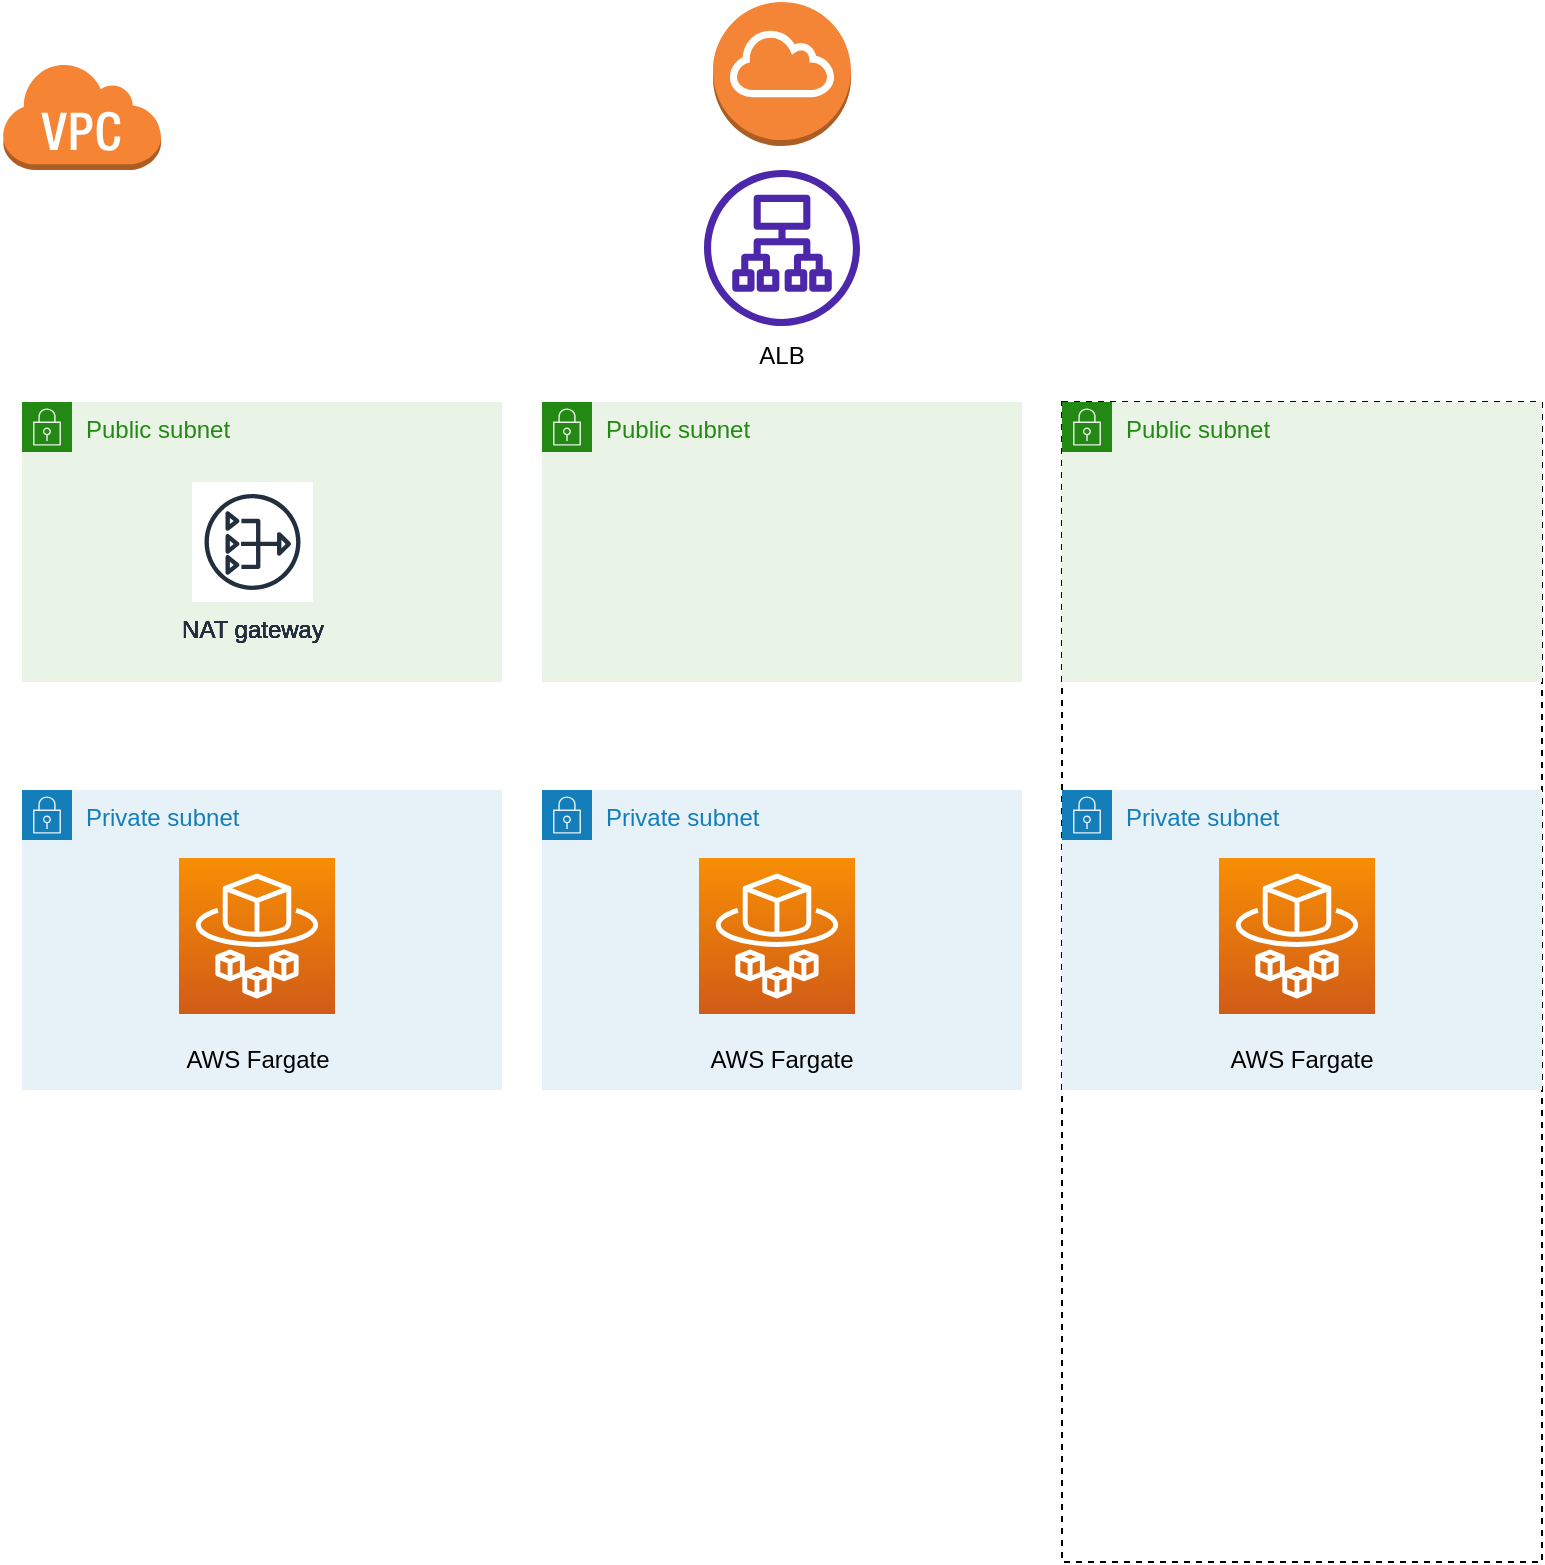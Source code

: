 <mxfile version="16.2.4" type="github">
  <diagram id="Ht1M8jgEwFfnCIfOTk4-" name="Page-1">
    <mxGraphModel dx="1422" dy="772" grid="1" gridSize="10" guides="1" tooltips="1" connect="1" arrows="1" fold="1" page="1" pageScale="1" pageWidth="1169" pageHeight="827" math="0" shadow="0">
      <root>
        <mxCell id="0" />
        <mxCell id="1" parent="0" />
        <mxCell id="sAW2p4oQ6xUqoGwTPvRn-4" value="" style="outlineConnect=0;dashed=0;verticalLabelPosition=bottom;verticalAlign=top;align=center;html=1;shape=mxgraph.aws3.virtual_private_cloud;fillColor=#F58534;gradientColor=none;" vertex="1" parent="1">
          <mxGeometry x="80" y="50" width="79.5" height="54" as="geometry" />
        </mxCell>
        <mxCell id="sAW2p4oQ6xUqoGwTPvRn-5" value="" style="outlineConnect=0;dashed=0;verticalLabelPosition=bottom;verticalAlign=top;align=center;html=1;shape=mxgraph.aws3.internet_gateway;fillColor=#F58536;gradientColor=none;" vertex="1" parent="1">
          <mxGeometry x="435.5" y="20" width="69" height="72" as="geometry" />
        </mxCell>
        <mxCell id="sAW2p4oQ6xUqoGwTPvRn-14" value="Public subnet" style="points=[[0,0],[0.25,0],[0.5,0],[0.75,0],[1,0],[1,0.25],[1,0.5],[1,0.75],[1,1],[0.75,1],[0.5,1],[0.25,1],[0,1],[0,0.75],[0,0.5],[0,0.25]];outlineConnect=0;gradientColor=none;html=1;whiteSpace=wrap;fontSize=12;fontStyle=0;container=1;pointerEvents=0;collapsible=0;recursiveResize=0;shape=mxgraph.aws4.group;grIcon=mxgraph.aws4.group_security_group;grStroke=0;strokeColor=#248814;fillColor=#E9F3E6;verticalAlign=top;align=left;spacingLeft=30;fontColor=#248814;dashed=0;" vertex="1" parent="1">
          <mxGeometry x="90" y="220" width="240" height="140" as="geometry" />
        </mxCell>
        <mxCell id="sAW2p4oQ6xUqoGwTPvRn-23" value="NAT gateway" style="sketch=0;outlineConnect=0;fontColor=#232F3E;gradientColor=none;strokeColor=#232F3E;fillColor=#ffffff;dashed=0;verticalLabelPosition=bottom;verticalAlign=top;align=center;html=1;fontSize=12;fontStyle=0;aspect=fixed;shape=mxgraph.aws4.resourceIcon;resIcon=mxgraph.aws4.nat_gateway;" vertex="1" parent="sAW2p4oQ6xUqoGwTPvRn-14">
          <mxGeometry x="85.25" y="40" width="60" height="60" as="geometry" />
        </mxCell>
        <mxCell id="sAW2p4oQ6xUqoGwTPvRn-15" value="Private subnet" style="points=[[0,0],[0.25,0],[0.5,0],[0.75,0],[1,0],[1,0.25],[1,0.5],[1,0.75],[1,1],[0.75,1],[0.5,1],[0.25,1],[0,1],[0,0.75],[0,0.5],[0,0.25]];outlineConnect=0;gradientColor=none;html=1;whiteSpace=wrap;fontSize=12;fontStyle=0;container=1;pointerEvents=0;collapsible=0;recursiveResize=0;shape=mxgraph.aws4.group;grIcon=mxgraph.aws4.group_security_group;grStroke=0;strokeColor=#147EBA;fillColor=#E6F2F8;verticalAlign=top;align=left;spacingLeft=30;fontColor=#147EBA;dashed=0;" vertex="1" parent="1">
          <mxGeometry x="90" y="414" width="240" height="150" as="geometry" />
        </mxCell>
        <mxCell id="sAW2p4oQ6xUqoGwTPvRn-26" value="Public subnet" style="points=[[0,0],[0.25,0],[0.5,0],[0.75,0],[1,0],[1,0.25],[1,0.5],[1,0.75],[1,1],[0.75,1],[0.5,1],[0.25,1],[0,1],[0,0.75],[0,0.5],[0,0.25]];outlineConnect=0;gradientColor=none;html=1;whiteSpace=wrap;fontSize=12;fontStyle=0;container=1;pointerEvents=0;collapsible=0;recursiveResize=0;shape=mxgraph.aws4.group;grIcon=mxgraph.aws4.group_security_group;grStroke=0;strokeColor=#248814;fillColor=#E9F3E6;verticalAlign=top;align=left;spacingLeft=30;fontColor=#248814;dashed=0;" vertex="1" parent="sAW2p4oQ6xUqoGwTPvRn-15">
          <mxGeometry y="-194" width="240" height="140" as="geometry" />
        </mxCell>
        <mxCell id="sAW2p4oQ6xUqoGwTPvRn-27" value="NAT gateway" style="sketch=0;outlineConnect=0;fontColor=#232F3E;gradientColor=none;strokeColor=#232F3E;fillColor=#ffffff;dashed=0;verticalLabelPosition=bottom;verticalAlign=top;align=center;html=1;fontSize=12;fontStyle=0;aspect=fixed;shape=mxgraph.aws4.resourceIcon;resIcon=mxgraph.aws4.nat_gateway;" vertex="1" parent="sAW2p4oQ6xUqoGwTPvRn-26">
          <mxGeometry x="85.25" y="40" width="60" height="60" as="geometry" />
        </mxCell>
        <mxCell id="sAW2p4oQ6xUqoGwTPvRn-38" value="NAT gateway" style="sketch=0;outlineConnect=0;fontColor=#232F3E;gradientColor=none;strokeColor=#232F3E;fillColor=#ffffff;dashed=0;verticalLabelPosition=bottom;verticalAlign=top;align=center;html=1;fontSize=12;fontStyle=0;aspect=fixed;shape=mxgraph.aws4.resourceIcon;resIcon=mxgraph.aws4.nat_gateway;" vertex="1" parent="sAW2p4oQ6xUqoGwTPvRn-15">
          <mxGeometry x="85.25" y="-154" width="60" height="60" as="geometry" />
        </mxCell>
        <mxCell id="sAW2p4oQ6xUqoGwTPvRn-39" value="NAT gateway" style="sketch=0;outlineConnect=0;fontColor=#232F3E;gradientColor=none;strokeColor=#232F3E;fillColor=#ffffff;dashed=0;verticalLabelPosition=bottom;verticalAlign=top;align=center;html=1;fontSize=12;fontStyle=0;aspect=fixed;shape=mxgraph.aws4.resourceIcon;resIcon=mxgraph.aws4.nat_gateway;" vertex="1" parent="sAW2p4oQ6xUqoGwTPvRn-15">
          <mxGeometry x="85.25" y="-154" width="60" height="60" as="geometry" />
        </mxCell>
        <mxCell id="sAW2p4oQ6xUqoGwTPvRn-41" value="NAT gateway" style="sketch=0;outlineConnect=0;fontColor=#232F3E;gradientColor=none;strokeColor=#232F3E;fillColor=#ffffff;dashed=0;verticalLabelPosition=bottom;verticalAlign=top;align=center;html=1;fontSize=12;fontStyle=0;aspect=fixed;shape=mxgraph.aws4.resourceIcon;resIcon=mxgraph.aws4.nat_gateway;" vertex="1" parent="sAW2p4oQ6xUqoGwTPvRn-15">
          <mxGeometry x="85.25" y="-154" width="60" height="60" as="geometry" />
        </mxCell>
        <mxCell id="sAW2p4oQ6xUqoGwTPvRn-42" value="NAT gateway" style="sketch=0;outlineConnect=0;fontColor=#232F3E;gradientColor=none;strokeColor=#232F3E;fillColor=#ffffff;dashed=0;verticalLabelPosition=bottom;verticalAlign=top;align=center;html=1;fontSize=12;fontStyle=0;aspect=fixed;shape=mxgraph.aws4.resourceIcon;resIcon=mxgraph.aws4.nat_gateway;" vertex="1" parent="sAW2p4oQ6xUqoGwTPvRn-15">
          <mxGeometry x="85.25" y="-154" width="60" height="60" as="geometry" />
        </mxCell>
        <mxCell id="sAW2p4oQ6xUqoGwTPvRn-44" value="NAT gateway" style="sketch=0;outlineConnect=0;fontColor=#232F3E;gradientColor=none;strokeColor=#232F3E;fillColor=#ffffff;dashed=0;verticalLabelPosition=bottom;verticalAlign=top;align=center;html=1;fontSize=12;fontStyle=0;aspect=fixed;shape=mxgraph.aws4.resourceIcon;resIcon=mxgraph.aws4.nat_gateway;" vertex="1" parent="sAW2p4oQ6xUqoGwTPvRn-15">
          <mxGeometry x="85.25" y="-154" width="60" height="60" as="geometry" />
        </mxCell>
        <mxCell id="sAW2p4oQ6xUqoGwTPvRn-47" value="Public subnet" style="points=[[0,0],[0.25,0],[0.5,0],[0.75,0],[1,0],[1,0.25],[1,0.5],[1,0.75],[1,1],[0.75,1],[0.5,1],[0.25,1],[0,1],[0,0.75],[0,0.5],[0,0.25]];outlineConnect=0;gradientColor=none;html=1;whiteSpace=wrap;fontSize=12;fontStyle=0;container=1;pointerEvents=0;collapsible=0;recursiveResize=0;shape=mxgraph.aws4.group;grIcon=mxgraph.aws4.group_security_group;grStroke=0;strokeColor=#248814;fillColor=#E9F3E6;verticalAlign=top;align=left;spacingLeft=30;fontColor=#248814;dashed=0;" vertex="1" parent="sAW2p4oQ6xUqoGwTPvRn-15">
          <mxGeometry y="-194" width="240" height="140" as="geometry" />
        </mxCell>
        <mxCell id="sAW2p4oQ6xUqoGwTPvRn-48" value="NAT gateway" style="sketch=0;outlineConnect=0;fontColor=#232F3E;gradientColor=none;strokeColor=#232F3E;fillColor=#ffffff;dashed=0;verticalLabelPosition=bottom;verticalAlign=top;align=center;html=1;fontSize=12;fontStyle=0;aspect=fixed;shape=mxgraph.aws4.resourceIcon;resIcon=mxgraph.aws4.nat_gateway;" vertex="1" parent="sAW2p4oQ6xUqoGwTPvRn-47">
          <mxGeometry x="85.25" y="40" width="60" height="60" as="geometry" />
        </mxCell>
        <mxCell id="sAW2p4oQ6xUqoGwTPvRn-49" value="Public subnet" style="points=[[0,0],[0.25,0],[0.5,0],[0.75,0],[1,0],[1,0.25],[1,0.5],[1,0.75],[1,1],[0.75,1],[0.5,1],[0.25,1],[0,1],[0,0.75],[0,0.5],[0,0.25]];outlineConnect=0;gradientColor=none;html=1;whiteSpace=wrap;fontSize=12;fontStyle=0;container=1;pointerEvents=0;collapsible=0;recursiveResize=0;shape=mxgraph.aws4.group;grIcon=mxgraph.aws4.group_security_group;grStroke=0;strokeColor=#248814;fillColor=#E9F3E6;verticalAlign=top;align=left;spacingLeft=30;fontColor=#248814;dashed=0;" vertex="1" parent="sAW2p4oQ6xUqoGwTPvRn-47">
          <mxGeometry width="240" height="140" as="geometry" />
        </mxCell>
        <mxCell id="sAW2p4oQ6xUqoGwTPvRn-50" value="NAT gateway" style="sketch=0;outlineConnect=0;fontColor=#232F3E;gradientColor=none;strokeColor=#232F3E;fillColor=#ffffff;dashed=0;verticalLabelPosition=bottom;verticalAlign=top;align=center;html=1;fontSize=12;fontStyle=0;aspect=fixed;shape=mxgraph.aws4.resourceIcon;resIcon=mxgraph.aws4.nat_gateway;" vertex="1" parent="sAW2p4oQ6xUqoGwTPvRn-49">
          <mxGeometry x="85.25" y="40" width="60" height="60" as="geometry" />
        </mxCell>
        <mxCell id="sAW2p4oQ6xUqoGwTPvRn-51" value="Public subnet" style="points=[[0,0],[0.25,0],[0.5,0],[0.75,0],[1,0],[1,0.25],[1,0.5],[1,0.75],[1,1],[0.75,1],[0.5,1],[0.25,1],[0,1],[0,0.75],[0,0.5],[0,0.25]];outlineConnect=0;gradientColor=none;html=1;whiteSpace=wrap;fontSize=12;fontStyle=0;container=1;pointerEvents=0;collapsible=0;recursiveResize=0;shape=mxgraph.aws4.group;grIcon=mxgraph.aws4.group_security_group;grStroke=0;strokeColor=#248814;fillColor=#E9F3E6;verticalAlign=top;align=left;spacingLeft=30;fontColor=#248814;dashed=0;" vertex="1" parent="sAW2p4oQ6xUqoGwTPvRn-49">
          <mxGeometry width="240" height="140" as="geometry" />
        </mxCell>
        <mxCell id="sAW2p4oQ6xUqoGwTPvRn-52" value="NAT gateway" style="sketch=0;outlineConnect=0;fontColor=#232F3E;gradientColor=none;strokeColor=#232F3E;fillColor=#ffffff;dashed=0;verticalLabelPosition=bottom;verticalAlign=top;align=center;html=1;fontSize=12;fontStyle=0;aspect=fixed;shape=mxgraph.aws4.resourceIcon;resIcon=mxgraph.aws4.nat_gateway;" vertex="1" parent="sAW2p4oQ6xUqoGwTPvRn-51">
          <mxGeometry x="85.25" y="40" width="60" height="60" as="geometry" />
        </mxCell>
        <mxCell id="sAW2p4oQ6xUqoGwTPvRn-53" value="Public subnet" style="points=[[0,0],[0.25,0],[0.5,0],[0.75,0],[1,0],[1,0.25],[1,0.5],[1,0.75],[1,1],[0.75,1],[0.5,1],[0.25,1],[0,1],[0,0.75],[0,0.5],[0,0.25]];outlineConnect=0;gradientColor=none;html=1;whiteSpace=wrap;fontSize=12;fontStyle=0;container=1;pointerEvents=0;collapsible=0;recursiveResize=0;shape=mxgraph.aws4.group;grIcon=mxgraph.aws4.group_security_group;grStroke=0;strokeColor=#248814;fillColor=#E9F3E6;verticalAlign=top;align=left;spacingLeft=30;fontColor=#248814;dashed=0;" vertex="1" parent="sAW2p4oQ6xUqoGwTPvRn-51">
          <mxGeometry width="240" height="140" as="geometry" />
        </mxCell>
        <mxCell id="sAW2p4oQ6xUqoGwTPvRn-54" value="NAT gateway" style="sketch=0;outlineConnect=0;fontColor=#232F3E;gradientColor=none;strokeColor=#232F3E;fillColor=#ffffff;dashed=0;verticalLabelPosition=bottom;verticalAlign=top;align=center;html=1;fontSize=12;fontStyle=0;aspect=fixed;shape=mxgraph.aws4.resourceIcon;resIcon=mxgraph.aws4.nat_gateway;" vertex="1" parent="sAW2p4oQ6xUqoGwTPvRn-53">
          <mxGeometry x="85.25" y="40" width="60" height="60" as="geometry" />
        </mxCell>
        <mxCell id="sAW2p4oQ6xUqoGwTPvRn-55" value="NAT gateway" style="sketch=0;outlineConnect=0;fontColor=#232F3E;gradientColor=none;strokeColor=#232F3E;fillColor=#ffffff;dashed=0;verticalLabelPosition=bottom;verticalAlign=top;align=center;html=1;fontSize=12;fontStyle=0;aspect=fixed;shape=mxgraph.aws4.resourceIcon;resIcon=mxgraph.aws4.nat_gateway;" vertex="1" parent="sAW2p4oQ6xUqoGwTPvRn-53">
          <mxGeometry x="85.25" y="40" width="60" height="60" as="geometry" />
        </mxCell>
        <mxCell id="sAW2p4oQ6xUqoGwTPvRn-56" value="NAT gateway" style="sketch=0;outlineConnect=0;fontColor=#232F3E;gradientColor=none;strokeColor=#232F3E;fillColor=#ffffff;dashed=0;verticalLabelPosition=bottom;verticalAlign=top;align=center;html=1;fontSize=12;fontStyle=0;aspect=fixed;shape=mxgraph.aws4.resourceIcon;resIcon=mxgraph.aws4.nat_gateway;" vertex="1" parent="sAW2p4oQ6xUqoGwTPvRn-53">
          <mxGeometry x="85.25" y="40" width="60" height="60" as="geometry" />
        </mxCell>
        <mxCell id="sAW2p4oQ6xUqoGwTPvRn-57" value="NAT gateway" style="sketch=0;outlineConnect=0;fontColor=#232F3E;gradientColor=none;strokeColor=#232F3E;fillColor=#ffffff;dashed=0;verticalLabelPosition=bottom;verticalAlign=top;align=center;html=1;fontSize=12;fontStyle=0;aspect=fixed;shape=mxgraph.aws4.resourceIcon;resIcon=mxgraph.aws4.nat_gateway;" vertex="1" parent="sAW2p4oQ6xUqoGwTPvRn-53">
          <mxGeometry x="85.25" y="40" width="60" height="60" as="geometry" />
        </mxCell>
        <mxCell id="sAW2p4oQ6xUqoGwTPvRn-92" value="Public subnet" style="points=[[0,0],[0.25,0],[0.5,0],[0.75,0],[1,0],[1,0.25],[1,0.5],[1,0.75],[1,1],[0.75,1],[0.5,1],[0.25,1],[0,1],[0,0.75],[0,0.5],[0,0.25]];outlineConnect=0;gradientColor=none;html=1;whiteSpace=wrap;fontSize=12;fontStyle=0;container=1;pointerEvents=0;collapsible=0;recursiveResize=0;shape=mxgraph.aws4.group;grIcon=mxgraph.aws4.group_security_group;grStroke=0;strokeColor=#248814;fillColor=#E9F3E6;verticalAlign=top;align=left;spacingLeft=30;fontColor=#248814;dashed=0;" vertex="1" parent="sAW2p4oQ6xUqoGwTPvRn-15">
          <mxGeometry y="-194" width="240" height="140" as="geometry" />
        </mxCell>
        <mxCell id="sAW2p4oQ6xUqoGwTPvRn-93" value="NAT gateway" style="sketch=0;outlineConnect=0;fontColor=#232F3E;gradientColor=none;strokeColor=#232F3E;fillColor=#ffffff;dashed=0;verticalLabelPosition=bottom;verticalAlign=top;align=center;html=1;fontSize=12;fontStyle=0;aspect=fixed;shape=mxgraph.aws4.resourceIcon;resIcon=mxgraph.aws4.nat_gateway;" vertex="1" parent="sAW2p4oQ6xUqoGwTPvRn-92">
          <mxGeometry x="85.25" y="40" width="60" height="60" as="geometry" />
        </mxCell>
        <mxCell id="sAW2p4oQ6xUqoGwTPvRn-94" value="Public subnet" style="points=[[0,0],[0.25,0],[0.5,0],[0.75,0],[1,0],[1,0.25],[1,0.5],[1,0.75],[1,1],[0.75,1],[0.5,1],[0.25,1],[0,1],[0,0.75],[0,0.5],[0,0.25]];outlineConnect=0;gradientColor=none;html=1;whiteSpace=wrap;fontSize=12;fontStyle=0;container=1;pointerEvents=0;collapsible=0;recursiveResize=0;shape=mxgraph.aws4.group;grIcon=mxgraph.aws4.group_security_group;grStroke=0;strokeColor=#248814;fillColor=#E9F3E6;verticalAlign=top;align=left;spacingLeft=30;fontColor=#248814;dashed=0;" vertex="1" parent="sAW2p4oQ6xUqoGwTPvRn-92">
          <mxGeometry width="240" height="140" as="geometry" />
        </mxCell>
        <mxCell id="sAW2p4oQ6xUqoGwTPvRn-95" value="NAT gateway" style="sketch=0;outlineConnect=0;fontColor=#232F3E;gradientColor=none;strokeColor=#232F3E;fillColor=#ffffff;dashed=0;verticalLabelPosition=bottom;verticalAlign=top;align=center;html=1;fontSize=12;fontStyle=0;aspect=fixed;shape=mxgraph.aws4.resourceIcon;resIcon=mxgraph.aws4.nat_gateway;" vertex="1" parent="sAW2p4oQ6xUqoGwTPvRn-94">
          <mxGeometry x="85.25" y="40" width="60" height="60" as="geometry" />
        </mxCell>
        <mxCell id="sAW2p4oQ6xUqoGwTPvRn-96" value="Public subnet" style="points=[[0,0],[0.25,0],[0.5,0],[0.75,0],[1,0],[1,0.25],[1,0.5],[1,0.75],[1,1],[0.75,1],[0.5,1],[0.25,1],[0,1],[0,0.75],[0,0.5],[0,0.25]];outlineConnect=0;gradientColor=none;html=1;whiteSpace=wrap;fontSize=12;fontStyle=0;container=1;pointerEvents=0;collapsible=0;recursiveResize=0;shape=mxgraph.aws4.group;grIcon=mxgraph.aws4.group_security_group;grStroke=0;strokeColor=#248814;fillColor=#E9F3E6;verticalAlign=top;align=left;spacingLeft=30;fontColor=#248814;dashed=0;" vertex="1" parent="sAW2p4oQ6xUqoGwTPvRn-94">
          <mxGeometry width="240" height="140" as="geometry" />
        </mxCell>
        <mxCell id="sAW2p4oQ6xUqoGwTPvRn-97" value="NAT gateway" style="sketch=0;outlineConnect=0;fontColor=#232F3E;gradientColor=none;strokeColor=#232F3E;fillColor=#ffffff;dashed=0;verticalLabelPosition=bottom;verticalAlign=top;align=center;html=1;fontSize=12;fontStyle=0;aspect=fixed;shape=mxgraph.aws4.resourceIcon;resIcon=mxgraph.aws4.nat_gateway;" vertex="1" parent="sAW2p4oQ6xUqoGwTPvRn-96">
          <mxGeometry x="85.25" y="40" width="60" height="60" as="geometry" />
        </mxCell>
        <mxCell id="sAW2p4oQ6xUqoGwTPvRn-98" value="Public subnet" style="points=[[0,0],[0.25,0],[0.5,0],[0.75,0],[1,0],[1,0.25],[1,0.5],[1,0.75],[1,1],[0.75,1],[0.5,1],[0.25,1],[0,1],[0,0.75],[0,0.5],[0,0.25]];outlineConnect=0;gradientColor=none;html=1;whiteSpace=wrap;fontSize=12;fontStyle=0;container=1;pointerEvents=0;collapsible=0;recursiveResize=0;shape=mxgraph.aws4.group;grIcon=mxgraph.aws4.group_security_group;grStroke=0;strokeColor=#248814;fillColor=#E9F3E6;verticalAlign=top;align=left;spacingLeft=30;fontColor=#248814;dashed=0;" vertex="1" parent="sAW2p4oQ6xUqoGwTPvRn-96">
          <mxGeometry width="240" height="140" as="geometry" />
        </mxCell>
        <mxCell id="sAW2p4oQ6xUqoGwTPvRn-99" value="NAT gateway" style="sketch=0;outlineConnect=0;fontColor=#232F3E;gradientColor=none;strokeColor=#232F3E;fillColor=#ffffff;dashed=0;verticalLabelPosition=bottom;verticalAlign=top;align=center;html=1;fontSize=12;fontStyle=0;aspect=fixed;shape=mxgraph.aws4.resourceIcon;resIcon=mxgraph.aws4.nat_gateway;" vertex="1" parent="sAW2p4oQ6xUqoGwTPvRn-98">
          <mxGeometry x="85.25" y="40" width="60" height="60" as="geometry" />
        </mxCell>
        <mxCell id="sAW2p4oQ6xUqoGwTPvRn-100" value="NAT gateway" style="sketch=0;outlineConnect=0;fontColor=#232F3E;gradientColor=none;strokeColor=#232F3E;fillColor=#ffffff;dashed=0;verticalLabelPosition=bottom;verticalAlign=top;align=center;html=1;fontSize=12;fontStyle=0;aspect=fixed;shape=mxgraph.aws4.resourceIcon;resIcon=mxgraph.aws4.nat_gateway;" vertex="1" parent="sAW2p4oQ6xUqoGwTPvRn-98">
          <mxGeometry x="85.25" y="40" width="60" height="60" as="geometry" />
        </mxCell>
        <mxCell id="sAW2p4oQ6xUqoGwTPvRn-101" value="NAT gateway" style="sketch=0;outlineConnect=0;fontColor=#232F3E;gradientColor=none;strokeColor=#232F3E;fillColor=#ffffff;dashed=0;verticalLabelPosition=bottom;verticalAlign=top;align=center;html=1;fontSize=12;fontStyle=0;aspect=fixed;shape=mxgraph.aws4.resourceIcon;resIcon=mxgraph.aws4.nat_gateway;" vertex="1" parent="sAW2p4oQ6xUqoGwTPvRn-98">
          <mxGeometry x="85.25" y="40" width="60" height="60" as="geometry" />
        </mxCell>
        <mxCell id="sAW2p4oQ6xUqoGwTPvRn-102" value="NAT gateway" style="sketch=0;outlineConnect=0;fontColor=#232F3E;gradientColor=none;strokeColor=#232F3E;fillColor=#ffffff;dashed=0;verticalLabelPosition=bottom;verticalAlign=top;align=center;html=1;fontSize=12;fontStyle=0;aspect=fixed;shape=mxgraph.aws4.resourceIcon;resIcon=mxgraph.aws4.nat_gateway;" vertex="1" parent="sAW2p4oQ6xUqoGwTPvRn-98">
          <mxGeometry x="85.25" y="40" width="60" height="60" as="geometry" />
        </mxCell>
        <mxCell id="sAW2p4oQ6xUqoGwTPvRn-103" value="" style="sketch=0;points=[[0,0,0],[0.25,0,0],[0.5,0,0],[0.75,0,0],[1,0,0],[0,1,0],[0.25,1,0],[0.5,1,0],[0.75,1,0],[1,1,0],[0,0.25,0],[0,0.5,0],[0,0.75,0],[1,0.25,0],[1,0.5,0],[1,0.75,0]];outlineConnect=0;fontColor=#232F3E;gradientColor=#F78E04;gradientDirection=north;fillColor=#D05C17;strokeColor=#ffffff;dashed=0;verticalLabelPosition=bottom;verticalAlign=top;align=center;html=1;fontSize=12;fontStyle=0;aspect=fixed;shape=mxgraph.aws4.resourceIcon;resIcon=mxgraph.aws4.fargate;" vertex="1" parent="sAW2p4oQ6xUqoGwTPvRn-15">
          <mxGeometry x="78.5" y="34" width="78" height="78" as="geometry" />
        </mxCell>
        <mxCell id="sAW2p4oQ6xUqoGwTPvRn-104" value="Public subnet" style="points=[[0,0],[0.25,0],[0.5,0],[0.75,0],[1,0],[1,0.25],[1,0.5],[1,0.75],[1,1],[0.75,1],[0.5,1],[0.25,1],[0,1],[0,0.75],[0,0.5],[0,0.25]];outlineConnect=0;gradientColor=none;html=1;whiteSpace=wrap;fontSize=12;fontStyle=0;container=1;pointerEvents=0;collapsible=0;recursiveResize=0;shape=mxgraph.aws4.group;grIcon=mxgraph.aws4.group_security_group;grStroke=0;strokeColor=#248814;fillColor=#E9F3E6;verticalAlign=top;align=left;spacingLeft=30;fontColor=#248814;dashed=0;" vertex="1" parent="sAW2p4oQ6xUqoGwTPvRn-15">
          <mxGeometry y="-194" width="240" height="140" as="geometry" />
        </mxCell>
        <mxCell id="sAW2p4oQ6xUqoGwTPvRn-105" value="NAT gateway" style="sketch=0;outlineConnect=0;fontColor=#232F3E;gradientColor=none;strokeColor=#232F3E;fillColor=#ffffff;dashed=0;verticalLabelPosition=bottom;verticalAlign=top;align=center;html=1;fontSize=12;fontStyle=0;aspect=fixed;shape=mxgraph.aws4.resourceIcon;resIcon=mxgraph.aws4.nat_gateway;" vertex="1" parent="sAW2p4oQ6xUqoGwTPvRn-104">
          <mxGeometry x="85.25" y="40" width="60" height="60" as="geometry" />
        </mxCell>
        <mxCell id="sAW2p4oQ6xUqoGwTPvRn-106" value="Public subnet" style="points=[[0,0],[0.25,0],[0.5,0],[0.75,0],[1,0],[1,0.25],[1,0.5],[1,0.75],[1,1],[0.75,1],[0.5,1],[0.25,1],[0,1],[0,0.75],[0,0.5],[0,0.25]];outlineConnect=0;gradientColor=none;html=1;whiteSpace=wrap;fontSize=12;fontStyle=0;container=1;pointerEvents=0;collapsible=0;recursiveResize=0;shape=mxgraph.aws4.group;grIcon=mxgraph.aws4.group_security_group;grStroke=0;strokeColor=#248814;fillColor=#E9F3E6;verticalAlign=top;align=left;spacingLeft=30;fontColor=#248814;dashed=0;" vertex="1" parent="sAW2p4oQ6xUqoGwTPvRn-104">
          <mxGeometry width="240" height="140" as="geometry" />
        </mxCell>
        <mxCell id="sAW2p4oQ6xUqoGwTPvRn-107" value="NAT gateway" style="sketch=0;outlineConnect=0;fontColor=#232F3E;gradientColor=none;strokeColor=#232F3E;fillColor=#ffffff;dashed=0;verticalLabelPosition=bottom;verticalAlign=top;align=center;html=1;fontSize=12;fontStyle=0;aspect=fixed;shape=mxgraph.aws4.resourceIcon;resIcon=mxgraph.aws4.nat_gateway;" vertex="1" parent="sAW2p4oQ6xUqoGwTPvRn-106">
          <mxGeometry x="85.25" y="40" width="60" height="60" as="geometry" />
        </mxCell>
        <mxCell id="sAW2p4oQ6xUqoGwTPvRn-108" value="Public subnet" style="points=[[0,0],[0.25,0],[0.5,0],[0.75,0],[1,0],[1,0.25],[1,0.5],[1,0.75],[1,1],[0.75,1],[0.5,1],[0.25,1],[0,1],[0,0.75],[0,0.5],[0,0.25]];outlineConnect=0;gradientColor=none;html=1;whiteSpace=wrap;fontSize=12;fontStyle=0;container=1;pointerEvents=0;collapsible=0;recursiveResize=0;shape=mxgraph.aws4.group;grIcon=mxgraph.aws4.group_security_group;grStroke=0;strokeColor=#248814;fillColor=#E9F3E6;verticalAlign=top;align=left;spacingLeft=30;fontColor=#248814;dashed=0;" vertex="1" parent="sAW2p4oQ6xUqoGwTPvRn-106">
          <mxGeometry width="240" height="140" as="geometry" />
        </mxCell>
        <mxCell id="sAW2p4oQ6xUqoGwTPvRn-109" value="NAT gateway" style="sketch=0;outlineConnect=0;fontColor=#232F3E;gradientColor=none;strokeColor=#232F3E;fillColor=#ffffff;dashed=0;verticalLabelPosition=bottom;verticalAlign=top;align=center;html=1;fontSize=12;fontStyle=0;aspect=fixed;shape=mxgraph.aws4.resourceIcon;resIcon=mxgraph.aws4.nat_gateway;" vertex="1" parent="sAW2p4oQ6xUqoGwTPvRn-108">
          <mxGeometry x="85.25" y="40" width="60" height="60" as="geometry" />
        </mxCell>
        <mxCell id="sAW2p4oQ6xUqoGwTPvRn-110" value="Public subnet" style="points=[[0,0],[0.25,0],[0.5,0],[0.75,0],[1,0],[1,0.25],[1,0.5],[1,0.75],[1,1],[0.75,1],[0.5,1],[0.25,1],[0,1],[0,0.75],[0,0.5],[0,0.25]];outlineConnect=0;gradientColor=none;html=1;whiteSpace=wrap;fontSize=12;fontStyle=0;container=1;pointerEvents=0;collapsible=0;recursiveResize=0;shape=mxgraph.aws4.group;grIcon=mxgraph.aws4.group_security_group;grStroke=0;strokeColor=#248814;fillColor=#E9F3E6;verticalAlign=top;align=left;spacingLeft=30;fontColor=#248814;dashed=0;" vertex="1" parent="sAW2p4oQ6xUqoGwTPvRn-108">
          <mxGeometry width="240" height="140" as="geometry" />
        </mxCell>
        <mxCell id="sAW2p4oQ6xUqoGwTPvRn-111" value="NAT gateway" style="sketch=0;outlineConnect=0;fontColor=#232F3E;gradientColor=none;strokeColor=#232F3E;fillColor=#ffffff;dashed=0;verticalLabelPosition=bottom;verticalAlign=top;align=center;html=1;fontSize=12;fontStyle=0;aspect=fixed;shape=mxgraph.aws4.resourceIcon;resIcon=mxgraph.aws4.nat_gateway;" vertex="1" parent="sAW2p4oQ6xUqoGwTPvRn-110">
          <mxGeometry x="85.25" y="40" width="60" height="60" as="geometry" />
        </mxCell>
        <mxCell id="sAW2p4oQ6xUqoGwTPvRn-112" value="NAT gateway" style="sketch=0;outlineConnect=0;fontColor=#232F3E;gradientColor=none;strokeColor=#232F3E;fillColor=#ffffff;dashed=0;verticalLabelPosition=bottom;verticalAlign=top;align=center;html=1;fontSize=12;fontStyle=0;aspect=fixed;shape=mxgraph.aws4.resourceIcon;resIcon=mxgraph.aws4.nat_gateway;" vertex="1" parent="sAW2p4oQ6xUqoGwTPvRn-110">
          <mxGeometry x="85.25" y="40" width="60" height="60" as="geometry" />
        </mxCell>
        <mxCell id="sAW2p4oQ6xUqoGwTPvRn-113" value="NAT gateway" style="sketch=0;outlineConnect=0;fontColor=#232F3E;gradientColor=none;strokeColor=#232F3E;fillColor=#ffffff;dashed=0;verticalLabelPosition=bottom;verticalAlign=top;align=center;html=1;fontSize=12;fontStyle=0;aspect=fixed;shape=mxgraph.aws4.resourceIcon;resIcon=mxgraph.aws4.nat_gateway;" vertex="1" parent="sAW2p4oQ6xUqoGwTPvRn-110">
          <mxGeometry x="85.25" y="40" width="60" height="60" as="geometry" />
        </mxCell>
        <mxCell id="sAW2p4oQ6xUqoGwTPvRn-114" value="NAT gateway" style="sketch=0;outlineConnect=0;fontColor=#232F3E;gradientColor=none;strokeColor=#232F3E;fillColor=#ffffff;dashed=0;verticalLabelPosition=bottom;verticalAlign=top;align=center;html=1;fontSize=12;fontStyle=0;aspect=fixed;shape=mxgraph.aws4.resourceIcon;resIcon=mxgraph.aws4.nat_gateway;" vertex="1" parent="sAW2p4oQ6xUqoGwTPvRn-110">
          <mxGeometry x="85.25" y="40" width="60" height="60" as="geometry" />
        </mxCell>
        <mxCell id="sAW2p4oQ6xUqoGwTPvRn-115" value="" style="sketch=0;points=[[0,0,0],[0.25,0,0],[0.5,0,0],[0.75,0,0],[1,0,0],[0,1,0],[0.25,1,0],[0.5,1,0],[0.75,1,0],[1,1,0],[0,0.25,0],[0,0.5,0],[0,0.75,0],[1,0.25,0],[1,0.5,0],[1,0.75,0]];outlineConnect=0;fontColor=#232F3E;gradientColor=#F78E04;gradientDirection=north;fillColor=#D05C17;strokeColor=#ffffff;dashed=0;verticalLabelPosition=bottom;verticalAlign=top;align=center;html=1;fontSize=12;fontStyle=0;aspect=fixed;shape=mxgraph.aws4.resourceIcon;resIcon=mxgraph.aws4.fargate;" vertex="1" parent="sAW2p4oQ6xUqoGwTPvRn-15">
          <mxGeometry x="78.5" y="34" width="78" height="78" as="geometry" />
        </mxCell>
        <mxCell id="sAW2p4oQ6xUqoGwTPvRn-116" value="Public subnet" style="points=[[0,0],[0.25,0],[0.5,0],[0.75,0],[1,0],[1,0.25],[1,0.5],[1,0.75],[1,1],[0.75,1],[0.5,1],[0.25,1],[0,1],[0,0.75],[0,0.5],[0,0.25]];outlineConnect=0;gradientColor=none;html=1;whiteSpace=wrap;fontSize=12;fontStyle=0;container=1;pointerEvents=0;collapsible=0;recursiveResize=0;shape=mxgraph.aws4.group;grIcon=mxgraph.aws4.group_security_group;grStroke=0;strokeColor=#248814;fillColor=#E9F3E6;verticalAlign=top;align=left;spacingLeft=30;fontColor=#248814;dashed=0;" vertex="1" parent="sAW2p4oQ6xUqoGwTPvRn-15">
          <mxGeometry y="-194" width="240" height="140" as="geometry" />
        </mxCell>
        <mxCell id="sAW2p4oQ6xUqoGwTPvRn-117" value="NAT gateway" style="sketch=0;outlineConnect=0;fontColor=#232F3E;gradientColor=none;strokeColor=#232F3E;fillColor=#ffffff;dashed=0;verticalLabelPosition=bottom;verticalAlign=top;align=center;html=1;fontSize=12;fontStyle=0;aspect=fixed;shape=mxgraph.aws4.resourceIcon;resIcon=mxgraph.aws4.nat_gateway;" vertex="1" parent="sAW2p4oQ6xUqoGwTPvRn-116">
          <mxGeometry x="85.25" y="40" width="60" height="60" as="geometry" />
        </mxCell>
        <mxCell id="sAW2p4oQ6xUqoGwTPvRn-118" value="Public subnet" style="points=[[0,0],[0.25,0],[0.5,0],[0.75,0],[1,0],[1,0.25],[1,0.5],[1,0.75],[1,1],[0.75,1],[0.5,1],[0.25,1],[0,1],[0,0.75],[0,0.5],[0,0.25]];outlineConnect=0;gradientColor=none;html=1;whiteSpace=wrap;fontSize=12;fontStyle=0;container=1;pointerEvents=0;collapsible=0;recursiveResize=0;shape=mxgraph.aws4.group;grIcon=mxgraph.aws4.group_security_group;grStroke=0;strokeColor=#248814;fillColor=#E9F3E6;verticalAlign=top;align=left;spacingLeft=30;fontColor=#248814;dashed=0;" vertex="1" parent="sAW2p4oQ6xUqoGwTPvRn-116">
          <mxGeometry width="240" height="140" as="geometry" />
        </mxCell>
        <mxCell id="sAW2p4oQ6xUqoGwTPvRn-119" value="NAT gateway" style="sketch=0;outlineConnect=0;fontColor=#232F3E;gradientColor=none;strokeColor=#232F3E;fillColor=#ffffff;dashed=0;verticalLabelPosition=bottom;verticalAlign=top;align=center;html=1;fontSize=12;fontStyle=0;aspect=fixed;shape=mxgraph.aws4.resourceIcon;resIcon=mxgraph.aws4.nat_gateway;" vertex="1" parent="sAW2p4oQ6xUqoGwTPvRn-118">
          <mxGeometry x="85.25" y="40" width="60" height="60" as="geometry" />
        </mxCell>
        <mxCell id="sAW2p4oQ6xUqoGwTPvRn-120" value="Public subnet" style="points=[[0,0],[0.25,0],[0.5,0],[0.75,0],[1,0],[1,0.25],[1,0.5],[1,0.75],[1,1],[0.75,1],[0.5,1],[0.25,1],[0,1],[0,0.75],[0,0.5],[0,0.25]];outlineConnect=0;gradientColor=none;html=1;whiteSpace=wrap;fontSize=12;fontStyle=0;container=1;pointerEvents=0;collapsible=0;recursiveResize=0;shape=mxgraph.aws4.group;grIcon=mxgraph.aws4.group_security_group;grStroke=0;strokeColor=#248814;fillColor=#E9F3E6;verticalAlign=top;align=left;spacingLeft=30;fontColor=#248814;dashed=0;" vertex="1" parent="sAW2p4oQ6xUqoGwTPvRn-118">
          <mxGeometry width="240" height="140" as="geometry" />
        </mxCell>
        <mxCell id="sAW2p4oQ6xUqoGwTPvRn-121" value="NAT gateway" style="sketch=0;outlineConnect=0;fontColor=#232F3E;gradientColor=none;strokeColor=#232F3E;fillColor=#ffffff;dashed=0;verticalLabelPosition=bottom;verticalAlign=top;align=center;html=1;fontSize=12;fontStyle=0;aspect=fixed;shape=mxgraph.aws4.resourceIcon;resIcon=mxgraph.aws4.nat_gateway;" vertex="1" parent="sAW2p4oQ6xUqoGwTPvRn-120">
          <mxGeometry x="85.25" y="40" width="60" height="60" as="geometry" />
        </mxCell>
        <mxCell id="sAW2p4oQ6xUqoGwTPvRn-122" value="Public subnet" style="points=[[0,0],[0.25,0],[0.5,0],[0.75,0],[1,0],[1,0.25],[1,0.5],[1,0.75],[1,1],[0.75,1],[0.5,1],[0.25,1],[0,1],[0,0.75],[0,0.5],[0,0.25]];outlineConnect=0;gradientColor=none;html=1;whiteSpace=wrap;fontSize=12;fontStyle=0;container=1;pointerEvents=0;collapsible=0;recursiveResize=0;shape=mxgraph.aws4.group;grIcon=mxgraph.aws4.group_security_group;grStroke=0;strokeColor=#248814;fillColor=#E9F3E6;verticalAlign=top;align=left;spacingLeft=30;fontColor=#248814;dashed=0;" vertex="1" parent="sAW2p4oQ6xUqoGwTPvRn-120">
          <mxGeometry width="240" height="140" as="geometry" />
        </mxCell>
        <mxCell id="sAW2p4oQ6xUqoGwTPvRn-123" value="NAT gateway" style="sketch=0;outlineConnect=0;fontColor=#232F3E;gradientColor=none;strokeColor=#232F3E;fillColor=#ffffff;dashed=0;verticalLabelPosition=bottom;verticalAlign=top;align=center;html=1;fontSize=12;fontStyle=0;aspect=fixed;shape=mxgraph.aws4.resourceIcon;resIcon=mxgraph.aws4.nat_gateway;" vertex="1" parent="sAW2p4oQ6xUqoGwTPvRn-122">
          <mxGeometry x="85.25" y="40" width="60" height="60" as="geometry" />
        </mxCell>
        <mxCell id="sAW2p4oQ6xUqoGwTPvRn-124" value="NAT gateway" style="sketch=0;outlineConnect=0;fontColor=#232F3E;gradientColor=none;strokeColor=#232F3E;fillColor=#ffffff;dashed=0;verticalLabelPosition=bottom;verticalAlign=top;align=center;html=1;fontSize=12;fontStyle=0;aspect=fixed;shape=mxgraph.aws4.resourceIcon;resIcon=mxgraph.aws4.nat_gateway;" vertex="1" parent="sAW2p4oQ6xUqoGwTPvRn-122">
          <mxGeometry x="85.25" y="40" width="60" height="60" as="geometry" />
        </mxCell>
        <mxCell id="sAW2p4oQ6xUqoGwTPvRn-125" value="NAT gateway" style="sketch=0;outlineConnect=0;fontColor=#232F3E;gradientColor=none;strokeColor=#232F3E;fillColor=#ffffff;dashed=0;verticalLabelPosition=bottom;verticalAlign=top;align=center;html=1;fontSize=12;fontStyle=0;aspect=fixed;shape=mxgraph.aws4.resourceIcon;resIcon=mxgraph.aws4.nat_gateway;" vertex="1" parent="sAW2p4oQ6xUqoGwTPvRn-122">
          <mxGeometry x="85.25" y="40" width="60" height="60" as="geometry" />
        </mxCell>
        <mxCell id="sAW2p4oQ6xUqoGwTPvRn-126" value="NAT gateway" style="sketch=0;outlineConnect=0;fontColor=#232F3E;gradientColor=none;strokeColor=#232F3E;fillColor=#ffffff;dashed=0;verticalLabelPosition=bottom;verticalAlign=top;align=center;html=1;fontSize=12;fontStyle=0;aspect=fixed;shape=mxgraph.aws4.resourceIcon;resIcon=mxgraph.aws4.nat_gateway;" vertex="1" parent="sAW2p4oQ6xUqoGwTPvRn-122">
          <mxGeometry x="85.25" y="40" width="60" height="60" as="geometry" />
        </mxCell>
        <mxCell id="sAW2p4oQ6xUqoGwTPvRn-127" value="" style="sketch=0;points=[[0,0,0],[0.25,0,0],[0.5,0,0],[0.75,0,0],[1,0,0],[0,1,0],[0.25,1,0],[0.5,1,0],[0.75,1,0],[1,1,0],[0,0.25,0],[0,0.5,0],[0,0.75,0],[1,0.25,0],[1,0.5,0],[1,0.75,0]];outlineConnect=0;fontColor=#232F3E;gradientColor=#F78E04;gradientDirection=north;fillColor=#D05C17;strokeColor=#ffffff;dashed=0;verticalLabelPosition=bottom;verticalAlign=top;align=center;html=1;fontSize=12;fontStyle=0;aspect=fixed;shape=mxgraph.aws4.resourceIcon;resIcon=mxgraph.aws4.fargate;" vertex="1" parent="sAW2p4oQ6xUqoGwTPvRn-15">
          <mxGeometry x="78.5" y="34" width="78" height="78" as="geometry" />
        </mxCell>
        <mxCell id="sAW2p4oQ6xUqoGwTPvRn-128" value="Public subnet" style="points=[[0,0],[0.25,0],[0.5,0],[0.75,0],[1,0],[1,0.25],[1,0.5],[1,0.75],[1,1],[0.75,1],[0.5,1],[0.25,1],[0,1],[0,0.75],[0,0.5],[0,0.25]];outlineConnect=0;gradientColor=none;html=1;whiteSpace=wrap;fontSize=12;fontStyle=0;container=1;pointerEvents=0;collapsible=0;recursiveResize=0;shape=mxgraph.aws4.group;grIcon=mxgraph.aws4.group_security_group;grStroke=0;strokeColor=#248814;fillColor=#E9F3E6;verticalAlign=top;align=left;spacingLeft=30;fontColor=#248814;dashed=0;" vertex="1" parent="sAW2p4oQ6xUqoGwTPvRn-15">
          <mxGeometry y="-194" width="240" height="140" as="geometry" />
        </mxCell>
        <mxCell id="sAW2p4oQ6xUqoGwTPvRn-129" value="NAT gateway" style="sketch=0;outlineConnect=0;fontColor=#232F3E;gradientColor=none;strokeColor=#232F3E;fillColor=#ffffff;dashed=0;verticalLabelPosition=bottom;verticalAlign=top;align=center;html=1;fontSize=12;fontStyle=0;aspect=fixed;shape=mxgraph.aws4.resourceIcon;resIcon=mxgraph.aws4.nat_gateway;" vertex="1" parent="sAW2p4oQ6xUqoGwTPvRn-128">
          <mxGeometry x="85.25" y="40" width="60" height="60" as="geometry" />
        </mxCell>
        <mxCell id="sAW2p4oQ6xUqoGwTPvRn-130" value="Public subnet" style="points=[[0,0],[0.25,0],[0.5,0],[0.75,0],[1,0],[1,0.25],[1,0.5],[1,0.75],[1,1],[0.75,1],[0.5,1],[0.25,1],[0,1],[0,0.75],[0,0.5],[0,0.25]];outlineConnect=0;gradientColor=none;html=1;whiteSpace=wrap;fontSize=12;fontStyle=0;container=1;pointerEvents=0;collapsible=0;recursiveResize=0;shape=mxgraph.aws4.group;grIcon=mxgraph.aws4.group_security_group;grStroke=0;strokeColor=#248814;fillColor=#E9F3E6;verticalAlign=top;align=left;spacingLeft=30;fontColor=#248814;dashed=0;" vertex="1" parent="sAW2p4oQ6xUqoGwTPvRn-128">
          <mxGeometry width="240" height="140" as="geometry" />
        </mxCell>
        <mxCell id="sAW2p4oQ6xUqoGwTPvRn-131" value="NAT gateway" style="sketch=0;outlineConnect=0;fontColor=#232F3E;gradientColor=none;strokeColor=#232F3E;fillColor=#ffffff;dashed=0;verticalLabelPosition=bottom;verticalAlign=top;align=center;html=1;fontSize=12;fontStyle=0;aspect=fixed;shape=mxgraph.aws4.resourceIcon;resIcon=mxgraph.aws4.nat_gateway;" vertex="1" parent="sAW2p4oQ6xUqoGwTPvRn-130">
          <mxGeometry x="85.25" y="40" width="60" height="60" as="geometry" />
        </mxCell>
        <mxCell id="sAW2p4oQ6xUqoGwTPvRn-132" value="Public subnet" style="points=[[0,0],[0.25,0],[0.5,0],[0.75,0],[1,0],[1,0.25],[1,0.5],[1,0.75],[1,1],[0.75,1],[0.5,1],[0.25,1],[0,1],[0,0.75],[0,0.5],[0,0.25]];outlineConnect=0;gradientColor=none;html=1;whiteSpace=wrap;fontSize=12;fontStyle=0;container=1;pointerEvents=0;collapsible=0;recursiveResize=0;shape=mxgraph.aws4.group;grIcon=mxgraph.aws4.group_security_group;grStroke=0;strokeColor=#248814;fillColor=#E9F3E6;verticalAlign=top;align=left;spacingLeft=30;fontColor=#248814;dashed=0;" vertex="1" parent="sAW2p4oQ6xUqoGwTPvRn-130">
          <mxGeometry width="240" height="140" as="geometry" />
        </mxCell>
        <mxCell id="sAW2p4oQ6xUqoGwTPvRn-133" value="NAT gateway" style="sketch=0;outlineConnect=0;fontColor=#232F3E;gradientColor=none;strokeColor=#232F3E;fillColor=#ffffff;dashed=0;verticalLabelPosition=bottom;verticalAlign=top;align=center;html=1;fontSize=12;fontStyle=0;aspect=fixed;shape=mxgraph.aws4.resourceIcon;resIcon=mxgraph.aws4.nat_gateway;" vertex="1" parent="sAW2p4oQ6xUqoGwTPvRn-132">
          <mxGeometry x="85.25" y="40" width="60" height="60" as="geometry" />
        </mxCell>
        <mxCell id="sAW2p4oQ6xUqoGwTPvRn-134" value="Public subnet" style="points=[[0,0],[0.25,0],[0.5,0],[0.75,0],[1,0],[1,0.25],[1,0.5],[1,0.75],[1,1],[0.75,1],[0.5,1],[0.25,1],[0,1],[0,0.75],[0,0.5],[0,0.25]];outlineConnect=0;gradientColor=none;html=1;whiteSpace=wrap;fontSize=12;fontStyle=0;container=1;pointerEvents=0;collapsible=0;recursiveResize=0;shape=mxgraph.aws4.group;grIcon=mxgraph.aws4.group_security_group;grStroke=0;strokeColor=#248814;fillColor=#E9F3E6;verticalAlign=top;align=left;spacingLeft=30;fontColor=#248814;dashed=0;" vertex="1" parent="sAW2p4oQ6xUqoGwTPvRn-132">
          <mxGeometry width="240" height="140" as="geometry" />
        </mxCell>
        <mxCell id="sAW2p4oQ6xUqoGwTPvRn-135" value="NAT gateway" style="sketch=0;outlineConnect=0;fontColor=#232F3E;gradientColor=none;strokeColor=#232F3E;fillColor=#ffffff;dashed=0;verticalLabelPosition=bottom;verticalAlign=top;align=center;html=1;fontSize=12;fontStyle=0;aspect=fixed;shape=mxgraph.aws4.resourceIcon;resIcon=mxgraph.aws4.nat_gateway;" vertex="1" parent="sAW2p4oQ6xUqoGwTPvRn-134">
          <mxGeometry x="85.25" y="40" width="60" height="60" as="geometry" />
        </mxCell>
        <mxCell id="sAW2p4oQ6xUqoGwTPvRn-136" value="NAT gateway" style="sketch=0;outlineConnect=0;fontColor=#232F3E;gradientColor=none;strokeColor=#232F3E;fillColor=#ffffff;dashed=0;verticalLabelPosition=bottom;verticalAlign=top;align=center;html=1;fontSize=12;fontStyle=0;aspect=fixed;shape=mxgraph.aws4.resourceIcon;resIcon=mxgraph.aws4.nat_gateway;" vertex="1" parent="sAW2p4oQ6xUqoGwTPvRn-134">
          <mxGeometry x="85.25" y="40" width="60" height="60" as="geometry" />
        </mxCell>
        <mxCell id="sAW2p4oQ6xUqoGwTPvRn-137" value="NAT gateway" style="sketch=0;outlineConnect=0;fontColor=#232F3E;gradientColor=none;strokeColor=#232F3E;fillColor=#ffffff;dashed=0;verticalLabelPosition=bottom;verticalAlign=top;align=center;html=1;fontSize=12;fontStyle=0;aspect=fixed;shape=mxgraph.aws4.resourceIcon;resIcon=mxgraph.aws4.nat_gateway;" vertex="1" parent="sAW2p4oQ6xUqoGwTPvRn-134">
          <mxGeometry x="85.25" y="40" width="60" height="60" as="geometry" />
        </mxCell>
        <mxCell id="sAW2p4oQ6xUqoGwTPvRn-138" value="NAT gateway" style="sketch=0;outlineConnect=0;fontColor=#232F3E;gradientColor=none;strokeColor=#232F3E;fillColor=#ffffff;dashed=0;verticalLabelPosition=bottom;verticalAlign=top;align=center;html=1;fontSize=12;fontStyle=0;aspect=fixed;shape=mxgraph.aws4.resourceIcon;resIcon=mxgraph.aws4.nat_gateway;" vertex="1" parent="sAW2p4oQ6xUqoGwTPvRn-134">
          <mxGeometry x="85.25" y="40" width="60" height="60" as="geometry" />
        </mxCell>
        <mxCell id="sAW2p4oQ6xUqoGwTPvRn-139" value="" style="sketch=0;points=[[0,0,0],[0.25,0,0],[0.5,0,0],[0.75,0,0],[1,0,0],[0,1,0],[0.25,1,0],[0.5,1,0],[0.75,1,0],[1,1,0],[0,0.25,0],[0,0.5,0],[0,0.75,0],[1,0.25,0],[1,0.5,0],[1,0.75,0]];outlineConnect=0;fontColor=#232F3E;gradientColor=#F78E04;gradientDirection=north;fillColor=#D05C17;strokeColor=#ffffff;dashed=0;verticalLabelPosition=bottom;verticalAlign=top;align=center;html=1;fontSize=12;fontStyle=0;aspect=fixed;shape=mxgraph.aws4.resourceIcon;resIcon=mxgraph.aws4.fargate;" vertex="1" parent="sAW2p4oQ6xUqoGwTPvRn-15">
          <mxGeometry x="78.5" y="34" width="78" height="78" as="geometry" />
        </mxCell>
        <mxCell id="sAW2p4oQ6xUqoGwTPvRn-140" value="Public subnet" style="points=[[0,0],[0.25,0],[0.5,0],[0.75,0],[1,0],[1,0.25],[1,0.5],[1,0.75],[1,1],[0.75,1],[0.5,1],[0.25,1],[0,1],[0,0.75],[0,0.5],[0,0.25]];outlineConnect=0;gradientColor=none;html=1;whiteSpace=wrap;fontSize=12;fontStyle=0;container=1;pointerEvents=0;collapsible=0;recursiveResize=0;shape=mxgraph.aws4.group;grIcon=mxgraph.aws4.group_security_group;grStroke=0;strokeColor=#248814;fillColor=#E9F3E6;verticalAlign=top;align=left;spacingLeft=30;fontColor=#248814;dashed=0;" vertex="1" parent="sAW2p4oQ6xUqoGwTPvRn-15">
          <mxGeometry y="-194" width="240" height="140" as="geometry" />
        </mxCell>
        <mxCell id="sAW2p4oQ6xUqoGwTPvRn-141" value="NAT gateway" style="sketch=0;outlineConnect=0;fontColor=#232F3E;gradientColor=none;strokeColor=#232F3E;fillColor=#ffffff;dashed=0;verticalLabelPosition=bottom;verticalAlign=top;align=center;html=1;fontSize=12;fontStyle=0;aspect=fixed;shape=mxgraph.aws4.resourceIcon;resIcon=mxgraph.aws4.nat_gateway;" vertex="1" parent="sAW2p4oQ6xUqoGwTPvRn-140">
          <mxGeometry x="85.25" y="40" width="60" height="60" as="geometry" />
        </mxCell>
        <mxCell id="sAW2p4oQ6xUqoGwTPvRn-142" value="Public subnet" style="points=[[0,0],[0.25,0],[0.5,0],[0.75,0],[1,0],[1,0.25],[1,0.5],[1,0.75],[1,1],[0.75,1],[0.5,1],[0.25,1],[0,1],[0,0.75],[0,0.5],[0,0.25]];outlineConnect=0;gradientColor=none;html=1;whiteSpace=wrap;fontSize=12;fontStyle=0;container=1;pointerEvents=0;collapsible=0;recursiveResize=0;shape=mxgraph.aws4.group;grIcon=mxgraph.aws4.group_security_group;grStroke=0;strokeColor=#248814;fillColor=#E9F3E6;verticalAlign=top;align=left;spacingLeft=30;fontColor=#248814;dashed=0;" vertex="1" parent="sAW2p4oQ6xUqoGwTPvRn-140">
          <mxGeometry width="240" height="140" as="geometry" />
        </mxCell>
        <mxCell id="sAW2p4oQ6xUqoGwTPvRn-143" value="NAT gateway" style="sketch=0;outlineConnect=0;fontColor=#232F3E;gradientColor=none;strokeColor=#232F3E;fillColor=#ffffff;dashed=0;verticalLabelPosition=bottom;verticalAlign=top;align=center;html=1;fontSize=12;fontStyle=0;aspect=fixed;shape=mxgraph.aws4.resourceIcon;resIcon=mxgraph.aws4.nat_gateway;" vertex="1" parent="sAW2p4oQ6xUqoGwTPvRn-142">
          <mxGeometry x="85.25" y="40" width="60" height="60" as="geometry" />
        </mxCell>
        <mxCell id="sAW2p4oQ6xUqoGwTPvRn-144" value="Public subnet" style="points=[[0,0],[0.25,0],[0.5,0],[0.75,0],[1,0],[1,0.25],[1,0.5],[1,0.75],[1,1],[0.75,1],[0.5,1],[0.25,1],[0,1],[0,0.75],[0,0.5],[0,0.25]];outlineConnect=0;gradientColor=none;html=1;whiteSpace=wrap;fontSize=12;fontStyle=0;container=1;pointerEvents=0;collapsible=0;recursiveResize=0;shape=mxgraph.aws4.group;grIcon=mxgraph.aws4.group_security_group;grStroke=0;strokeColor=#248814;fillColor=#E9F3E6;verticalAlign=top;align=left;spacingLeft=30;fontColor=#248814;dashed=0;" vertex="1" parent="sAW2p4oQ6xUqoGwTPvRn-142">
          <mxGeometry width="240" height="140" as="geometry" />
        </mxCell>
        <mxCell id="sAW2p4oQ6xUqoGwTPvRn-145" value="NAT gateway" style="sketch=0;outlineConnect=0;fontColor=#232F3E;gradientColor=none;strokeColor=#232F3E;fillColor=#ffffff;dashed=0;verticalLabelPosition=bottom;verticalAlign=top;align=center;html=1;fontSize=12;fontStyle=0;aspect=fixed;shape=mxgraph.aws4.resourceIcon;resIcon=mxgraph.aws4.nat_gateway;" vertex="1" parent="sAW2p4oQ6xUqoGwTPvRn-144">
          <mxGeometry x="85.25" y="40" width="60" height="60" as="geometry" />
        </mxCell>
        <mxCell id="sAW2p4oQ6xUqoGwTPvRn-146" value="Public subnet" style="points=[[0,0],[0.25,0],[0.5,0],[0.75,0],[1,0],[1,0.25],[1,0.5],[1,0.75],[1,1],[0.75,1],[0.5,1],[0.25,1],[0,1],[0,0.75],[0,0.5],[0,0.25]];outlineConnect=0;gradientColor=none;html=1;whiteSpace=wrap;fontSize=12;fontStyle=0;container=1;pointerEvents=0;collapsible=0;recursiveResize=0;shape=mxgraph.aws4.group;grIcon=mxgraph.aws4.group_security_group;grStroke=0;strokeColor=#248814;fillColor=#E9F3E6;verticalAlign=top;align=left;spacingLeft=30;fontColor=#248814;dashed=0;" vertex="1" parent="sAW2p4oQ6xUqoGwTPvRn-144">
          <mxGeometry width="240" height="140" as="geometry" />
        </mxCell>
        <mxCell id="sAW2p4oQ6xUqoGwTPvRn-147" value="NAT gateway" style="sketch=0;outlineConnect=0;fontColor=#232F3E;gradientColor=none;strokeColor=#232F3E;fillColor=#ffffff;dashed=0;verticalLabelPosition=bottom;verticalAlign=top;align=center;html=1;fontSize=12;fontStyle=0;aspect=fixed;shape=mxgraph.aws4.resourceIcon;resIcon=mxgraph.aws4.nat_gateway;" vertex="1" parent="sAW2p4oQ6xUqoGwTPvRn-146">
          <mxGeometry x="85.25" y="40" width="60" height="60" as="geometry" />
        </mxCell>
        <mxCell id="sAW2p4oQ6xUqoGwTPvRn-148" value="NAT gateway" style="sketch=0;outlineConnect=0;fontColor=#232F3E;gradientColor=none;strokeColor=#232F3E;fillColor=#ffffff;dashed=0;verticalLabelPosition=bottom;verticalAlign=top;align=center;html=1;fontSize=12;fontStyle=0;aspect=fixed;shape=mxgraph.aws4.resourceIcon;resIcon=mxgraph.aws4.nat_gateway;" vertex="1" parent="sAW2p4oQ6xUqoGwTPvRn-146">
          <mxGeometry x="85.25" y="40" width="60" height="60" as="geometry" />
        </mxCell>
        <mxCell id="sAW2p4oQ6xUqoGwTPvRn-149" value="NAT gateway" style="sketch=0;outlineConnect=0;fontColor=#232F3E;gradientColor=none;strokeColor=#232F3E;fillColor=#ffffff;dashed=0;verticalLabelPosition=bottom;verticalAlign=top;align=center;html=1;fontSize=12;fontStyle=0;aspect=fixed;shape=mxgraph.aws4.resourceIcon;resIcon=mxgraph.aws4.nat_gateway;" vertex="1" parent="sAW2p4oQ6xUqoGwTPvRn-146">
          <mxGeometry x="85.25" y="40" width="60" height="60" as="geometry" />
        </mxCell>
        <mxCell id="sAW2p4oQ6xUqoGwTPvRn-150" value="NAT gateway" style="sketch=0;outlineConnect=0;fontColor=#232F3E;gradientColor=none;strokeColor=#232F3E;fillColor=#ffffff;dashed=0;verticalLabelPosition=bottom;verticalAlign=top;align=center;html=1;fontSize=12;fontStyle=0;aspect=fixed;shape=mxgraph.aws4.resourceIcon;resIcon=mxgraph.aws4.nat_gateway;" vertex="1" parent="sAW2p4oQ6xUqoGwTPvRn-146">
          <mxGeometry x="85.25" y="40" width="60" height="60" as="geometry" />
        </mxCell>
        <mxCell id="sAW2p4oQ6xUqoGwTPvRn-151" value="" style="sketch=0;points=[[0,0,0],[0.25,0,0],[0.5,0,0],[0.75,0,0],[1,0,0],[0,1,0],[0.25,1,0],[0.5,1,0],[0.75,1,0],[1,1,0],[0,0.25,0],[0,0.5,0],[0,0.75,0],[1,0.25,0],[1,0.5,0],[1,0.75,0]];outlineConnect=0;fontColor=#232F3E;gradientColor=#F78E04;gradientDirection=north;fillColor=#D05C17;strokeColor=#ffffff;dashed=0;verticalLabelPosition=bottom;verticalAlign=top;align=center;html=1;fontSize=12;fontStyle=0;aspect=fixed;shape=mxgraph.aws4.resourceIcon;resIcon=mxgraph.aws4.fargate;" vertex="1" parent="sAW2p4oQ6xUqoGwTPvRn-15">
          <mxGeometry x="78.5" y="34" width="78" height="78" as="geometry" />
        </mxCell>
        <mxCell id="sAW2p4oQ6xUqoGwTPvRn-258" value="" style="sketch=0;points=[[0,0,0],[0.25,0,0],[0.5,0,0],[0.75,0,0],[1,0,0],[0,1,0],[0.25,1,0],[0.5,1,0],[0.75,1,0],[1,1,0],[0,0.25,0],[0,0.5,0],[0,0.75,0],[1,0.25,0],[1,0.5,0],[1,0.75,0]];outlineConnect=0;fontColor=#232F3E;gradientColor=#F78E04;gradientDirection=north;fillColor=#D05C17;strokeColor=#ffffff;dashed=0;verticalLabelPosition=bottom;verticalAlign=top;align=center;html=1;fontSize=12;fontStyle=0;aspect=fixed;shape=mxgraph.aws4.resourceIcon;resIcon=mxgraph.aws4.fargate;" vertex="1" parent="sAW2p4oQ6xUqoGwTPvRn-15">
          <mxGeometry x="78.5" y="34" width="78" height="78" as="geometry" />
        </mxCell>
        <mxCell id="sAW2p4oQ6xUqoGwTPvRn-259" value="" style="sketch=0;points=[[0,0,0],[0.25,0,0],[0.5,0,0],[0.75,0,0],[1,0,0],[0,1,0],[0.25,1,0],[0.5,1,0],[0.75,1,0],[1,1,0],[0,0.25,0],[0,0.5,0],[0,0.75,0],[1,0.25,0],[1,0.5,0],[1,0.75,0]];outlineConnect=0;fontColor=#232F3E;gradientColor=#F78E04;gradientDirection=north;fillColor=#D05C17;strokeColor=#ffffff;dashed=0;verticalLabelPosition=bottom;verticalAlign=top;align=center;html=1;fontSize=12;fontStyle=0;aspect=fixed;shape=mxgraph.aws4.resourceIcon;resIcon=mxgraph.aws4.fargate;" vertex="1" parent="sAW2p4oQ6xUqoGwTPvRn-15">
          <mxGeometry x="78.5" y="34" width="78" height="78" as="geometry" />
        </mxCell>
        <mxCell id="sAW2p4oQ6xUqoGwTPvRn-19" value="" style="sketch=0;points=[[0,0,0],[0.25,0,0],[0.5,0,0],[0.75,0,0],[1,0,0],[0,1,0],[0.25,1,0],[0.5,1,0],[0.75,1,0],[1,1,0],[0,0.25,0],[0,0.5,0],[0,0.75,0],[1,0.25,0],[1,0.5,0],[1,0.75,0]];outlineConnect=0;fontColor=#232F3E;gradientColor=#F78E04;gradientDirection=north;fillColor=#D05C17;strokeColor=#ffffff;dashed=0;verticalLabelPosition=bottom;verticalAlign=top;align=center;html=1;fontSize=12;fontStyle=0;aspect=fixed;shape=mxgraph.aws4.resourceIcon;resIcon=mxgraph.aws4.fargate;" vertex="1" parent="1">
          <mxGeometry x="168.5" y="448" width="78" height="78" as="geometry" />
        </mxCell>
        <mxCell id="sAW2p4oQ6xUqoGwTPvRn-20" value="AWS Fargate" style="text;html=1;strokeColor=none;fillColor=none;align=center;verticalAlign=middle;whiteSpace=wrap;rounded=0;dashed=1;" vertex="1" parent="1">
          <mxGeometry x="159.5" y="492" width="91.5" height="30" as="geometry" />
        </mxCell>
        <mxCell id="sAW2p4oQ6xUqoGwTPvRn-24" value="" style="sketch=0;outlineConnect=0;fontColor=#232F3E;gradientColor=none;fillColor=#4D27AA;strokeColor=none;dashed=0;verticalLabelPosition=bottom;verticalAlign=top;align=center;html=1;fontSize=12;fontStyle=0;aspect=fixed;pointerEvents=1;shape=mxgraph.aws4.application_load_balancer;" vertex="1" parent="1">
          <mxGeometry x="431" y="104" width="78" height="78" as="geometry" />
        </mxCell>
        <mxCell id="sAW2p4oQ6xUqoGwTPvRn-28" value="Public subnet" style="points=[[0,0],[0.25,0],[0.5,0],[0.75,0],[1,0],[1,0.25],[1,0.5],[1,0.75],[1,1],[0.75,1],[0.5,1],[0.25,1],[0,1],[0,0.75],[0,0.5],[0,0.25]];outlineConnect=0;gradientColor=none;html=1;whiteSpace=wrap;fontSize=12;fontStyle=0;container=1;pointerEvents=0;collapsible=0;recursiveResize=0;shape=mxgraph.aws4.group;grIcon=mxgraph.aws4.group_security_group;grStroke=0;strokeColor=#248814;fillColor=#E9F3E6;verticalAlign=top;align=left;spacingLeft=30;fontColor=#248814;dashed=0;" vertex="1" parent="1">
          <mxGeometry x="90" y="220" width="240" height="140" as="geometry" />
        </mxCell>
        <mxCell id="sAW2p4oQ6xUqoGwTPvRn-29" value="NAT gateway" style="sketch=0;outlineConnect=0;fontColor=#232F3E;gradientColor=none;strokeColor=#232F3E;fillColor=#ffffff;dashed=0;verticalLabelPosition=bottom;verticalAlign=top;align=center;html=1;fontSize=12;fontStyle=0;aspect=fixed;shape=mxgraph.aws4.resourceIcon;resIcon=mxgraph.aws4.nat_gateway;" vertex="1" parent="sAW2p4oQ6xUqoGwTPvRn-28">
          <mxGeometry x="85.25" y="40" width="60" height="60" as="geometry" />
        </mxCell>
        <mxCell id="sAW2p4oQ6xUqoGwTPvRn-30" value="Public subnet" style="points=[[0,0],[0.25,0],[0.5,0],[0.75,0],[1,0],[1,0.25],[1,0.5],[1,0.75],[1,1],[0.75,1],[0.5,1],[0.25,1],[0,1],[0,0.75],[0,0.5],[0,0.25]];outlineConnect=0;gradientColor=none;html=1;whiteSpace=wrap;fontSize=12;fontStyle=0;container=1;pointerEvents=0;collapsible=0;recursiveResize=0;shape=mxgraph.aws4.group;grIcon=mxgraph.aws4.group_security_group;grStroke=0;strokeColor=#248814;fillColor=#E9F3E6;verticalAlign=top;align=left;spacingLeft=30;fontColor=#248814;dashed=0;" vertex="1" parent="sAW2p4oQ6xUqoGwTPvRn-28">
          <mxGeometry width="240" height="140" as="geometry" />
        </mxCell>
        <mxCell id="sAW2p4oQ6xUqoGwTPvRn-31" value="NAT gateway" style="sketch=0;outlineConnect=0;fontColor=#232F3E;gradientColor=none;strokeColor=#232F3E;fillColor=#ffffff;dashed=0;verticalLabelPosition=bottom;verticalAlign=top;align=center;html=1;fontSize=12;fontStyle=0;aspect=fixed;shape=mxgraph.aws4.resourceIcon;resIcon=mxgraph.aws4.nat_gateway;" vertex="1" parent="sAW2p4oQ6xUqoGwTPvRn-30">
          <mxGeometry x="85.25" y="40" width="60" height="60" as="geometry" />
        </mxCell>
        <mxCell id="sAW2p4oQ6xUqoGwTPvRn-32" value="Public subnet" style="points=[[0,0],[0.25,0],[0.5,0],[0.75,0],[1,0],[1,0.25],[1,0.5],[1,0.75],[1,1],[0.75,1],[0.5,1],[0.25,1],[0,1],[0,0.75],[0,0.5],[0,0.25]];outlineConnect=0;gradientColor=none;html=1;whiteSpace=wrap;fontSize=12;fontStyle=0;container=1;pointerEvents=0;collapsible=0;recursiveResize=0;shape=mxgraph.aws4.group;grIcon=mxgraph.aws4.group_security_group;grStroke=0;strokeColor=#248814;fillColor=#E9F3E6;verticalAlign=top;align=left;spacingLeft=30;fontColor=#248814;dashed=0;" vertex="1" parent="sAW2p4oQ6xUqoGwTPvRn-30">
          <mxGeometry width="240" height="140" as="geometry" />
        </mxCell>
        <mxCell id="sAW2p4oQ6xUqoGwTPvRn-33" value="NAT gateway" style="sketch=0;outlineConnect=0;fontColor=#232F3E;gradientColor=none;strokeColor=#232F3E;fillColor=#ffffff;dashed=0;verticalLabelPosition=bottom;verticalAlign=top;align=center;html=1;fontSize=12;fontStyle=0;aspect=fixed;shape=mxgraph.aws4.resourceIcon;resIcon=mxgraph.aws4.nat_gateway;" vertex="1" parent="sAW2p4oQ6xUqoGwTPvRn-32">
          <mxGeometry x="85.25" y="40" width="60" height="60" as="geometry" />
        </mxCell>
        <mxCell id="sAW2p4oQ6xUqoGwTPvRn-34" value="Public subnet" style="points=[[0,0],[0.25,0],[0.5,0],[0.75,0],[1,0],[1,0.25],[1,0.5],[1,0.75],[1,1],[0.75,1],[0.5,1],[0.25,1],[0,1],[0,0.75],[0,0.5],[0,0.25]];outlineConnect=0;gradientColor=none;html=1;whiteSpace=wrap;fontSize=12;fontStyle=0;container=1;pointerEvents=0;collapsible=0;recursiveResize=0;shape=mxgraph.aws4.group;grIcon=mxgraph.aws4.group_security_group;grStroke=0;strokeColor=#248814;fillColor=#E9F3E6;verticalAlign=top;align=left;spacingLeft=30;fontColor=#248814;dashed=0;" vertex="1" parent="sAW2p4oQ6xUqoGwTPvRn-32">
          <mxGeometry width="240" height="140" as="geometry" />
        </mxCell>
        <mxCell id="sAW2p4oQ6xUqoGwTPvRn-35" value="NAT gateway" style="sketch=0;outlineConnect=0;fontColor=#232F3E;gradientColor=none;strokeColor=#232F3E;fillColor=#ffffff;dashed=0;verticalLabelPosition=bottom;verticalAlign=top;align=center;html=1;fontSize=12;fontStyle=0;aspect=fixed;shape=mxgraph.aws4.resourceIcon;resIcon=mxgraph.aws4.nat_gateway;" vertex="1" parent="sAW2p4oQ6xUqoGwTPvRn-34">
          <mxGeometry x="85.25" y="40" width="60" height="60" as="geometry" />
        </mxCell>
        <mxCell id="sAW2p4oQ6xUqoGwTPvRn-36" value="NAT gateway" style="sketch=0;outlineConnect=0;fontColor=#232F3E;gradientColor=none;strokeColor=#232F3E;fillColor=#ffffff;dashed=0;verticalLabelPosition=bottom;verticalAlign=top;align=center;html=1;fontSize=12;fontStyle=0;aspect=fixed;shape=mxgraph.aws4.resourceIcon;resIcon=mxgraph.aws4.nat_gateway;" vertex="1" parent="sAW2p4oQ6xUqoGwTPvRn-34">
          <mxGeometry x="85.25" y="40" width="60" height="60" as="geometry" />
        </mxCell>
        <mxCell id="sAW2p4oQ6xUqoGwTPvRn-43" value="NAT gateway" style="sketch=0;outlineConnect=0;fontColor=#232F3E;gradientColor=none;strokeColor=#232F3E;fillColor=#ffffff;dashed=0;verticalLabelPosition=bottom;verticalAlign=top;align=center;html=1;fontSize=12;fontStyle=0;aspect=fixed;shape=mxgraph.aws4.resourceIcon;resIcon=mxgraph.aws4.nat_gateway;" vertex="1" parent="sAW2p4oQ6xUqoGwTPvRn-34">
          <mxGeometry x="85.25" y="40" width="60" height="60" as="geometry" />
        </mxCell>
        <mxCell id="sAW2p4oQ6xUqoGwTPvRn-46" value="NAT gateway" style="sketch=0;outlineConnect=0;fontColor=#232F3E;gradientColor=none;strokeColor=#232F3E;fillColor=#ffffff;dashed=0;verticalLabelPosition=bottom;verticalAlign=top;align=center;html=1;fontSize=12;fontStyle=0;aspect=fixed;shape=mxgraph.aws4.resourceIcon;resIcon=mxgraph.aws4.nat_gateway;" vertex="1" parent="sAW2p4oQ6xUqoGwTPvRn-34">
          <mxGeometry x="85.25" y="40" width="60" height="60" as="geometry" />
        </mxCell>
        <mxCell id="sAW2p4oQ6xUqoGwTPvRn-37" value="NAT gateway" style="sketch=0;outlineConnect=0;fontColor=#232F3E;gradientColor=none;strokeColor=#232F3E;fillColor=#ffffff;dashed=0;verticalLabelPosition=bottom;verticalAlign=top;align=center;html=1;fontSize=12;fontStyle=0;aspect=fixed;shape=mxgraph.aws4.resourceIcon;resIcon=mxgraph.aws4.nat_gateway;" vertex="1" parent="1">
          <mxGeometry x="175.25" y="260" width="60" height="60" as="geometry" />
        </mxCell>
        <mxCell id="sAW2p4oQ6xUqoGwTPvRn-40" value="NAT gateway" style="sketch=0;outlineConnect=0;fontColor=#232F3E;gradientColor=none;strokeColor=#232F3E;fillColor=#ffffff;dashed=0;verticalLabelPosition=bottom;verticalAlign=top;align=center;html=1;fontSize=12;fontStyle=0;aspect=fixed;shape=mxgraph.aws4.resourceIcon;resIcon=mxgraph.aws4.nat_gateway;" vertex="1" parent="1">
          <mxGeometry x="175.25" y="260" width="60" height="60" as="geometry" />
        </mxCell>
        <mxCell id="sAW2p4oQ6xUqoGwTPvRn-45" value="NAT gateway" style="sketch=0;outlineConnect=0;fontColor=#232F3E;gradientColor=none;strokeColor=#232F3E;fillColor=#ffffff;dashed=0;verticalLabelPosition=bottom;verticalAlign=top;align=center;html=1;fontSize=12;fontStyle=0;aspect=fixed;shape=mxgraph.aws4.resourceIcon;resIcon=mxgraph.aws4.nat_gateway;" vertex="1" parent="1">
          <mxGeometry x="175.25" y="260" width="60" height="60" as="geometry" />
        </mxCell>
        <mxCell id="sAW2p4oQ6xUqoGwTPvRn-58" value="Public subnet" style="points=[[0,0],[0.25,0],[0.5,0],[0.75,0],[1,0],[1,0.25],[1,0.5],[1,0.75],[1,1],[0.75,1],[0.5,1],[0.25,1],[0,1],[0,0.75],[0,0.5],[0,0.25]];outlineConnect=0;gradientColor=none;html=1;whiteSpace=wrap;fontSize=12;fontStyle=0;container=1;pointerEvents=0;collapsible=0;recursiveResize=0;shape=mxgraph.aws4.group;grIcon=mxgraph.aws4.group_security_group;grStroke=0;strokeColor=#248814;fillColor=#E9F3E6;verticalAlign=top;align=left;spacingLeft=30;fontColor=#248814;dashed=0;" vertex="1" parent="1">
          <mxGeometry x="90" y="220" width="240" height="140" as="geometry" />
        </mxCell>
        <mxCell id="sAW2p4oQ6xUqoGwTPvRn-59" value="NAT gateway" style="sketch=0;outlineConnect=0;fontColor=#232F3E;gradientColor=none;strokeColor=#232F3E;fillColor=#ffffff;dashed=0;verticalLabelPosition=bottom;verticalAlign=top;align=center;html=1;fontSize=12;fontStyle=0;aspect=fixed;shape=mxgraph.aws4.resourceIcon;resIcon=mxgraph.aws4.nat_gateway;" vertex="1" parent="sAW2p4oQ6xUqoGwTPvRn-58">
          <mxGeometry x="85.25" y="40" width="60" height="60" as="geometry" />
        </mxCell>
        <mxCell id="sAW2p4oQ6xUqoGwTPvRn-60" value="Public subnet" style="points=[[0,0],[0.25,0],[0.5,0],[0.75,0],[1,0],[1,0.25],[1,0.5],[1,0.75],[1,1],[0.75,1],[0.5,1],[0.25,1],[0,1],[0,0.75],[0,0.5],[0,0.25]];outlineConnect=0;gradientColor=none;html=1;whiteSpace=wrap;fontSize=12;fontStyle=0;container=1;pointerEvents=0;collapsible=0;recursiveResize=0;shape=mxgraph.aws4.group;grIcon=mxgraph.aws4.group_security_group;grStroke=0;strokeColor=#248814;fillColor=#E9F3E6;verticalAlign=top;align=left;spacingLeft=30;fontColor=#248814;dashed=0;" vertex="1" parent="sAW2p4oQ6xUqoGwTPvRn-58">
          <mxGeometry width="240" height="140" as="geometry" />
        </mxCell>
        <mxCell id="sAW2p4oQ6xUqoGwTPvRn-61" value="NAT gateway" style="sketch=0;outlineConnect=0;fontColor=#232F3E;gradientColor=none;strokeColor=#232F3E;fillColor=#ffffff;dashed=0;verticalLabelPosition=bottom;verticalAlign=top;align=center;html=1;fontSize=12;fontStyle=0;aspect=fixed;shape=mxgraph.aws4.resourceIcon;resIcon=mxgraph.aws4.nat_gateway;" vertex="1" parent="sAW2p4oQ6xUqoGwTPvRn-60">
          <mxGeometry x="85.25" y="40" width="60" height="60" as="geometry" />
        </mxCell>
        <mxCell id="sAW2p4oQ6xUqoGwTPvRn-62" value="Public subnet" style="points=[[0,0],[0.25,0],[0.5,0],[0.75,0],[1,0],[1,0.25],[1,0.5],[1,0.75],[1,1],[0.75,1],[0.5,1],[0.25,1],[0,1],[0,0.75],[0,0.5],[0,0.25]];outlineConnect=0;gradientColor=none;html=1;whiteSpace=wrap;fontSize=12;fontStyle=0;container=1;pointerEvents=0;collapsible=0;recursiveResize=0;shape=mxgraph.aws4.group;grIcon=mxgraph.aws4.group_security_group;grStroke=0;strokeColor=#248814;fillColor=#E9F3E6;verticalAlign=top;align=left;spacingLeft=30;fontColor=#248814;dashed=0;" vertex="1" parent="sAW2p4oQ6xUqoGwTPvRn-60">
          <mxGeometry width="240" height="140" as="geometry" />
        </mxCell>
        <mxCell id="sAW2p4oQ6xUqoGwTPvRn-63" value="NAT gateway" style="sketch=0;outlineConnect=0;fontColor=#232F3E;gradientColor=none;strokeColor=#232F3E;fillColor=#ffffff;dashed=0;verticalLabelPosition=bottom;verticalAlign=top;align=center;html=1;fontSize=12;fontStyle=0;aspect=fixed;shape=mxgraph.aws4.resourceIcon;resIcon=mxgraph.aws4.nat_gateway;" vertex="1" parent="sAW2p4oQ6xUqoGwTPvRn-62">
          <mxGeometry x="85.25" y="40" width="60" height="60" as="geometry" />
        </mxCell>
        <mxCell id="sAW2p4oQ6xUqoGwTPvRn-64" value="Public subnet" style="points=[[0,0],[0.25,0],[0.5,0],[0.75,0],[1,0],[1,0.25],[1,0.5],[1,0.75],[1,1],[0.75,1],[0.5,1],[0.25,1],[0,1],[0,0.75],[0,0.5],[0,0.25]];outlineConnect=0;gradientColor=none;html=1;whiteSpace=wrap;fontSize=12;fontStyle=0;container=1;pointerEvents=0;collapsible=0;recursiveResize=0;shape=mxgraph.aws4.group;grIcon=mxgraph.aws4.group_security_group;grStroke=0;strokeColor=#248814;fillColor=#E9F3E6;verticalAlign=top;align=left;spacingLeft=30;fontColor=#248814;dashed=0;" vertex="1" parent="sAW2p4oQ6xUqoGwTPvRn-62">
          <mxGeometry width="240" height="140" as="geometry" />
        </mxCell>
        <mxCell id="sAW2p4oQ6xUqoGwTPvRn-65" value="NAT gateway" style="sketch=0;outlineConnect=0;fontColor=#232F3E;gradientColor=none;strokeColor=#232F3E;fillColor=#ffffff;dashed=0;verticalLabelPosition=bottom;verticalAlign=top;align=center;html=1;fontSize=12;fontStyle=0;aspect=fixed;shape=mxgraph.aws4.resourceIcon;resIcon=mxgraph.aws4.nat_gateway;" vertex="1" parent="sAW2p4oQ6xUqoGwTPvRn-64">
          <mxGeometry x="85.25" y="40" width="60" height="60" as="geometry" />
        </mxCell>
        <mxCell id="sAW2p4oQ6xUqoGwTPvRn-66" value="NAT gateway" style="sketch=0;outlineConnect=0;fontColor=#232F3E;gradientColor=none;strokeColor=#232F3E;fillColor=#ffffff;dashed=0;verticalLabelPosition=bottom;verticalAlign=top;align=center;html=1;fontSize=12;fontStyle=0;aspect=fixed;shape=mxgraph.aws4.resourceIcon;resIcon=mxgraph.aws4.nat_gateway;" vertex="1" parent="sAW2p4oQ6xUqoGwTPvRn-64">
          <mxGeometry x="85.25" y="40" width="60" height="60" as="geometry" />
        </mxCell>
        <mxCell id="sAW2p4oQ6xUqoGwTPvRn-67" value="NAT gateway" style="sketch=0;outlineConnect=0;fontColor=#232F3E;gradientColor=none;strokeColor=#232F3E;fillColor=#ffffff;dashed=0;verticalLabelPosition=bottom;verticalAlign=top;align=center;html=1;fontSize=12;fontStyle=0;aspect=fixed;shape=mxgraph.aws4.resourceIcon;resIcon=mxgraph.aws4.nat_gateway;" vertex="1" parent="sAW2p4oQ6xUqoGwTPvRn-64">
          <mxGeometry x="85.25" y="40" width="60" height="60" as="geometry" />
        </mxCell>
        <mxCell id="sAW2p4oQ6xUqoGwTPvRn-68" value="NAT gateway" style="sketch=0;outlineConnect=0;fontColor=#232F3E;gradientColor=none;strokeColor=#232F3E;fillColor=#ffffff;dashed=0;verticalLabelPosition=bottom;verticalAlign=top;align=center;html=1;fontSize=12;fontStyle=0;aspect=fixed;shape=mxgraph.aws4.resourceIcon;resIcon=mxgraph.aws4.nat_gateway;" vertex="1" parent="sAW2p4oQ6xUqoGwTPvRn-64">
          <mxGeometry x="85.25" y="40" width="60" height="60" as="geometry" />
        </mxCell>
        <mxCell id="sAW2p4oQ6xUqoGwTPvRn-69" value="Public subnet" style="points=[[0,0],[0.25,0],[0.5,0],[0.75,0],[1,0],[1,0.25],[1,0.5],[1,0.75],[1,1],[0.75,1],[0.5,1],[0.25,1],[0,1],[0,0.75],[0,0.5],[0,0.25]];outlineConnect=0;gradientColor=none;html=1;whiteSpace=wrap;fontSize=12;fontStyle=0;container=1;pointerEvents=0;collapsible=0;recursiveResize=0;shape=mxgraph.aws4.group;grIcon=mxgraph.aws4.group_security_group;grStroke=0;strokeColor=#248814;fillColor=#E9F3E6;verticalAlign=top;align=left;spacingLeft=30;fontColor=#248814;dashed=0;" vertex="1" parent="1">
          <mxGeometry x="90" y="220" width="240" height="140" as="geometry" />
        </mxCell>
        <mxCell id="sAW2p4oQ6xUqoGwTPvRn-70" value="NAT gateway" style="sketch=0;outlineConnect=0;fontColor=#232F3E;gradientColor=none;strokeColor=#232F3E;fillColor=#ffffff;dashed=0;verticalLabelPosition=bottom;verticalAlign=top;align=center;html=1;fontSize=12;fontStyle=0;aspect=fixed;shape=mxgraph.aws4.resourceIcon;resIcon=mxgraph.aws4.nat_gateway;" vertex="1" parent="sAW2p4oQ6xUqoGwTPvRn-69">
          <mxGeometry x="85.25" y="40" width="60" height="60" as="geometry" />
        </mxCell>
        <mxCell id="sAW2p4oQ6xUqoGwTPvRn-71" value="Public subnet" style="points=[[0,0],[0.25,0],[0.5,0],[0.75,0],[1,0],[1,0.25],[1,0.5],[1,0.75],[1,1],[0.75,1],[0.5,1],[0.25,1],[0,1],[0,0.75],[0,0.5],[0,0.25]];outlineConnect=0;gradientColor=none;html=1;whiteSpace=wrap;fontSize=12;fontStyle=0;container=1;pointerEvents=0;collapsible=0;recursiveResize=0;shape=mxgraph.aws4.group;grIcon=mxgraph.aws4.group_security_group;grStroke=0;strokeColor=#248814;fillColor=#E9F3E6;verticalAlign=top;align=left;spacingLeft=30;fontColor=#248814;dashed=0;" vertex="1" parent="sAW2p4oQ6xUqoGwTPvRn-69">
          <mxGeometry width="240" height="140" as="geometry" />
        </mxCell>
        <mxCell id="sAW2p4oQ6xUqoGwTPvRn-72" value="NAT gateway" style="sketch=0;outlineConnect=0;fontColor=#232F3E;gradientColor=none;strokeColor=#232F3E;fillColor=#ffffff;dashed=0;verticalLabelPosition=bottom;verticalAlign=top;align=center;html=1;fontSize=12;fontStyle=0;aspect=fixed;shape=mxgraph.aws4.resourceIcon;resIcon=mxgraph.aws4.nat_gateway;" vertex="1" parent="sAW2p4oQ6xUqoGwTPvRn-71">
          <mxGeometry x="85.25" y="40" width="60" height="60" as="geometry" />
        </mxCell>
        <mxCell id="sAW2p4oQ6xUqoGwTPvRn-73" value="Public subnet" style="points=[[0,0],[0.25,0],[0.5,0],[0.75,0],[1,0],[1,0.25],[1,0.5],[1,0.75],[1,1],[0.75,1],[0.5,1],[0.25,1],[0,1],[0,0.75],[0,0.5],[0,0.25]];outlineConnect=0;gradientColor=none;html=1;whiteSpace=wrap;fontSize=12;fontStyle=0;container=1;pointerEvents=0;collapsible=0;recursiveResize=0;shape=mxgraph.aws4.group;grIcon=mxgraph.aws4.group_security_group;grStroke=0;strokeColor=#248814;fillColor=#E9F3E6;verticalAlign=top;align=left;spacingLeft=30;fontColor=#248814;dashed=0;" vertex="1" parent="sAW2p4oQ6xUqoGwTPvRn-71">
          <mxGeometry width="240" height="140" as="geometry" />
        </mxCell>
        <mxCell id="sAW2p4oQ6xUqoGwTPvRn-74" value="NAT gateway" style="sketch=0;outlineConnect=0;fontColor=#232F3E;gradientColor=none;strokeColor=#232F3E;fillColor=#ffffff;dashed=0;verticalLabelPosition=bottom;verticalAlign=top;align=center;html=1;fontSize=12;fontStyle=0;aspect=fixed;shape=mxgraph.aws4.resourceIcon;resIcon=mxgraph.aws4.nat_gateway;" vertex="1" parent="sAW2p4oQ6xUqoGwTPvRn-73">
          <mxGeometry x="85.25" y="40" width="60" height="60" as="geometry" />
        </mxCell>
        <mxCell id="sAW2p4oQ6xUqoGwTPvRn-75" value="Public subnet" style="points=[[0,0],[0.25,0],[0.5,0],[0.75,0],[1,0],[1,0.25],[1,0.5],[1,0.75],[1,1],[0.75,1],[0.5,1],[0.25,1],[0,1],[0,0.75],[0,0.5],[0,0.25]];outlineConnect=0;gradientColor=none;html=1;whiteSpace=wrap;fontSize=12;fontStyle=0;container=1;pointerEvents=0;collapsible=0;recursiveResize=0;shape=mxgraph.aws4.group;grIcon=mxgraph.aws4.group_security_group;grStroke=0;strokeColor=#248814;fillColor=#E9F3E6;verticalAlign=top;align=left;spacingLeft=30;fontColor=#248814;dashed=0;" vertex="1" parent="sAW2p4oQ6xUqoGwTPvRn-73">
          <mxGeometry width="240" height="140" as="geometry" />
        </mxCell>
        <mxCell id="sAW2p4oQ6xUqoGwTPvRn-76" value="NAT gateway" style="sketch=0;outlineConnect=0;fontColor=#232F3E;gradientColor=none;strokeColor=#232F3E;fillColor=#ffffff;dashed=0;verticalLabelPosition=bottom;verticalAlign=top;align=center;html=1;fontSize=12;fontStyle=0;aspect=fixed;shape=mxgraph.aws4.resourceIcon;resIcon=mxgraph.aws4.nat_gateway;" vertex="1" parent="sAW2p4oQ6xUqoGwTPvRn-75">
          <mxGeometry x="85.25" y="40" width="60" height="60" as="geometry" />
        </mxCell>
        <mxCell id="sAW2p4oQ6xUqoGwTPvRn-77" value="NAT gateway" style="sketch=0;outlineConnect=0;fontColor=#232F3E;gradientColor=none;strokeColor=#232F3E;fillColor=#ffffff;dashed=0;verticalLabelPosition=bottom;verticalAlign=top;align=center;html=1;fontSize=12;fontStyle=0;aspect=fixed;shape=mxgraph.aws4.resourceIcon;resIcon=mxgraph.aws4.nat_gateway;" vertex="1" parent="sAW2p4oQ6xUqoGwTPvRn-75">
          <mxGeometry x="85.25" y="40" width="60" height="60" as="geometry" />
        </mxCell>
        <mxCell id="sAW2p4oQ6xUqoGwTPvRn-78" value="NAT gateway" style="sketch=0;outlineConnect=0;fontColor=#232F3E;gradientColor=none;strokeColor=#232F3E;fillColor=#ffffff;dashed=0;verticalLabelPosition=bottom;verticalAlign=top;align=center;html=1;fontSize=12;fontStyle=0;aspect=fixed;shape=mxgraph.aws4.resourceIcon;resIcon=mxgraph.aws4.nat_gateway;" vertex="1" parent="sAW2p4oQ6xUqoGwTPvRn-75">
          <mxGeometry x="85.25" y="40" width="60" height="60" as="geometry" />
        </mxCell>
        <mxCell id="sAW2p4oQ6xUqoGwTPvRn-79" value="NAT gateway" style="sketch=0;outlineConnect=0;fontColor=#232F3E;gradientColor=none;strokeColor=#232F3E;fillColor=#ffffff;dashed=0;verticalLabelPosition=bottom;verticalAlign=top;align=center;html=1;fontSize=12;fontStyle=0;aspect=fixed;shape=mxgraph.aws4.resourceIcon;resIcon=mxgraph.aws4.nat_gateway;" vertex="1" parent="sAW2p4oQ6xUqoGwTPvRn-75">
          <mxGeometry x="85.25" y="40" width="60" height="60" as="geometry" />
        </mxCell>
        <mxCell id="sAW2p4oQ6xUqoGwTPvRn-80" value="Public subnet" style="points=[[0,0],[0.25,0],[0.5,0],[0.75,0],[1,0],[1,0.25],[1,0.5],[1,0.75],[1,1],[0.75,1],[0.5,1],[0.25,1],[0,1],[0,0.75],[0,0.5],[0,0.25]];outlineConnect=0;gradientColor=none;html=1;whiteSpace=wrap;fontSize=12;fontStyle=0;container=1;pointerEvents=0;collapsible=0;recursiveResize=0;shape=mxgraph.aws4.group;grIcon=mxgraph.aws4.group_security_group;grStroke=0;strokeColor=#248814;fillColor=#E9F3E6;verticalAlign=top;align=left;spacingLeft=30;fontColor=#248814;dashed=0;" vertex="1" parent="1">
          <mxGeometry x="90" y="220" width="240" height="140" as="geometry" />
        </mxCell>
        <mxCell id="sAW2p4oQ6xUqoGwTPvRn-81" value="NAT gateway" style="sketch=0;outlineConnect=0;fontColor=#232F3E;gradientColor=none;strokeColor=#232F3E;fillColor=#ffffff;dashed=0;verticalLabelPosition=bottom;verticalAlign=top;align=center;html=1;fontSize=12;fontStyle=0;aspect=fixed;shape=mxgraph.aws4.resourceIcon;resIcon=mxgraph.aws4.nat_gateway;" vertex="1" parent="sAW2p4oQ6xUqoGwTPvRn-80">
          <mxGeometry x="85.25" y="40" width="60" height="60" as="geometry" />
        </mxCell>
        <mxCell id="sAW2p4oQ6xUqoGwTPvRn-82" value="Public subnet" style="points=[[0,0],[0.25,0],[0.5,0],[0.75,0],[1,0],[1,0.25],[1,0.5],[1,0.75],[1,1],[0.75,1],[0.5,1],[0.25,1],[0,1],[0,0.75],[0,0.5],[0,0.25]];outlineConnect=0;gradientColor=none;html=1;whiteSpace=wrap;fontSize=12;fontStyle=0;container=1;pointerEvents=0;collapsible=0;recursiveResize=0;shape=mxgraph.aws4.group;grIcon=mxgraph.aws4.group_security_group;grStroke=0;strokeColor=#248814;fillColor=#E9F3E6;verticalAlign=top;align=left;spacingLeft=30;fontColor=#248814;dashed=0;" vertex="1" parent="sAW2p4oQ6xUqoGwTPvRn-80">
          <mxGeometry width="240" height="140" as="geometry" />
        </mxCell>
        <mxCell id="sAW2p4oQ6xUqoGwTPvRn-83" value="NAT gateway" style="sketch=0;outlineConnect=0;fontColor=#232F3E;gradientColor=none;strokeColor=#232F3E;fillColor=#ffffff;dashed=0;verticalLabelPosition=bottom;verticalAlign=top;align=center;html=1;fontSize=12;fontStyle=0;aspect=fixed;shape=mxgraph.aws4.resourceIcon;resIcon=mxgraph.aws4.nat_gateway;" vertex="1" parent="sAW2p4oQ6xUqoGwTPvRn-82">
          <mxGeometry x="85.25" y="40" width="60" height="60" as="geometry" />
        </mxCell>
        <mxCell id="sAW2p4oQ6xUqoGwTPvRn-84" value="Public subnet" style="points=[[0,0],[0.25,0],[0.5,0],[0.75,0],[1,0],[1,0.25],[1,0.5],[1,0.75],[1,1],[0.75,1],[0.5,1],[0.25,1],[0,1],[0,0.75],[0,0.5],[0,0.25]];outlineConnect=0;gradientColor=none;html=1;whiteSpace=wrap;fontSize=12;fontStyle=0;container=1;pointerEvents=0;collapsible=0;recursiveResize=0;shape=mxgraph.aws4.group;grIcon=mxgraph.aws4.group_security_group;grStroke=0;strokeColor=#248814;fillColor=#E9F3E6;verticalAlign=top;align=left;spacingLeft=30;fontColor=#248814;dashed=0;" vertex="1" parent="sAW2p4oQ6xUqoGwTPvRn-82">
          <mxGeometry width="240" height="140" as="geometry" />
        </mxCell>
        <mxCell id="sAW2p4oQ6xUqoGwTPvRn-85" value="NAT gateway" style="sketch=0;outlineConnect=0;fontColor=#232F3E;gradientColor=none;strokeColor=#232F3E;fillColor=#ffffff;dashed=0;verticalLabelPosition=bottom;verticalAlign=top;align=center;html=1;fontSize=12;fontStyle=0;aspect=fixed;shape=mxgraph.aws4.resourceIcon;resIcon=mxgraph.aws4.nat_gateway;" vertex="1" parent="sAW2p4oQ6xUqoGwTPvRn-84">
          <mxGeometry x="85.25" y="40" width="60" height="60" as="geometry" />
        </mxCell>
        <mxCell id="sAW2p4oQ6xUqoGwTPvRn-86" value="Public subnet" style="points=[[0,0],[0.25,0],[0.5,0],[0.75,0],[1,0],[1,0.25],[1,0.5],[1,0.75],[1,1],[0.75,1],[0.5,1],[0.25,1],[0,1],[0,0.75],[0,0.5],[0,0.25]];outlineConnect=0;gradientColor=none;html=1;whiteSpace=wrap;fontSize=12;fontStyle=0;container=1;pointerEvents=0;collapsible=0;recursiveResize=0;shape=mxgraph.aws4.group;grIcon=mxgraph.aws4.group_security_group;grStroke=0;strokeColor=#248814;fillColor=#E9F3E6;verticalAlign=top;align=left;spacingLeft=30;fontColor=#248814;dashed=0;" vertex="1" parent="sAW2p4oQ6xUqoGwTPvRn-84">
          <mxGeometry width="240" height="140" as="geometry" />
        </mxCell>
        <mxCell id="sAW2p4oQ6xUqoGwTPvRn-87" value="NAT gateway" style="sketch=0;outlineConnect=0;fontColor=#232F3E;gradientColor=none;strokeColor=#232F3E;fillColor=#ffffff;dashed=0;verticalLabelPosition=bottom;verticalAlign=top;align=center;html=1;fontSize=12;fontStyle=0;aspect=fixed;shape=mxgraph.aws4.resourceIcon;resIcon=mxgraph.aws4.nat_gateway;" vertex="1" parent="sAW2p4oQ6xUqoGwTPvRn-86">
          <mxGeometry x="85.25" y="40" width="60" height="60" as="geometry" />
        </mxCell>
        <mxCell id="sAW2p4oQ6xUqoGwTPvRn-88" value="NAT gateway" style="sketch=0;outlineConnect=0;fontColor=#232F3E;gradientColor=none;strokeColor=#232F3E;fillColor=#ffffff;dashed=0;verticalLabelPosition=bottom;verticalAlign=top;align=center;html=1;fontSize=12;fontStyle=0;aspect=fixed;shape=mxgraph.aws4.resourceIcon;resIcon=mxgraph.aws4.nat_gateway;" vertex="1" parent="sAW2p4oQ6xUqoGwTPvRn-86">
          <mxGeometry x="85.25" y="40" width="60" height="60" as="geometry" />
        </mxCell>
        <mxCell id="sAW2p4oQ6xUqoGwTPvRn-89" value="NAT gateway" style="sketch=0;outlineConnect=0;fontColor=#232F3E;gradientColor=none;strokeColor=#232F3E;fillColor=#ffffff;dashed=0;verticalLabelPosition=bottom;verticalAlign=top;align=center;html=1;fontSize=12;fontStyle=0;aspect=fixed;shape=mxgraph.aws4.resourceIcon;resIcon=mxgraph.aws4.nat_gateway;" vertex="1" parent="sAW2p4oQ6xUqoGwTPvRn-86">
          <mxGeometry x="85.25" y="40" width="60" height="60" as="geometry" />
        </mxCell>
        <mxCell id="sAW2p4oQ6xUqoGwTPvRn-90" value="NAT gateway" style="sketch=0;outlineConnect=0;fontColor=#232F3E;gradientColor=none;strokeColor=#232F3E;fillColor=#ffffff;dashed=0;verticalLabelPosition=bottom;verticalAlign=top;align=center;html=1;fontSize=12;fontStyle=0;aspect=fixed;shape=mxgraph.aws4.resourceIcon;resIcon=mxgraph.aws4.nat_gateway;" vertex="1" parent="sAW2p4oQ6xUqoGwTPvRn-86">
          <mxGeometry x="85.25" y="40" width="60" height="60" as="geometry" />
        </mxCell>
        <mxCell id="sAW2p4oQ6xUqoGwTPvRn-244" value="NAT gateway" style="sketch=0;outlineConnect=0;fontColor=#232F3E;gradientColor=none;strokeColor=#232F3E;fillColor=#ffffff;dashed=0;verticalLabelPosition=bottom;verticalAlign=top;align=center;html=1;fontSize=12;fontStyle=0;aspect=fixed;shape=mxgraph.aws4.resourceIcon;resIcon=mxgraph.aws4.nat_gateway;" vertex="1" parent="sAW2p4oQ6xUqoGwTPvRn-86">
          <mxGeometry x="85.25" y="40" width="60" height="60" as="geometry" />
        </mxCell>
        <mxCell id="sAW2p4oQ6xUqoGwTPvRn-249" value="NAT gateway" style="sketch=0;outlineConnect=0;fontColor=#232F3E;gradientColor=none;strokeColor=#232F3E;fillColor=#ffffff;dashed=0;verticalLabelPosition=bottom;verticalAlign=top;align=center;html=1;fontSize=12;fontStyle=0;aspect=fixed;shape=mxgraph.aws4.resourceIcon;resIcon=mxgraph.aws4.nat_gateway;" vertex="1" parent="sAW2p4oQ6xUqoGwTPvRn-86">
          <mxGeometry x="85.25" y="40" width="60" height="60" as="geometry" />
        </mxCell>
        <mxCell id="sAW2p4oQ6xUqoGwTPvRn-250" value="NAT gateway" style="sketch=0;outlineConnect=0;fontColor=#232F3E;gradientColor=none;strokeColor=#232F3E;fillColor=#ffffff;dashed=0;verticalLabelPosition=bottom;verticalAlign=top;align=center;html=1;fontSize=12;fontStyle=0;aspect=fixed;shape=mxgraph.aws4.resourceIcon;resIcon=mxgraph.aws4.nat_gateway;" vertex="1" parent="sAW2p4oQ6xUqoGwTPvRn-86">
          <mxGeometry x="85.25" y="40" width="60" height="60" as="geometry" />
        </mxCell>
        <mxCell id="sAW2p4oQ6xUqoGwTPvRn-251" value="NAT gateway" style="sketch=0;outlineConnect=0;fontColor=#232F3E;gradientColor=none;strokeColor=#232F3E;fillColor=#ffffff;dashed=0;verticalLabelPosition=bottom;verticalAlign=top;align=center;html=1;fontSize=12;fontStyle=0;aspect=fixed;shape=mxgraph.aws4.resourceIcon;resIcon=mxgraph.aws4.nat_gateway;" vertex="1" parent="sAW2p4oQ6xUqoGwTPvRn-86">
          <mxGeometry x="85.25" y="40" width="60" height="60" as="geometry" />
        </mxCell>
        <mxCell id="sAW2p4oQ6xUqoGwTPvRn-91" value="" style="sketch=0;points=[[0,0,0],[0.25,0,0],[0.5,0,0],[0.75,0,0],[1,0,0],[0,1,0],[0.25,1,0],[0.5,1,0],[0.75,1,0],[1,1,0],[0,0.25,0],[0,0.5,0],[0,0.75,0],[1,0.25,0],[1,0.5,0],[1,0.75,0]];outlineConnect=0;fontColor=#232F3E;gradientColor=#F78E04;gradientDirection=north;fillColor=#D05C17;strokeColor=#ffffff;dashed=0;verticalLabelPosition=bottom;verticalAlign=top;align=center;html=1;fontSize=12;fontStyle=0;aspect=fixed;shape=mxgraph.aws4.resourceIcon;resIcon=mxgraph.aws4.fargate;" vertex="1" parent="1">
          <mxGeometry x="168.5" y="448" width="78" height="78" as="geometry" />
        </mxCell>
        <mxCell id="sAW2p4oQ6xUqoGwTPvRn-243" value="NAT gateway" style="sketch=0;outlineConnect=0;fontColor=#232F3E;gradientColor=none;strokeColor=#232F3E;fillColor=#ffffff;dashed=0;verticalLabelPosition=bottom;verticalAlign=top;align=center;html=1;fontSize=12;fontStyle=0;aspect=fixed;shape=mxgraph.aws4.resourceIcon;resIcon=mxgraph.aws4.nat_gateway;" vertex="1" parent="1">
          <mxGeometry x="175.25" y="260" width="60" height="60" as="geometry" />
        </mxCell>
        <mxCell id="sAW2p4oQ6xUqoGwTPvRn-247" value="NAT gateway" style="sketch=0;outlineConnect=0;fontColor=#232F3E;gradientColor=none;strokeColor=#232F3E;fillColor=#ffffff;dashed=0;verticalLabelPosition=bottom;verticalAlign=top;align=center;html=1;fontSize=12;fontStyle=0;aspect=fixed;shape=mxgraph.aws4.resourceIcon;resIcon=mxgraph.aws4.nat_gateway;" vertex="1" parent="1">
          <mxGeometry x="175.25" y="260" width="60" height="60" as="geometry" />
        </mxCell>
        <mxCell id="sAW2p4oQ6xUqoGwTPvRn-248" value="NAT gateway" style="sketch=0;outlineConnect=0;fontColor=#232F3E;gradientColor=none;strokeColor=#232F3E;fillColor=#ffffff;dashed=0;verticalLabelPosition=bottom;verticalAlign=top;align=center;html=1;fontSize=12;fontStyle=0;aspect=fixed;shape=mxgraph.aws4.resourceIcon;resIcon=mxgraph.aws4.nat_gateway;" vertex="1" parent="1">
          <mxGeometry x="175.25" y="260" width="60" height="60" as="geometry" />
        </mxCell>
        <mxCell id="sAW2p4oQ6xUqoGwTPvRn-253" value="ALB" style="text;html=1;strokeColor=none;fillColor=none;align=center;verticalAlign=middle;whiteSpace=wrap;rounded=0;dashed=1;" vertex="1" parent="1">
          <mxGeometry x="440" y="182" width="60" height="30" as="geometry" />
        </mxCell>
        <mxCell id="sAW2p4oQ6xUqoGwTPvRn-260" value="Private subnet" style="points=[[0,0],[0.25,0],[0.5,0],[0.75,0],[1,0],[1,0.25],[1,0.5],[1,0.75],[1,1],[0.75,1],[0.5,1],[0.25,1],[0,1],[0,0.75],[0,0.5],[0,0.25]];outlineConnect=0;gradientColor=none;html=1;whiteSpace=wrap;fontSize=12;fontStyle=0;container=1;pointerEvents=0;collapsible=0;recursiveResize=0;shape=mxgraph.aws4.group;grIcon=mxgraph.aws4.group_security_group;grStroke=0;strokeColor=#147EBA;fillColor=#E6F2F8;verticalAlign=top;align=left;spacingLeft=30;fontColor=#147EBA;dashed=0;" vertex="1" parent="1">
          <mxGeometry x="90" y="414" width="240" height="150" as="geometry" />
        </mxCell>
        <mxCell id="sAW2p4oQ6xUqoGwTPvRn-261" value="Public subnet" style="points=[[0,0],[0.25,0],[0.5,0],[0.75,0],[1,0],[1,0.25],[1,0.5],[1,0.75],[1,1],[0.75,1],[0.5,1],[0.25,1],[0,1],[0,0.75],[0,0.5],[0,0.25]];outlineConnect=0;gradientColor=none;html=1;whiteSpace=wrap;fontSize=12;fontStyle=0;container=1;pointerEvents=0;collapsible=0;recursiveResize=0;shape=mxgraph.aws4.group;grIcon=mxgraph.aws4.group_security_group;grStroke=0;strokeColor=#248814;fillColor=#E9F3E6;verticalAlign=top;align=left;spacingLeft=30;fontColor=#248814;dashed=0;" vertex="1" parent="sAW2p4oQ6xUqoGwTPvRn-260">
          <mxGeometry y="-194" width="240" height="140" as="geometry" />
        </mxCell>
        <mxCell id="sAW2p4oQ6xUqoGwTPvRn-262" value="NAT gateway" style="sketch=0;outlineConnect=0;fontColor=#232F3E;gradientColor=none;strokeColor=#232F3E;fillColor=#ffffff;dashed=0;verticalLabelPosition=bottom;verticalAlign=top;align=center;html=1;fontSize=12;fontStyle=0;aspect=fixed;shape=mxgraph.aws4.resourceIcon;resIcon=mxgraph.aws4.nat_gateway;" vertex="1" parent="sAW2p4oQ6xUqoGwTPvRn-261">
          <mxGeometry x="85.25" y="40" width="60" height="60" as="geometry" />
        </mxCell>
        <mxCell id="sAW2p4oQ6xUqoGwTPvRn-263" value="NAT gateway" style="sketch=0;outlineConnect=0;fontColor=#232F3E;gradientColor=none;strokeColor=#232F3E;fillColor=#ffffff;dashed=0;verticalLabelPosition=bottom;verticalAlign=top;align=center;html=1;fontSize=12;fontStyle=0;aspect=fixed;shape=mxgraph.aws4.resourceIcon;resIcon=mxgraph.aws4.nat_gateway;" vertex="1" parent="sAW2p4oQ6xUqoGwTPvRn-260">
          <mxGeometry x="85.25" y="-154" width="60" height="60" as="geometry" />
        </mxCell>
        <mxCell id="sAW2p4oQ6xUqoGwTPvRn-264" value="NAT gateway" style="sketch=0;outlineConnect=0;fontColor=#232F3E;gradientColor=none;strokeColor=#232F3E;fillColor=#ffffff;dashed=0;verticalLabelPosition=bottom;verticalAlign=top;align=center;html=1;fontSize=12;fontStyle=0;aspect=fixed;shape=mxgraph.aws4.resourceIcon;resIcon=mxgraph.aws4.nat_gateway;" vertex="1" parent="sAW2p4oQ6xUqoGwTPvRn-260">
          <mxGeometry x="85.25" y="-154" width="60" height="60" as="geometry" />
        </mxCell>
        <mxCell id="sAW2p4oQ6xUqoGwTPvRn-265" value="NAT gateway" style="sketch=0;outlineConnect=0;fontColor=#232F3E;gradientColor=none;strokeColor=#232F3E;fillColor=#ffffff;dashed=0;verticalLabelPosition=bottom;verticalAlign=top;align=center;html=1;fontSize=12;fontStyle=0;aspect=fixed;shape=mxgraph.aws4.resourceIcon;resIcon=mxgraph.aws4.nat_gateway;" vertex="1" parent="sAW2p4oQ6xUqoGwTPvRn-260">
          <mxGeometry x="85.25" y="-154" width="60" height="60" as="geometry" />
        </mxCell>
        <mxCell id="sAW2p4oQ6xUqoGwTPvRn-266" value="NAT gateway" style="sketch=0;outlineConnect=0;fontColor=#232F3E;gradientColor=none;strokeColor=#232F3E;fillColor=#ffffff;dashed=0;verticalLabelPosition=bottom;verticalAlign=top;align=center;html=1;fontSize=12;fontStyle=0;aspect=fixed;shape=mxgraph.aws4.resourceIcon;resIcon=mxgraph.aws4.nat_gateway;" vertex="1" parent="sAW2p4oQ6xUqoGwTPvRn-260">
          <mxGeometry x="85.25" y="-154" width="60" height="60" as="geometry" />
        </mxCell>
        <mxCell id="sAW2p4oQ6xUqoGwTPvRn-267" value="NAT gateway" style="sketch=0;outlineConnect=0;fontColor=#232F3E;gradientColor=none;strokeColor=#232F3E;fillColor=#ffffff;dashed=0;verticalLabelPosition=bottom;verticalAlign=top;align=center;html=1;fontSize=12;fontStyle=0;aspect=fixed;shape=mxgraph.aws4.resourceIcon;resIcon=mxgraph.aws4.nat_gateway;" vertex="1" parent="sAW2p4oQ6xUqoGwTPvRn-260">
          <mxGeometry x="85.25" y="-154" width="60" height="60" as="geometry" />
        </mxCell>
        <mxCell id="sAW2p4oQ6xUqoGwTPvRn-268" value="Public subnet" style="points=[[0,0],[0.25,0],[0.5,0],[0.75,0],[1,0],[1,0.25],[1,0.5],[1,0.75],[1,1],[0.75,1],[0.5,1],[0.25,1],[0,1],[0,0.75],[0,0.5],[0,0.25]];outlineConnect=0;gradientColor=none;html=1;whiteSpace=wrap;fontSize=12;fontStyle=0;container=1;pointerEvents=0;collapsible=0;recursiveResize=0;shape=mxgraph.aws4.group;grIcon=mxgraph.aws4.group_security_group;grStroke=0;strokeColor=#248814;fillColor=#E9F3E6;verticalAlign=top;align=left;spacingLeft=30;fontColor=#248814;dashed=0;" vertex="1" parent="sAW2p4oQ6xUqoGwTPvRn-260">
          <mxGeometry y="-194" width="240" height="140" as="geometry" />
        </mxCell>
        <mxCell id="sAW2p4oQ6xUqoGwTPvRn-269" value="NAT gateway" style="sketch=0;outlineConnect=0;fontColor=#232F3E;gradientColor=none;strokeColor=#232F3E;fillColor=#ffffff;dashed=0;verticalLabelPosition=bottom;verticalAlign=top;align=center;html=1;fontSize=12;fontStyle=0;aspect=fixed;shape=mxgraph.aws4.resourceIcon;resIcon=mxgraph.aws4.nat_gateway;" vertex="1" parent="sAW2p4oQ6xUqoGwTPvRn-268">
          <mxGeometry x="85.25" y="40" width="60" height="60" as="geometry" />
        </mxCell>
        <mxCell id="sAW2p4oQ6xUqoGwTPvRn-270" value="Public subnet" style="points=[[0,0],[0.25,0],[0.5,0],[0.75,0],[1,0],[1,0.25],[1,0.5],[1,0.75],[1,1],[0.75,1],[0.5,1],[0.25,1],[0,1],[0,0.75],[0,0.5],[0,0.25]];outlineConnect=0;gradientColor=none;html=1;whiteSpace=wrap;fontSize=12;fontStyle=0;container=1;pointerEvents=0;collapsible=0;recursiveResize=0;shape=mxgraph.aws4.group;grIcon=mxgraph.aws4.group_security_group;grStroke=0;strokeColor=#248814;fillColor=#E9F3E6;verticalAlign=top;align=left;spacingLeft=30;fontColor=#248814;dashed=0;" vertex="1" parent="sAW2p4oQ6xUqoGwTPvRn-268">
          <mxGeometry width="240" height="140" as="geometry" />
        </mxCell>
        <mxCell id="sAW2p4oQ6xUqoGwTPvRn-271" value="NAT gateway" style="sketch=0;outlineConnect=0;fontColor=#232F3E;gradientColor=none;strokeColor=#232F3E;fillColor=#ffffff;dashed=0;verticalLabelPosition=bottom;verticalAlign=top;align=center;html=1;fontSize=12;fontStyle=0;aspect=fixed;shape=mxgraph.aws4.resourceIcon;resIcon=mxgraph.aws4.nat_gateway;" vertex="1" parent="sAW2p4oQ6xUqoGwTPvRn-270">
          <mxGeometry x="85.25" y="40" width="60" height="60" as="geometry" />
        </mxCell>
        <mxCell id="sAW2p4oQ6xUqoGwTPvRn-272" value="Public subnet" style="points=[[0,0],[0.25,0],[0.5,0],[0.75,0],[1,0],[1,0.25],[1,0.5],[1,0.75],[1,1],[0.75,1],[0.5,1],[0.25,1],[0,1],[0,0.75],[0,0.5],[0,0.25]];outlineConnect=0;gradientColor=none;html=1;whiteSpace=wrap;fontSize=12;fontStyle=0;container=1;pointerEvents=0;collapsible=0;recursiveResize=0;shape=mxgraph.aws4.group;grIcon=mxgraph.aws4.group_security_group;grStroke=0;strokeColor=#248814;fillColor=#E9F3E6;verticalAlign=top;align=left;spacingLeft=30;fontColor=#248814;dashed=0;" vertex="1" parent="sAW2p4oQ6xUqoGwTPvRn-270">
          <mxGeometry width="240" height="140" as="geometry" />
        </mxCell>
        <mxCell id="sAW2p4oQ6xUqoGwTPvRn-273" value="NAT gateway" style="sketch=0;outlineConnect=0;fontColor=#232F3E;gradientColor=none;strokeColor=#232F3E;fillColor=#ffffff;dashed=0;verticalLabelPosition=bottom;verticalAlign=top;align=center;html=1;fontSize=12;fontStyle=0;aspect=fixed;shape=mxgraph.aws4.resourceIcon;resIcon=mxgraph.aws4.nat_gateway;" vertex="1" parent="sAW2p4oQ6xUqoGwTPvRn-272">
          <mxGeometry x="85.25" y="40" width="60" height="60" as="geometry" />
        </mxCell>
        <mxCell id="sAW2p4oQ6xUqoGwTPvRn-274" value="Public subnet" style="points=[[0,0],[0.25,0],[0.5,0],[0.75,0],[1,0],[1,0.25],[1,0.5],[1,0.75],[1,1],[0.75,1],[0.5,1],[0.25,1],[0,1],[0,0.75],[0,0.5],[0,0.25]];outlineConnect=0;gradientColor=none;html=1;whiteSpace=wrap;fontSize=12;fontStyle=0;container=1;pointerEvents=0;collapsible=0;recursiveResize=0;shape=mxgraph.aws4.group;grIcon=mxgraph.aws4.group_security_group;grStroke=0;strokeColor=#248814;fillColor=#E9F3E6;verticalAlign=top;align=left;spacingLeft=30;fontColor=#248814;dashed=0;" vertex="1" parent="sAW2p4oQ6xUqoGwTPvRn-272">
          <mxGeometry width="240" height="140" as="geometry" />
        </mxCell>
        <mxCell id="sAW2p4oQ6xUqoGwTPvRn-275" value="NAT gateway" style="sketch=0;outlineConnect=0;fontColor=#232F3E;gradientColor=none;strokeColor=#232F3E;fillColor=#ffffff;dashed=0;verticalLabelPosition=bottom;verticalAlign=top;align=center;html=1;fontSize=12;fontStyle=0;aspect=fixed;shape=mxgraph.aws4.resourceIcon;resIcon=mxgraph.aws4.nat_gateway;" vertex="1" parent="sAW2p4oQ6xUqoGwTPvRn-274">
          <mxGeometry x="85.25" y="40" width="60" height="60" as="geometry" />
        </mxCell>
        <mxCell id="sAW2p4oQ6xUqoGwTPvRn-276" value="NAT gateway" style="sketch=0;outlineConnect=0;fontColor=#232F3E;gradientColor=none;strokeColor=#232F3E;fillColor=#ffffff;dashed=0;verticalLabelPosition=bottom;verticalAlign=top;align=center;html=1;fontSize=12;fontStyle=0;aspect=fixed;shape=mxgraph.aws4.resourceIcon;resIcon=mxgraph.aws4.nat_gateway;" vertex="1" parent="sAW2p4oQ6xUqoGwTPvRn-274">
          <mxGeometry x="85.25" y="40" width="60" height="60" as="geometry" />
        </mxCell>
        <mxCell id="sAW2p4oQ6xUqoGwTPvRn-277" value="NAT gateway" style="sketch=0;outlineConnect=0;fontColor=#232F3E;gradientColor=none;strokeColor=#232F3E;fillColor=#ffffff;dashed=0;verticalLabelPosition=bottom;verticalAlign=top;align=center;html=1;fontSize=12;fontStyle=0;aspect=fixed;shape=mxgraph.aws4.resourceIcon;resIcon=mxgraph.aws4.nat_gateway;" vertex="1" parent="sAW2p4oQ6xUqoGwTPvRn-274">
          <mxGeometry x="85.25" y="40" width="60" height="60" as="geometry" />
        </mxCell>
        <mxCell id="sAW2p4oQ6xUqoGwTPvRn-278" value="NAT gateway" style="sketch=0;outlineConnect=0;fontColor=#232F3E;gradientColor=none;strokeColor=#232F3E;fillColor=#ffffff;dashed=0;verticalLabelPosition=bottom;verticalAlign=top;align=center;html=1;fontSize=12;fontStyle=0;aspect=fixed;shape=mxgraph.aws4.resourceIcon;resIcon=mxgraph.aws4.nat_gateway;" vertex="1" parent="sAW2p4oQ6xUqoGwTPvRn-274">
          <mxGeometry x="85.25" y="40" width="60" height="60" as="geometry" />
        </mxCell>
        <mxCell id="sAW2p4oQ6xUqoGwTPvRn-279" value="Public subnet" style="points=[[0,0],[0.25,0],[0.5,0],[0.75,0],[1,0],[1,0.25],[1,0.5],[1,0.75],[1,1],[0.75,1],[0.5,1],[0.25,1],[0,1],[0,0.75],[0,0.5],[0,0.25]];outlineConnect=0;gradientColor=none;html=1;whiteSpace=wrap;fontSize=12;fontStyle=0;container=1;pointerEvents=0;collapsible=0;recursiveResize=0;shape=mxgraph.aws4.group;grIcon=mxgraph.aws4.group_security_group;grStroke=0;strokeColor=#248814;fillColor=#E9F3E6;verticalAlign=top;align=left;spacingLeft=30;fontColor=#248814;dashed=0;" vertex="1" parent="sAW2p4oQ6xUqoGwTPvRn-260">
          <mxGeometry y="-194" width="240" height="140" as="geometry" />
        </mxCell>
        <mxCell id="sAW2p4oQ6xUqoGwTPvRn-280" value="NAT gateway" style="sketch=0;outlineConnect=0;fontColor=#232F3E;gradientColor=none;strokeColor=#232F3E;fillColor=#ffffff;dashed=0;verticalLabelPosition=bottom;verticalAlign=top;align=center;html=1;fontSize=12;fontStyle=0;aspect=fixed;shape=mxgraph.aws4.resourceIcon;resIcon=mxgraph.aws4.nat_gateway;" vertex="1" parent="sAW2p4oQ6xUqoGwTPvRn-279">
          <mxGeometry x="85.25" y="40" width="60" height="60" as="geometry" />
        </mxCell>
        <mxCell id="sAW2p4oQ6xUqoGwTPvRn-281" value="Public subnet" style="points=[[0,0],[0.25,0],[0.5,0],[0.75,0],[1,0],[1,0.25],[1,0.5],[1,0.75],[1,1],[0.75,1],[0.5,1],[0.25,1],[0,1],[0,0.75],[0,0.5],[0,0.25]];outlineConnect=0;gradientColor=none;html=1;whiteSpace=wrap;fontSize=12;fontStyle=0;container=1;pointerEvents=0;collapsible=0;recursiveResize=0;shape=mxgraph.aws4.group;grIcon=mxgraph.aws4.group_security_group;grStroke=0;strokeColor=#248814;fillColor=#E9F3E6;verticalAlign=top;align=left;spacingLeft=30;fontColor=#248814;dashed=0;" vertex="1" parent="sAW2p4oQ6xUqoGwTPvRn-279">
          <mxGeometry width="240" height="140" as="geometry" />
        </mxCell>
        <mxCell id="sAW2p4oQ6xUqoGwTPvRn-282" value="NAT gateway" style="sketch=0;outlineConnect=0;fontColor=#232F3E;gradientColor=none;strokeColor=#232F3E;fillColor=#ffffff;dashed=0;verticalLabelPosition=bottom;verticalAlign=top;align=center;html=1;fontSize=12;fontStyle=0;aspect=fixed;shape=mxgraph.aws4.resourceIcon;resIcon=mxgraph.aws4.nat_gateway;" vertex="1" parent="sAW2p4oQ6xUqoGwTPvRn-281">
          <mxGeometry x="85.25" y="40" width="60" height="60" as="geometry" />
        </mxCell>
        <mxCell id="sAW2p4oQ6xUqoGwTPvRn-283" value="Public subnet" style="points=[[0,0],[0.25,0],[0.5,0],[0.75,0],[1,0],[1,0.25],[1,0.5],[1,0.75],[1,1],[0.75,1],[0.5,1],[0.25,1],[0,1],[0,0.75],[0,0.5],[0,0.25]];outlineConnect=0;gradientColor=none;html=1;whiteSpace=wrap;fontSize=12;fontStyle=0;container=1;pointerEvents=0;collapsible=0;recursiveResize=0;shape=mxgraph.aws4.group;grIcon=mxgraph.aws4.group_security_group;grStroke=0;strokeColor=#248814;fillColor=#E9F3E6;verticalAlign=top;align=left;spacingLeft=30;fontColor=#248814;dashed=0;" vertex="1" parent="sAW2p4oQ6xUqoGwTPvRn-281">
          <mxGeometry width="240" height="140" as="geometry" />
        </mxCell>
        <mxCell id="sAW2p4oQ6xUqoGwTPvRn-284" value="NAT gateway" style="sketch=0;outlineConnect=0;fontColor=#232F3E;gradientColor=none;strokeColor=#232F3E;fillColor=#ffffff;dashed=0;verticalLabelPosition=bottom;verticalAlign=top;align=center;html=1;fontSize=12;fontStyle=0;aspect=fixed;shape=mxgraph.aws4.resourceIcon;resIcon=mxgraph.aws4.nat_gateway;" vertex="1" parent="sAW2p4oQ6xUqoGwTPvRn-283">
          <mxGeometry x="85.25" y="40" width="60" height="60" as="geometry" />
        </mxCell>
        <mxCell id="sAW2p4oQ6xUqoGwTPvRn-285" value="Public subnet" style="points=[[0,0],[0.25,0],[0.5,0],[0.75,0],[1,0],[1,0.25],[1,0.5],[1,0.75],[1,1],[0.75,1],[0.5,1],[0.25,1],[0,1],[0,0.75],[0,0.5],[0,0.25]];outlineConnect=0;gradientColor=none;html=1;whiteSpace=wrap;fontSize=12;fontStyle=0;container=1;pointerEvents=0;collapsible=0;recursiveResize=0;shape=mxgraph.aws4.group;grIcon=mxgraph.aws4.group_security_group;grStroke=0;strokeColor=#248814;fillColor=#E9F3E6;verticalAlign=top;align=left;spacingLeft=30;fontColor=#248814;dashed=0;" vertex="1" parent="sAW2p4oQ6xUqoGwTPvRn-283">
          <mxGeometry width="240" height="140" as="geometry" />
        </mxCell>
        <mxCell id="sAW2p4oQ6xUqoGwTPvRn-286" value="NAT gateway" style="sketch=0;outlineConnect=0;fontColor=#232F3E;gradientColor=none;strokeColor=#232F3E;fillColor=#ffffff;dashed=0;verticalLabelPosition=bottom;verticalAlign=top;align=center;html=1;fontSize=12;fontStyle=0;aspect=fixed;shape=mxgraph.aws4.resourceIcon;resIcon=mxgraph.aws4.nat_gateway;" vertex="1" parent="sAW2p4oQ6xUqoGwTPvRn-285">
          <mxGeometry x="85.25" y="40" width="60" height="60" as="geometry" />
        </mxCell>
        <mxCell id="sAW2p4oQ6xUqoGwTPvRn-287" value="NAT gateway" style="sketch=0;outlineConnect=0;fontColor=#232F3E;gradientColor=none;strokeColor=#232F3E;fillColor=#ffffff;dashed=0;verticalLabelPosition=bottom;verticalAlign=top;align=center;html=1;fontSize=12;fontStyle=0;aspect=fixed;shape=mxgraph.aws4.resourceIcon;resIcon=mxgraph.aws4.nat_gateway;" vertex="1" parent="sAW2p4oQ6xUqoGwTPvRn-285">
          <mxGeometry x="85.25" y="40" width="60" height="60" as="geometry" />
        </mxCell>
        <mxCell id="sAW2p4oQ6xUqoGwTPvRn-288" value="NAT gateway" style="sketch=0;outlineConnect=0;fontColor=#232F3E;gradientColor=none;strokeColor=#232F3E;fillColor=#ffffff;dashed=0;verticalLabelPosition=bottom;verticalAlign=top;align=center;html=1;fontSize=12;fontStyle=0;aspect=fixed;shape=mxgraph.aws4.resourceIcon;resIcon=mxgraph.aws4.nat_gateway;" vertex="1" parent="sAW2p4oQ6xUqoGwTPvRn-285">
          <mxGeometry x="85.25" y="40" width="60" height="60" as="geometry" />
        </mxCell>
        <mxCell id="sAW2p4oQ6xUqoGwTPvRn-289" value="NAT gateway" style="sketch=0;outlineConnect=0;fontColor=#232F3E;gradientColor=none;strokeColor=#232F3E;fillColor=#ffffff;dashed=0;verticalLabelPosition=bottom;verticalAlign=top;align=center;html=1;fontSize=12;fontStyle=0;aspect=fixed;shape=mxgraph.aws4.resourceIcon;resIcon=mxgraph.aws4.nat_gateway;" vertex="1" parent="sAW2p4oQ6xUqoGwTPvRn-285">
          <mxGeometry x="85.25" y="40" width="60" height="60" as="geometry" />
        </mxCell>
        <mxCell id="sAW2p4oQ6xUqoGwTPvRn-290" value="" style="sketch=0;points=[[0,0,0],[0.25,0,0],[0.5,0,0],[0.75,0,0],[1,0,0],[0,1,0],[0.25,1,0],[0.5,1,0],[0.75,1,0],[1,1,0],[0,0.25,0],[0,0.5,0],[0,0.75,0],[1,0.25,0],[1,0.5,0],[1,0.75,0]];outlineConnect=0;fontColor=#232F3E;gradientColor=#F78E04;gradientDirection=north;fillColor=#D05C17;strokeColor=#ffffff;dashed=0;verticalLabelPosition=bottom;verticalAlign=top;align=center;html=1;fontSize=12;fontStyle=0;aspect=fixed;shape=mxgraph.aws4.resourceIcon;resIcon=mxgraph.aws4.fargate;" vertex="1" parent="sAW2p4oQ6xUqoGwTPvRn-260">
          <mxGeometry x="78.5" y="34" width="78" height="78" as="geometry" />
        </mxCell>
        <mxCell id="sAW2p4oQ6xUqoGwTPvRn-291" value="Public subnet" style="points=[[0,0],[0.25,0],[0.5,0],[0.75,0],[1,0],[1,0.25],[1,0.5],[1,0.75],[1,1],[0.75,1],[0.5,1],[0.25,1],[0,1],[0,0.75],[0,0.5],[0,0.25]];outlineConnect=0;gradientColor=none;html=1;whiteSpace=wrap;fontSize=12;fontStyle=0;container=1;pointerEvents=0;collapsible=0;recursiveResize=0;shape=mxgraph.aws4.group;grIcon=mxgraph.aws4.group_security_group;grStroke=0;strokeColor=#248814;fillColor=#E9F3E6;verticalAlign=top;align=left;spacingLeft=30;fontColor=#248814;dashed=0;" vertex="1" parent="sAW2p4oQ6xUqoGwTPvRn-260">
          <mxGeometry y="-194" width="240" height="140" as="geometry" />
        </mxCell>
        <mxCell id="sAW2p4oQ6xUqoGwTPvRn-292" value="NAT gateway" style="sketch=0;outlineConnect=0;fontColor=#232F3E;gradientColor=none;strokeColor=#232F3E;fillColor=#ffffff;dashed=0;verticalLabelPosition=bottom;verticalAlign=top;align=center;html=1;fontSize=12;fontStyle=0;aspect=fixed;shape=mxgraph.aws4.resourceIcon;resIcon=mxgraph.aws4.nat_gateway;" vertex="1" parent="sAW2p4oQ6xUqoGwTPvRn-291">
          <mxGeometry x="85.25" y="40" width="60" height="60" as="geometry" />
        </mxCell>
        <mxCell id="sAW2p4oQ6xUqoGwTPvRn-293" value="Public subnet" style="points=[[0,0],[0.25,0],[0.5,0],[0.75,0],[1,0],[1,0.25],[1,0.5],[1,0.75],[1,1],[0.75,1],[0.5,1],[0.25,1],[0,1],[0,0.75],[0,0.5],[0,0.25]];outlineConnect=0;gradientColor=none;html=1;whiteSpace=wrap;fontSize=12;fontStyle=0;container=1;pointerEvents=0;collapsible=0;recursiveResize=0;shape=mxgraph.aws4.group;grIcon=mxgraph.aws4.group_security_group;grStroke=0;strokeColor=#248814;fillColor=#E9F3E6;verticalAlign=top;align=left;spacingLeft=30;fontColor=#248814;dashed=0;" vertex="1" parent="sAW2p4oQ6xUqoGwTPvRn-291">
          <mxGeometry width="240" height="140" as="geometry" />
        </mxCell>
        <mxCell id="sAW2p4oQ6xUqoGwTPvRn-294" value="NAT gateway" style="sketch=0;outlineConnect=0;fontColor=#232F3E;gradientColor=none;strokeColor=#232F3E;fillColor=#ffffff;dashed=0;verticalLabelPosition=bottom;verticalAlign=top;align=center;html=1;fontSize=12;fontStyle=0;aspect=fixed;shape=mxgraph.aws4.resourceIcon;resIcon=mxgraph.aws4.nat_gateway;" vertex="1" parent="sAW2p4oQ6xUqoGwTPvRn-293">
          <mxGeometry x="85.25" y="40" width="60" height="60" as="geometry" />
        </mxCell>
        <mxCell id="sAW2p4oQ6xUqoGwTPvRn-295" value="Public subnet" style="points=[[0,0],[0.25,0],[0.5,0],[0.75,0],[1,0],[1,0.25],[1,0.5],[1,0.75],[1,1],[0.75,1],[0.5,1],[0.25,1],[0,1],[0,0.75],[0,0.5],[0,0.25]];outlineConnect=0;gradientColor=none;html=1;whiteSpace=wrap;fontSize=12;fontStyle=0;container=1;pointerEvents=0;collapsible=0;recursiveResize=0;shape=mxgraph.aws4.group;grIcon=mxgraph.aws4.group_security_group;grStroke=0;strokeColor=#248814;fillColor=#E9F3E6;verticalAlign=top;align=left;spacingLeft=30;fontColor=#248814;dashed=0;" vertex="1" parent="sAW2p4oQ6xUqoGwTPvRn-293">
          <mxGeometry width="240" height="140" as="geometry" />
        </mxCell>
        <mxCell id="sAW2p4oQ6xUqoGwTPvRn-296" value="NAT gateway" style="sketch=0;outlineConnect=0;fontColor=#232F3E;gradientColor=none;strokeColor=#232F3E;fillColor=#ffffff;dashed=0;verticalLabelPosition=bottom;verticalAlign=top;align=center;html=1;fontSize=12;fontStyle=0;aspect=fixed;shape=mxgraph.aws4.resourceIcon;resIcon=mxgraph.aws4.nat_gateway;" vertex="1" parent="sAW2p4oQ6xUqoGwTPvRn-295">
          <mxGeometry x="85.25" y="40" width="60" height="60" as="geometry" />
        </mxCell>
        <mxCell id="sAW2p4oQ6xUqoGwTPvRn-297" value="Public subnet" style="points=[[0,0],[0.25,0],[0.5,0],[0.75,0],[1,0],[1,0.25],[1,0.5],[1,0.75],[1,1],[0.75,1],[0.5,1],[0.25,1],[0,1],[0,0.75],[0,0.5],[0,0.25]];outlineConnect=0;gradientColor=none;html=1;whiteSpace=wrap;fontSize=12;fontStyle=0;container=1;pointerEvents=0;collapsible=0;recursiveResize=0;shape=mxgraph.aws4.group;grIcon=mxgraph.aws4.group_security_group;grStroke=0;strokeColor=#248814;fillColor=#E9F3E6;verticalAlign=top;align=left;spacingLeft=30;fontColor=#248814;dashed=0;" vertex="1" parent="sAW2p4oQ6xUqoGwTPvRn-295">
          <mxGeometry width="240" height="140" as="geometry" />
        </mxCell>
        <mxCell id="sAW2p4oQ6xUqoGwTPvRn-298" value="NAT gateway" style="sketch=0;outlineConnect=0;fontColor=#232F3E;gradientColor=none;strokeColor=#232F3E;fillColor=#ffffff;dashed=0;verticalLabelPosition=bottom;verticalAlign=top;align=center;html=1;fontSize=12;fontStyle=0;aspect=fixed;shape=mxgraph.aws4.resourceIcon;resIcon=mxgraph.aws4.nat_gateway;" vertex="1" parent="sAW2p4oQ6xUqoGwTPvRn-297">
          <mxGeometry x="85.25" y="40" width="60" height="60" as="geometry" />
        </mxCell>
        <mxCell id="sAW2p4oQ6xUqoGwTPvRn-299" value="NAT gateway" style="sketch=0;outlineConnect=0;fontColor=#232F3E;gradientColor=none;strokeColor=#232F3E;fillColor=#ffffff;dashed=0;verticalLabelPosition=bottom;verticalAlign=top;align=center;html=1;fontSize=12;fontStyle=0;aspect=fixed;shape=mxgraph.aws4.resourceIcon;resIcon=mxgraph.aws4.nat_gateway;" vertex="1" parent="sAW2p4oQ6xUqoGwTPvRn-297">
          <mxGeometry x="85.25" y="40" width="60" height="60" as="geometry" />
        </mxCell>
        <mxCell id="sAW2p4oQ6xUqoGwTPvRn-300" value="NAT gateway" style="sketch=0;outlineConnect=0;fontColor=#232F3E;gradientColor=none;strokeColor=#232F3E;fillColor=#ffffff;dashed=0;verticalLabelPosition=bottom;verticalAlign=top;align=center;html=1;fontSize=12;fontStyle=0;aspect=fixed;shape=mxgraph.aws4.resourceIcon;resIcon=mxgraph.aws4.nat_gateway;" vertex="1" parent="sAW2p4oQ6xUqoGwTPvRn-297">
          <mxGeometry x="85.25" y="40" width="60" height="60" as="geometry" />
        </mxCell>
        <mxCell id="sAW2p4oQ6xUqoGwTPvRn-301" value="NAT gateway" style="sketch=0;outlineConnect=0;fontColor=#232F3E;gradientColor=none;strokeColor=#232F3E;fillColor=#ffffff;dashed=0;verticalLabelPosition=bottom;verticalAlign=top;align=center;html=1;fontSize=12;fontStyle=0;aspect=fixed;shape=mxgraph.aws4.resourceIcon;resIcon=mxgraph.aws4.nat_gateway;" vertex="1" parent="sAW2p4oQ6xUqoGwTPvRn-297">
          <mxGeometry x="85.25" y="40" width="60" height="60" as="geometry" />
        </mxCell>
        <mxCell id="sAW2p4oQ6xUqoGwTPvRn-302" value="" style="sketch=0;points=[[0,0,0],[0.25,0,0],[0.5,0,0],[0.75,0,0],[1,0,0],[0,1,0],[0.25,1,0],[0.5,1,0],[0.75,1,0],[1,1,0],[0,0.25,0],[0,0.5,0],[0,0.75,0],[1,0.25,0],[1,0.5,0],[1,0.75,0]];outlineConnect=0;fontColor=#232F3E;gradientColor=#F78E04;gradientDirection=north;fillColor=#D05C17;strokeColor=#ffffff;dashed=0;verticalLabelPosition=bottom;verticalAlign=top;align=center;html=1;fontSize=12;fontStyle=0;aspect=fixed;shape=mxgraph.aws4.resourceIcon;resIcon=mxgraph.aws4.fargate;" vertex="1" parent="sAW2p4oQ6xUqoGwTPvRn-260">
          <mxGeometry x="78.5" y="34" width="78" height="78" as="geometry" />
        </mxCell>
        <mxCell id="sAW2p4oQ6xUqoGwTPvRn-303" value="Public subnet" style="points=[[0,0],[0.25,0],[0.5,0],[0.75,0],[1,0],[1,0.25],[1,0.5],[1,0.75],[1,1],[0.75,1],[0.5,1],[0.25,1],[0,1],[0,0.75],[0,0.5],[0,0.25]];outlineConnect=0;gradientColor=none;html=1;whiteSpace=wrap;fontSize=12;fontStyle=0;container=1;pointerEvents=0;collapsible=0;recursiveResize=0;shape=mxgraph.aws4.group;grIcon=mxgraph.aws4.group_security_group;grStroke=0;strokeColor=#248814;fillColor=#E9F3E6;verticalAlign=top;align=left;spacingLeft=30;fontColor=#248814;dashed=0;" vertex="1" parent="sAW2p4oQ6xUqoGwTPvRn-260">
          <mxGeometry y="-194" width="240" height="140" as="geometry" />
        </mxCell>
        <mxCell id="sAW2p4oQ6xUqoGwTPvRn-304" value="NAT gateway" style="sketch=0;outlineConnect=0;fontColor=#232F3E;gradientColor=none;strokeColor=#232F3E;fillColor=#ffffff;dashed=0;verticalLabelPosition=bottom;verticalAlign=top;align=center;html=1;fontSize=12;fontStyle=0;aspect=fixed;shape=mxgraph.aws4.resourceIcon;resIcon=mxgraph.aws4.nat_gateway;" vertex="1" parent="sAW2p4oQ6xUqoGwTPvRn-303">
          <mxGeometry x="85.25" y="40" width="60" height="60" as="geometry" />
        </mxCell>
        <mxCell id="sAW2p4oQ6xUqoGwTPvRn-305" value="Public subnet" style="points=[[0,0],[0.25,0],[0.5,0],[0.75,0],[1,0],[1,0.25],[1,0.5],[1,0.75],[1,1],[0.75,1],[0.5,1],[0.25,1],[0,1],[0,0.75],[0,0.5],[0,0.25]];outlineConnect=0;gradientColor=none;html=1;whiteSpace=wrap;fontSize=12;fontStyle=0;container=1;pointerEvents=0;collapsible=0;recursiveResize=0;shape=mxgraph.aws4.group;grIcon=mxgraph.aws4.group_security_group;grStroke=0;strokeColor=#248814;fillColor=#E9F3E6;verticalAlign=top;align=left;spacingLeft=30;fontColor=#248814;dashed=0;" vertex="1" parent="sAW2p4oQ6xUqoGwTPvRn-303">
          <mxGeometry width="240" height="140" as="geometry" />
        </mxCell>
        <mxCell id="sAW2p4oQ6xUqoGwTPvRn-306" value="NAT gateway" style="sketch=0;outlineConnect=0;fontColor=#232F3E;gradientColor=none;strokeColor=#232F3E;fillColor=#ffffff;dashed=0;verticalLabelPosition=bottom;verticalAlign=top;align=center;html=1;fontSize=12;fontStyle=0;aspect=fixed;shape=mxgraph.aws4.resourceIcon;resIcon=mxgraph.aws4.nat_gateway;" vertex="1" parent="sAW2p4oQ6xUqoGwTPvRn-305">
          <mxGeometry x="85.25" y="40" width="60" height="60" as="geometry" />
        </mxCell>
        <mxCell id="sAW2p4oQ6xUqoGwTPvRn-307" value="Public subnet" style="points=[[0,0],[0.25,0],[0.5,0],[0.75,0],[1,0],[1,0.25],[1,0.5],[1,0.75],[1,1],[0.75,1],[0.5,1],[0.25,1],[0,1],[0,0.75],[0,0.5],[0,0.25]];outlineConnect=0;gradientColor=none;html=1;whiteSpace=wrap;fontSize=12;fontStyle=0;container=1;pointerEvents=0;collapsible=0;recursiveResize=0;shape=mxgraph.aws4.group;grIcon=mxgraph.aws4.group_security_group;grStroke=0;strokeColor=#248814;fillColor=#E9F3E6;verticalAlign=top;align=left;spacingLeft=30;fontColor=#248814;dashed=0;" vertex="1" parent="sAW2p4oQ6xUqoGwTPvRn-305">
          <mxGeometry width="240" height="140" as="geometry" />
        </mxCell>
        <mxCell id="sAW2p4oQ6xUqoGwTPvRn-308" value="NAT gateway" style="sketch=0;outlineConnect=0;fontColor=#232F3E;gradientColor=none;strokeColor=#232F3E;fillColor=#ffffff;dashed=0;verticalLabelPosition=bottom;verticalAlign=top;align=center;html=1;fontSize=12;fontStyle=0;aspect=fixed;shape=mxgraph.aws4.resourceIcon;resIcon=mxgraph.aws4.nat_gateway;" vertex="1" parent="sAW2p4oQ6xUqoGwTPvRn-307">
          <mxGeometry x="85.25" y="40" width="60" height="60" as="geometry" />
        </mxCell>
        <mxCell id="sAW2p4oQ6xUqoGwTPvRn-309" value="Public subnet" style="points=[[0,0],[0.25,0],[0.5,0],[0.75,0],[1,0],[1,0.25],[1,0.5],[1,0.75],[1,1],[0.75,1],[0.5,1],[0.25,1],[0,1],[0,0.75],[0,0.5],[0,0.25]];outlineConnect=0;gradientColor=none;html=1;whiteSpace=wrap;fontSize=12;fontStyle=0;container=1;pointerEvents=0;collapsible=0;recursiveResize=0;shape=mxgraph.aws4.group;grIcon=mxgraph.aws4.group_security_group;grStroke=0;strokeColor=#248814;fillColor=#E9F3E6;verticalAlign=top;align=left;spacingLeft=30;fontColor=#248814;dashed=0;" vertex="1" parent="sAW2p4oQ6xUqoGwTPvRn-307">
          <mxGeometry width="240" height="140" as="geometry" />
        </mxCell>
        <mxCell id="sAW2p4oQ6xUqoGwTPvRn-310" value="NAT gateway" style="sketch=0;outlineConnect=0;fontColor=#232F3E;gradientColor=none;strokeColor=#232F3E;fillColor=#ffffff;dashed=0;verticalLabelPosition=bottom;verticalAlign=top;align=center;html=1;fontSize=12;fontStyle=0;aspect=fixed;shape=mxgraph.aws4.resourceIcon;resIcon=mxgraph.aws4.nat_gateway;" vertex="1" parent="sAW2p4oQ6xUqoGwTPvRn-309">
          <mxGeometry x="85.25" y="40" width="60" height="60" as="geometry" />
        </mxCell>
        <mxCell id="sAW2p4oQ6xUqoGwTPvRn-311" value="NAT gateway" style="sketch=0;outlineConnect=0;fontColor=#232F3E;gradientColor=none;strokeColor=#232F3E;fillColor=#ffffff;dashed=0;verticalLabelPosition=bottom;verticalAlign=top;align=center;html=1;fontSize=12;fontStyle=0;aspect=fixed;shape=mxgraph.aws4.resourceIcon;resIcon=mxgraph.aws4.nat_gateway;" vertex="1" parent="sAW2p4oQ6xUqoGwTPvRn-309">
          <mxGeometry x="85.25" y="40" width="60" height="60" as="geometry" />
        </mxCell>
        <mxCell id="sAW2p4oQ6xUqoGwTPvRn-312" value="NAT gateway" style="sketch=0;outlineConnect=0;fontColor=#232F3E;gradientColor=none;strokeColor=#232F3E;fillColor=#ffffff;dashed=0;verticalLabelPosition=bottom;verticalAlign=top;align=center;html=1;fontSize=12;fontStyle=0;aspect=fixed;shape=mxgraph.aws4.resourceIcon;resIcon=mxgraph.aws4.nat_gateway;" vertex="1" parent="sAW2p4oQ6xUqoGwTPvRn-309">
          <mxGeometry x="85.25" y="40" width="60" height="60" as="geometry" />
        </mxCell>
        <mxCell id="sAW2p4oQ6xUqoGwTPvRn-313" value="NAT gateway" style="sketch=0;outlineConnect=0;fontColor=#232F3E;gradientColor=none;strokeColor=#232F3E;fillColor=#ffffff;dashed=0;verticalLabelPosition=bottom;verticalAlign=top;align=center;html=1;fontSize=12;fontStyle=0;aspect=fixed;shape=mxgraph.aws4.resourceIcon;resIcon=mxgraph.aws4.nat_gateway;" vertex="1" parent="sAW2p4oQ6xUqoGwTPvRn-309">
          <mxGeometry x="85.25" y="40" width="60" height="60" as="geometry" />
        </mxCell>
        <mxCell id="sAW2p4oQ6xUqoGwTPvRn-314" value="" style="sketch=0;points=[[0,0,0],[0.25,0,0],[0.5,0,0],[0.75,0,0],[1,0,0],[0,1,0],[0.25,1,0],[0.5,1,0],[0.75,1,0],[1,1,0],[0,0.25,0],[0,0.5,0],[0,0.75,0],[1,0.25,0],[1,0.5,0],[1,0.75,0]];outlineConnect=0;fontColor=#232F3E;gradientColor=#F78E04;gradientDirection=north;fillColor=#D05C17;strokeColor=#ffffff;dashed=0;verticalLabelPosition=bottom;verticalAlign=top;align=center;html=1;fontSize=12;fontStyle=0;aspect=fixed;shape=mxgraph.aws4.resourceIcon;resIcon=mxgraph.aws4.fargate;" vertex="1" parent="sAW2p4oQ6xUqoGwTPvRn-260">
          <mxGeometry x="78.5" y="34" width="78" height="78" as="geometry" />
        </mxCell>
        <mxCell id="sAW2p4oQ6xUqoGwTPvRn-315" value="Public subnet" style="points=[[0,0],[0.25,0],[0.5,0],[0.75,0],[1,0],[1,0.25],[1,0.5],[1,0.75],[1,1],[0.75,1],[0.5,1],[0.25,1],[0,1],[0,0.75],[0,0.5],[0,0.25]];outlineConnect=0;gradientColor=none;html=1;whiteSpace=wrap;fontSize=12;fontStyle=0;container=1;pointerEvents=0;collapsible=0;recursiveResize=0;shape=mxgraph.aws4.group;grIcon=mxgraph.aws4.group_security_group;grStroke=0;strokeColor=#248814;fillColor=#E9F3E6;verticalAlign=top;align=left;spacingLeft=30;fontColor=#248814;dashed=0;" vertex="1" parent="sAW2p4oQ6xUqoGwTPvRn-260">
          <mxGeometry y="-194" width="240" height="140" as="geometry" />
        </mxCell>
        <mxCell id="sAW2p4oQ6xUqoGwTPvRn-316" value="NAT gateway" style="sketch=0;outlineConnect=0;fontColor=#232F3E;gradientColor=none;strokeColor=#232F3E;fillColor=#ffffff;dashed=0;verticalLabelPosition=bottom;verticalAlign=top;align=center;html=1;fontSize=12;fontStyle=0;aspect=fixed;shape=mxgraph.aws4.resourceIcon;resIcon=mxgraph.aws4.nat_gateway;" vertex="1" parent="sAW2p4oQ6xUqoGwTPvRn-315">
          <mxGeometry x="85.25" y="40" width="60" height="60" as="geometry" />
        </mxCell>
        <mxCell id="sAW2p4oQ6xUqoGwTPvRn-317" value="Public subnet" style="points=[[0,0],[0.25,0],[0.5,0],[0.75,0],[1,0],[1,0.25],[1,0.5],[1,0.75],[1,1],[0.75,1],[0.5,1],[0.25,1],[0,1],[0,0.75],[0,0.5],[0,0.25]];outlineConnect=0;gradientColor=none;html=1;whiteSpace=wrap;fontSize=12;fontStyle=0;container=1;pointerEvents=0;collapsible=0;recursiveResize=0;shape=mxgraph.aws4.group;grIcon=mxgraph.aws4.group_security_group;grStroke=0;strokeColor=#248814;fillColor=#E9F3E6;verticalAlign=top;align=left;spacingLeft=30;fontColor=#248814;dashed=0;" vertex="1" parent="sAW2p4oQ6xUqoGwTPvRn-315">
          <mxGeometry width="240" height="140" as="geometry" />
        </mxCell>
        <mxCell id="sAW2p4oQ6xUqoGwTPvRn-318" value="NAT gateway" style="sketch=0;outlineConnect=0;fontColor=#232F3E;gradientColor=none;strokeColor=#232F3E;fillColor=#ffffff;dashed=0;verticalLabelPosition=bottom;verticalAlign=top;align=center;html=1;fontSize=12;fontStyle=0;aspect=fixed;shape=mxgraph.aws4.resourceIcon;resIcon=mxgraph.aws4.nat_gateway;" vertex="1" parent="sAW2p4oQ6xUqoGwTPvRn-317">
          <mxGeometry x="85.25" y="40" width="60" height="60" as="geometry" />
        </mxCell>
        <mxCell id="sAW2p4oQ6xUqoGwTPvRn-319" value="Public subnet" style="points=[[0,0],[0.25,0],[0.5,0],[0.75,0],[1,0],[1,0.25],[1,0.5],[1,0.75],[1,1],[0.75,1],[0.5,1],[0.25,1],[0,1],[0,0.75],[0,0.5],[0,0.25]];outlineConnect=0;gradientColor=none;html=1;whiteSpace=wrap;fontSize=12;fontStyle=0;container=1;pointerEvents=0;collapsible=0;recursiveResize=0;shape=mxgraph.aws4.group;grIcon=mxgraph.aws4.group_security_group;grStroke=0;strokeColor=#248814;fillColor=#E9F3E6;verticalAlign=top;align=left;spacingLeft=30;fontColor=#248814;dashed=0;" vertex="1" parent="sAW2p4oQ6xUqoGwTPvRn-317">
          <mxGeometry width="240" height="140" as="geometry" />
        </mxCell>
        <mxCell id="sAW2p4oQ6xUqoGwTPvRn-320" value="NAT gateway" style="sketch=0;outlineConnect=0;fontColor=#232F3E;gradientColor=none;strokeColor=#232F3E;fillColor=#ffffff;dashed=0;verticalLabelPosition=bottom;verticalAlign=top;align=center;html=1;fontSize=12;fontStyle=0;aspect=fixed;shape=mxgraph.aws4.resourceIcon;resIcon=mxgraph.aws4.nat_gateway;" vertex="1" parent="sAW2p4oQ6xUqoGwTPvRn-319">
          <mxGeometry x="85.25" y="40" width="60" height="60" as="geometry" />
        </mxCell>
        <mxCell id="sAW2p4oQ6xUqoGwTPvRn-321" value="Public subnet" style="points=[[0,0],[0.25,0],[0.5,0],[0.75,0],[1,0],[1,0.25],[1,0.5],[1,0.75],[1,1],[0.75,1],[0.5,1],[0.25,1],[0,1],[0,0.75],[0,0.5],[0,0.25]];outlineConnect=0;gradientColor=none;html=1;whiteSpace=wrap;fontSize=12;fontStyle=0;container=1;pointerEvents=0;collapsible=0;recursiveResize=0;shape=mxgraph.aws4.group;grIcon=mxgraph.aws4.group_security_group;grStroke=0;strokeColor=#248814;fillColor=#E9F3E6;verticalAlign=top;align=left;spacingLeft=30;fontColor=#248814;dashed=0;" vertex="1" parent="sAW2p4oQ6xUqoGwTPvRn-319">
          <mxGeometry width="240" height="140" as="geometry" />
        </mxCell>
        <mxCell id="sAW2p4oQ6xUqoGwTPvRn-322" value="NAT gateway" style="sketch=0;outlineConnect=0;fontColor=#232F3E;gradientColor=none;strokeColor=#232F3E;fillColor=#ffffff;dashed=0;verticalLabelPosition=bottom;verticalAlign=top;align=center;html=1;fontSize=12;fontStyle=0;aspect=fixed;shape=mxgraph.aws4.resourceIcon;resIcon=mxgraph.aws4.nat_gateway;" vertex="1" parent="sAW2p4oQ6xUqoGwTPvRn-321">
          <mxGeometry x="85.25" y="40" width="60" height="60" as="geometry" />
        </mxCell>
        <mxCell id="sAW2p4oQ6xUqoGwTPvRn-323" value="NAT gateway" style="sketch=0;outlineConnect=0;fontColor=#232F3E;gradientColor=none;strokeColor=#232F3E;fillColor=#ffffff;dashed=0;verticalLabelPosition=bottom;verticalAlign=top;align=center;html=1;fontSize=12;fontStyle=0;aspect=fixed;shape=mxgraph.aws4.resourceIcon;resIcon=mxgraph.aws4.nat_gateway;" vertex="1" parent="sAW2p4oQ6xUqoGwTPvRn-321">
          <mxGeometry x="85.25" y="40" width="60" height="60" as="geometry" />
        </mxCell>
        <mxCell id="sAW2p4oQ6xUqoGwTPvRn-324" value="NAT gateway" style="sketch=0;outlineConnect=0;fontColor=#232F3E;gradientColor=none;strokeColor=#232F3E;fillColor=#ffffff;dashed=0;verticalLabelPosition=bottom;verticalAlign=top;align=center;html=1;fontSize=12;fontStyle=0;aspect=fixed;shape=mxgraph.aws4.resourceIcon;resIcon=mxgraph.aws4.nat_gateway;" vertex="1" parent="sAW2p4oQ6xUqoGwTPvRn-321">
          <mxGeometry x="85.25" y="40" width="60" height="60" as="geometry" />
        </mxCell>
        <mxCell id="sAW2p4oQ6xUqoGwTPvRn-325" value="NAT gateway" style="sketch=0;outlineConnect=0;fontColor=#232F3E;gradientColor=none;strokeColor=#232F3E;fillColor=#ffffff;dashed=0;verticalLabelPosition=bottom;verticalAlign=top;align=center;html=1;fontSize=12;fontStyle=0;aspect=fixed;shape=mxgraph.aws4.resourceIcon;resIcon=mxgraph.aws4.nat_gateway;" vertex="1" parent="sAW2p4oQ6xUqoGwTPvRn-321">
          <mxGeometry x="85.25" y="40" width="60" height="60" as="geometry" />
        </mxCell>
        <mxCell id="sAW2p4oQ6xUqoGwTPvRn-326" value="" style="sketch=0;points=[[0,0,0],[0.25,0,0],[0.5,0,0],[0.75,0,0],[1,0,0],[0,1,0],[0.25,1,0],[0.5,1,0],[0.75,1,0],[1,1,0],[0,0.25,0],[0,0.5,0],[0,0.75,0],[1,0.25,0],[1,0.5,0],[1,0.75,0]];outlineConnect=0;fontColor=#232F3E;gradientColor=#F78E04;gradientDirection=north;fillColor=#D05C17;strokeColor=#ffffff;dashed=0;verticalLabelPosition=bottom;verticalAlign=top;align=center;html=1;fontSize=12;fontStyle=0;aspect=fixed;shape=mxgraph.aws4.resourceIcon;resIcon=mxgraph.aws4.fargate;" vertex="1" parent="sAW2p4oQ6xUqoGwTPvRn-260">
          <mxGeometry x="78.5" y="34" width="78" height="78" as="geometry" />
        </mxCell>
        <mxCell id="sAW2p4oQ6xUqoGwTPvRn-338" value="" style="sketch=0;points=[[0,0,0],[0.25,0,0],[0.5,0,0],[0.75,0,0],[1,0,0],[0,1,0],[0.25,1,0],[0.5,1,0],[0.75,1,0],[1,1,0],[0,0.25,0],[0,0.5,0],[0,0.75,0],[1,0.25,0],[1,0.5,0],[1,0.75,0]];outlineConnect=0;fontColor=#232F3E;gradientColor=#F78E04;gradientDirection=north;fillColor=#D05C17;strokeColor=#ffffff;dashed=0;verticalLabelPosition=bottom;verticalAlign=top;align=center;html=1;fontSize=12;fontStyle=0;aspect=fixed;shape=mxgraph.aws4.resourceIcon;resIcon=mxgraph.aws4.fargate;" vertex="1" parent="sAW2p4oQ6xUqoGwTPvRn-260">
          <mxGeometry x="78.5" y="34" width="78" height="78" as="geometry" />
        </mxCell>
        <mxCell id="sAW2p4oQ6xUqoGwTPvRn-339" value="" style="sketch=0;points=[[0,0,0],[0.25,0,0],[0.5,0,0],[0.75,0,0],[1,0,0],[0,1,0],[0.25,1,0],[0.5,1,0],[0.75,1,0],[1,1,0],[0,0.25,0],[0,0.5,0],[0,0.75,0],[1,0.25,0],[1,0.5,0],[1,0.75,0]];outlineConnect=0;fontColor=#232F3E;gradientColor=#F78E04;gradientDirection=north;fillColor=#D05C17;strokeColor=#ffffff;dashed=0;verticalLabelPosition=bottom;verticalAlign=top;align=center;html=1;fontSize=12;fontStyle=0;aspect=fixed;shape=mxgraph.aws4.resourceIcon;resIcon=mxgraph.aws4.fargate;" vertex="1" parent="sAW2p4oQ6xUqoGwTPvRn-260">
          <mxGeometry x="78.5" y="34" width="78" height="78" as="geometry" />
        </mxCell>
        <mxCell id="sAW2p4oQ6xUqoGwTPvRn-340" value="" style="sketch=0;points=[[0,0,0],[0.25,0,0],[0.5,0,0],[0.75,0,0],[1,0,0],[0,1,0],[0.25,1,0],[0.5,1,0],[0.75,1,0],[1,1,0],[0,0.25,0],[0,0.5,0],[0,0.75,0],[1,0.25,0],[1,0.5,0],[1,0.75,0]];outlineConnect=0;fontColor=#232F3E;gradientColor=#F78E04;gradientDirection=north;fillColor=#D05C17;strokeColor=#ffffff;dashed=0;verticalLabelPosition=bottom;verticalAlign=top;align=center;html=1;fontSize=12;fontStyle=0;aspect=fixed;shape=mxgraph.aws4.resourceIcon;resIcon=mxgraph.aws4.fargate;" vertex="1" parent="sAW2p4oQ6xUqoGwTPvRn-260">
          <mxGeometry x="78.5" y="34" width="78" height="78" as="geometry" />
        </mxCell>
        <mxCell id="sAW2p4oQ6xUqoGwTPvRn-423" value="NAT gateway" style="sketch=0;outlineConnect=0;fontColor=#232F3E;gradientColor=none;strokeColor=#232F3E;fillColor=#ffffff;dashed=0;verticalLabelPosition=bottom;verticalAlign=top;align=center;html=1;fontSize=12;fontStyle=0;aspect=fixed;shape=mxgraph.aws4.resourceIcon;resIcon=mxgraph.aws4.nat_gateway;" vertex="1" parent="sAW2p4oQ6xUqoGwTPvRn-260">
          <mxGeometry x="85.25" y="-154" width="60" height="60" as="geometry" />
        </mxCell>
        <mxCell id="sAW2p4oQ6xUqoGwTPvRn-424" value="NAT gateway" style="sketch=0;outlineConnect=0;fontColor=#232F3E;gradientColor=none;strokeColor=#232F3E;fillColor=#ffffff;dashed=0;verticalLabelPosition=bottom;verticalAlign=top;align=center;html=1;fontSize=12;fontStyle=0;aspect=fixed;shape=mxgraph.aws4.resourceIcon;resIcon=mxgraph.aws4.nat_gateway;" vertex="1" parent="sAW2p4oQ6xUqoGwTPvRn-260">
          <mxGeometry x="85.25" y="-154" width="60" height="60" as="geometry" />
        </mxCell>
        <mxCell id="sAW2p4oQ6xUqoGwTPvRn-425" value="NAT gateway" style="sketch=0;outlineConnect=0;fontColor=#232F3E;gradientColor=none;strokeColor=#232F3E;fillColor=#ffffff;dashed=0;verticalLabelPosition=bottom;verticalAlign=top;align=center;html=1;fontSize=12;fontStyle=0;aspect=fixed;shape=mxgraph.aws4.resourceIcon;resIcon=mxgraph.aws4.nat_gateway;" vertex="1" parent="sAW2p4oQ6xUqoGwTPvRn-260">
          <mxGeometry x="85.25" y="-154" width="60" height="60" as="geometry" />
        </mxCell>
        <mxCell id="sAW2p4oQ6xUqoGwTPvRn-426" value="NAT gateway" style="sketch=0;outlineConnect=0;fontColor=#232F3E;gradientColor=none;strokeColor=#232F3E;fillColor=#ffffff;dashed=0;verticalLabelPosition=bottom;verticalAlign=top;align=center;html=1;fontSize=12;fontStyle=0;aspect=fixed;shape=mxgraph.aws4.resourceIcon;resIcon=mxgraph.aws4.nat_gateway;" vertex="1" parent="sAW2p4oQ6xUqoGwTPvRn-260">
          <mxGeometry x="85.25" y="-154" width="60" height="60" as="geometry" />
        </mxCell>
        <mxCell id="sAW2p4oQ6xUqoGwTPvRn-427" value="" style="sketch=0;points=[[0,0,0],[0.25,0,0],[0.5,0,0],[0.75,0,0],[1,0,0],[0,1,0],[0.25,1,0],[0.5,1,0],[0.75,1,0],[1,1,0],[0,0.25,0],[0,0.5,0],[0,0.75,0],[1,0.25,0],[1,0.5,0],[1,0.75,0]];outlineConnect=0;fontColor=#232F3E;gradientColor=#F78E04;gradientDirection=north;fillColor=#D05C17;strokeColor=#ffffff;dashed=0;verticalLabelPosition=bottom;verticalAlign=top;align=center;html=1;fontSize=12;fontStyle=0;aspect=fixed;shape=mxgraph.aws4.resourceIcon;resIcon=mxgraph.aws4.fargate;" vertex="1" parent="sAW2p4oQ6xUqoGwTPvRn-260">
          <mxGeometry x="78.5" y="34" width="78" height="78" as="geometry" />
        </mxCell>
        <mxCell id="sAW2p4oQ6xUqoGwTPvRn-524" value="" style="rounded=0;whiteSpace=wrap;html=1;dashed=1;" vertex="1" parent="1">
          <mxGeometry x="610" y="220" width="240" height="580" as="geometry" />
        </mxCell>
        <mxCell id="sAW2p4oQ6xUqoGwTPvRn-525" value="Public subnet" style="points=[[0,0],[0.25,0],[0.5,0],[0.75,0],[1,0],[1,0.25],[1,0.5],[1,0.75],[1,1],[0.75,1],[0.5,1],[0.25,1],[0,1],[0,0.75],[0,0.5],[0,0.25]];outlineConnect=0;gradientColor=none;html=1;whiteSpace=wrap;fontSize=12;fontStyle=0;container=1;pointerEvents=0;collapsible=0;recursiveResize=0;shape=mxgraph.aws4.group;grIcon=mxgraph.aws4.group_security_group;grStroke=0;strokeColor=#248814;fillColor=#E9F3E6;verticalAlign=top;align=left;spacingLeft=30;fontColor=#248814;dashed=0;" vertex="1" parent="1">
          <mxGeometry x="350" y="220" width="240" height="140" as="geometry" />
        </mxCell>
        <mxCell id="sAW2p4oQ6xUqoGwTPvRn-526" value="NAT gateway" style="sketch=0;outlineConnect=0;fontColor=#232F3E;gradientColor=none;strokeColor=#232F3E;fillColor=#ffffff;dashed=0;verticalLabelPosition=bottom;verticalAlign=top;align=center;html=1;fontSize=12;fontStyle=0;aspect=fixed;shape=mxgraph.aws4.resourceIcon;resIcon=mxgraph.aws4.nat_gateway;" vertex="1" parent="sAW2p4oQ6xUqoGwTPvRn-525">
          <mxGeometry x="85.25" y="40" width="60" height="60" as="geometry" />
        </mxCell>
        <mxCell id="sAW2p4oQ6xUqoGwTPvRn-527" value="NAT gateway" style="sketch=0;outlineConnect=0;fontColor=#232F3E;gradientColor=none;strokeColor=#232F3E;fillColor=#ffffff;dashed=0;verticalLabelPosition=bottom;verticalAlign=top;align=center;html=1;fontSize=12;fontStyle=0;aspect=fixed;shape=mxgraph.aws4.resourceIcon;resIcon=mxgraph.aws4.nat_gateway;" vertex="1" parent="sAW2p4oQ6xUqoGwTPvRn-525">
          <mxGeometry x="85.25" y="40" width="60" height="60" as="geometry" />
        </mxCell>
        <mxCell id="sAW2p4oQ6xUqoGwTPvRn-528" value="NAT gateway" style="sketch=0;outlineConnect=0;fontColor=#232F3E;gradientColor=none;strokeColor=#232F3E;fillColor=#ffffff;dashed=0;verticalLabelPosition=bottom;verticalAlign=top;align=center;html=1;fontSize=12;fontStyle=0;aspect=fixed;shape=mxgraph.aws4.resourceIcon;resIcon=mxgraph.aws4.nat_gateway;" vertex="1" parent="sAW2p4oQ6xUqoGwTPvRn-525">
          <mxGeometry x="85.25" y="40" width="60" height="60" as="geometry" />
        </mxCell>
        <mxCell id="sAW2p4oQ6xUqoGwTPvRn-529" value="NAT gateway" style="sketch=0;outlineConnect=0;fontColor=#232F3E;gradientColor=none;strokeColor=#232F3E;fillColor=#ffffff;dashed=0;verticalLabelPosition=bottom;verticalAlign=top;align=center;html=1;fontSize=12;fontStyle=0;aspect=fixed;shape=mxgraph.aws4.resourceIcon;resIcon=mxgraph.aws4.nat_gateway;" vertex="1" parent="sAW2p4oQ6xUqoGwTPvRn-525">
          <mxGeometry x="85.25" y="40" width="60" height="60" as="geometry" />
        </mxCell>
        <mxCell id="sAW2p4oQ6xUqoGwTPvRn-530" value="Public subnet" style="points=[[0,0],[0.25,0],[0.5,0],[0.75,0],[1,0],[1,0.25],[1,0.5],[1,0.75],[1,1],[0.75,1],[0.5,1],[0.25,1],[0,1],[0,0.75],[0,0.5],[0,0.25]];outlineConnect=0;gradientColor=none;html=1;whiteSpace=wrap;fontSize=12;fontStyle=0;container=1;pointerEvents=0;collapsible=0;recursiveResize=0;shape=mxgraph.aws4.group;grIcon=mxgraph.aws4.group_security_group;grStroke=0;strokeColor=#248814;fillColor=#E9F3E6;verticalAlign=top;align=left;spacingLeft=30;fontColor=#248814;dashed=0;" vertex="1" parent="1">
          <mxGeometry x="610" y="220" width="240" height="140" as="geometry" />
        </mxCell>
        <mxCell id="sAW2p4oQ6xUqoGwTPvRn-531" value="NAT gateway" style="sketch=0;outlineConnect=0;fontColor=#232F3E;gradientColor=none;strokeColor=#232F3E;fillColor=#ffffff;dashed=0;verticalLabelPosition=bottom;verticalAlign=top;align=center;html=1;fontSize=12;fontStyle=0;aspect=fixed;shape=mxgraph.aws4.resourceIcon;resIcon=mxgraph.aws4.nat_gateway;" vertex="1" parent="sAW2p4oQ6xUqoGwTPvRn-530">
          <mxGeometry x="85.25" y="40" width="60" height="60" as="geometry" />
        </mxCell>
        <mxCell id="sAW2p4oQ6xUqoGwTPvRn-532" value="NAT gateway" style="sketch=0;outlineConnect=0;fontColor=#232F3E;gradientColor=none;strokeColor=#232F3E;fillColor=#ffffff;dashed=0;verticalLabelPosition=bottom;verticalAlign=top;align=center;html=1;fontSize=12;fontStyle=0;aspect=fixed;shape=mxgraph.aws4.resourceIcon;resIcon=mxgraph.aws4.nat_gateway;" vertex="1" parent="sAW2p4oQ6xUqoGwTPvRn-530">
          <mxGeometry x="85.25" y="40" width="60" height="60" as="geometry" />
        </mxCell>
        <mxCell id="sAW2p4oQ6xUqoGwTPvRn-533" value="NAT gateway" style="sketch=0;outlineConnect=0;fontColor=#232F3E;gradientColor=none;strokeColor=#232F3E;fillColor=#ffffff;dashed=0;verticalLabelPosition=bottom;verticalAlign=top;align=center;html=1;fontSize=12;fontStyle=0;aspect=fixed;shape=mxgraph.aws4.resourceIcon;resIcon=mxgraph.aws4.nat_gateway;" vertex="1" parent="sAW2p4oQ6xUqoGwTPvRn-530">
          <mxGeometry x="85.25" y="40" width="60" height="60" as="geometry" />
        </mxCell>
        <mxCell id="sAW2p4oQ6xUqoGwTPvRn-534" value="NAT gateway" style="sketch=0;outlineConnect=0;fontColor=#232F3E;gradientColor=none;strokeColor=#232F3E;fillColor=#ffffff;dashed=0;verticalLabelPosition=bottom;verticalAlign=top;align=center;html=1;fontSize=12;fontStyle=0;aspect=fixed;shape=mxgraph.aws4.resourceIcon;resIcon=mxgraph.aws4.nat_gateway;" vertex="1" parent="sAW2p4oQ6xUqoGwTPvRn-530">
          <mxGeometry x="85.25" y="40" width="60" height="60" as="geometry" />
        </mxCell>
        <mxCell id="sAW2p4oQ6xUqoGwTPvRn-535" value="Private subnet" style="points=[[0,0],[0.25,0],[0.5,0],[0.75,0],[1,0],[1,0.25],[1,0.5],[1,0.75],[1,1],[0.75,1],[0.5,1],[0.25,1],[0,1],[0,0.75],[0,0.5],[0,0.25]];outlineConnect=0;gradientColor=none;html=1;whiteSpace=wrap;fontSize=12;fontStyle=0;container=1;pointerEvents=0;collapsible=0;recursiveResize=0;shape=mxgraph.aws4.group;grIcon=mxgraph.aws4.group_security_group;grStroke=0;strokeColor=#147EBA;fillColor=#E6F2F8;verticalAlign=top;align=left;spacingLeft=30;fontColor=#147EBA;dashed=0;" vertex="1" parent="1">
          <mxGeometry x="350" y="414" width="240" height="150" as="geometry" />
        </mxCell>
        <mxCell id="sAW2p4oQ6xUqoGwTPvRn-536" value="Public subnet" style="points=[[0,0],[0.25,0],[0.5,0],[0.75,0],[1,0],[1,0.25],[1,0.5],[1,0.75],[1,1],[0.75,1],[0.5,1],[0.25,1],[0,1],[0,0.75],[0,0.5],[0,0.25]];outlineConnect=0;gradientColor=none;html=1;whiteSpace=wrap;fontSize=12;fontStyle=0;container=1;pointerEvents=0;collapsible=0;recursiveResize=0;shape=mxgraph.aws4.group;grIcon=mxgraph.aws4.group_security_group;grStroke=0;strokeColor=#248814;fillColor=#E9F3E6;verticalAlign=top;align=left;spacingLeft=30;fontColor=#248814;dashed=0;" vertex="1" parent="sAW2p4oQ6xUqoGwTPvRn-535">
          <mxGeometry y="-194" width="240" height="140" as="geometry" />
        </mxCell>
        <mxCell id="sAW2p4oQ6xUqoGwTPvRn-537" value="NAT gateway" style="sketch=0;outlineConnect=0;fontColor=#232F3E;gradientColor=none;strokeColor=#232F3E;fillColor=#ffffff;dashed=0;verticalLabelPosition=bottom;verticalAlign=top;align=center;html=1;fontSize=12;fontStyle=0;aspect=fixed;shape=mxgraph.aws4.resourceIcon;resIcon=mxgraph.aws4.nat_gateway;" vertex="1" parent="sAW2p4oQ6xUqoGwTPvRn-536">
          <mxGeometry x="85.25" y="40" width="60" height="60" as="geometry" />
        </mxCell>
        <mxCell id="sAW2p4oQ6xUqoGwTPvRn-538" value="NAT gateway" style="sketch=0;outlineConnect=0;fontColor=#232F3E;gradientColor=none;strokeColor=#232F3E;fillColor=#ffffff;dashed=0;verticalLabelPosition=bottom;verticalAlign=top;align=center;html=1;fontSize=12;fontStyle=0;aspect=fixed;shape=mxgraph.aws4.resourceIcon;resIcon=mxgraph.aws4.nat_gateway;" vertex="1" parent="sAW2p4oQ6xUqoGwTPvRn-535">
          <mxGeometry x="85.25" y="-154" width="60" height="60" as="geometry" />
        </mxCell>
        <mxCell id="sAW2p4oQ6xUqoGwTPvRn-539" value="NAT gateway" style="sketch=0;outlineConnect=0;fontColor=#232F3E;gradientColor=none;strokeColor=#232F3E;fillColor=#ffffff;dashed=0;verticalLabelPosition=bottom;verticalAlign=top;align=center;html=1;fontSize=12;fontStyle=0;aspect=fixed;shape=mxgraph.aws4.resourceIcon;resIcon=mxgraph.aws4.nat_gateway;" vertex="1" parent="sAW2p4oQ6xUqoGwTPvRn-535">
          <mxGeometry x="85.25" y="-154" width="60" height="60" as="geometry" />
        </mxCell>
        <mxCell id="sAW2p4oQ6xUqoGwTPvRn-540" value="NAT gateway" style="sketch=0;outlineConnect=0;fontColor=#232F3E;gradientColor=none;strokeColor=#232F3E;fillColor=#ffffff;dashed=0;verticalLabelPosition=bottom;verticalAlign=top;align=center;html=1;fontSize=12;fontStyle=0;aspect=fixed;shape=mxgraph.aws4.resourceIcon;resIcon=mxgraph.aws4.nat_gateway;" vertex="1" parent="sAW2p4oQ6xUqoGwTPvRn-535">
          <mxGeometry x="85.25" y="-154" width="60" height="60" as="geometry" />
        </mxCell>
        <mxCell id="sAW2p4oQ6xUqoGwTPvRn-541" value="NAT gateway" style="sketch=0;outlineConnect=0;fontColor=#232F3E;gradientColor=none;strokeColor=#232F3E;fillColor=#ffffff;dashed=0;verticalLabelPosition=bottom;verticalAlign=top;align=center;html=1;fontSize=12;fontStyle=0;aspect=fixed;shape=mxgraph.aws4.resourceIcon;resIcon=mxgraph.aws4.nat_gateway;" vertex="1" parent="sAW2p4oQ6xUqoGwTPvRn-535">
          <mxGeometry x="85.25" y="-154" width="60" height="60" as="geometry" />
        </mxCell>
        <mxCell id="sAW2p4oQ6xUqoGwTPvRn-542" value="NAT gateway" style="sketch=0;outlineConnect=0;fontColor=#232F3E;gradientColor=none;strokeColor=#232F3E;fillColor=#ffffff;dashed=0;verticalLabelPosition=bottom;verticalAlign=top;align=center;html=1;fontSize=12;fontStyle=0;aspect=fixed;shape=mxgraph.aws4.resourceIcon;resIcon=mxgraph.aws4.nat_gateway;" vertex="1" parent="sAW2p4oQ6xUqoGwTPvRn-535">
          <mxGeometry x="85.25" y="-154" width="60" height="60" as="geometry" />
        </mxCell>
        <mxCell id="sAW2p4oQ6xUqoGwTPvRn-543" value="Public subnet" style="points=[[0,0],[0.25,0],[0.5,0],[0.75,0],[1,0],[1,0.25],[1,0.5],[1,0.75],[1,1],[0.75,1],[0.5,1],[0.25,1],[0,1],[0,0.75],[0,0.5],[0,0.25]];outlineConnect=0;gradientColor=none;html=1;whiteSpace=wrap;fontSize=12;fontStyle=0;container=1;pointerEvents=0;collapsible=0;recursiveResize=0;shape=mxgraph.aws4.group;grIcon=mxgraph.aws4.group_security_group;grStroke=0;strokeColor=#248814;fillColor=#E9F3E6;verticalAlign=top;align=left;spacingLeft=30;fontColor=#248814;dashed=0;" vertex="1" parent="sAW2p4oQ6xUqoGwTPvRn-535">
          <mxGeometry y="-194" width="240" height="140" as="geometry" />
        </mxCell>
        <mxCell id="sAW2p4oQ6xUqoGwTPvRn-544" value="NAT gateway" style="sketch=0;outlineConnect=0;fontColor=#232F3E;gradientColor=none;strokeColor=#232F3E;fillColor=#ffffff;dashed=0;verticalLabelPosition=bottom;verticalAlign=top;align=center;html=1;fontSize=12;fontStyle=0;aspect=fixed;shape=mxgraph.aws4.resourceIcon;resIcon=mxgraph.aws4.nat_gateway;" vertex="1" parent="sAW2p4oQ6xUqoGwTPvRn-543">
          <mxGeometry x="85.25" y="40" width="60" height="60" as="geometry" />
        </mxCell>
        <mxCell id="sAW2p4oQ6xUqoGwTPvRn-545" value="Public subnet" style="points=[[0,0],[0.25,0],[0.5,0],[0.75,0],[1,0],[1,0.25],[1,0.5],[1,0.75],[1,1],[0.75,1],[0.5,1],[0.25,1],[0,1],[0,0.75],[0,0.5],[0,0.25]];outlineConnect=0;gradientColor=none;html=1;whiteSpace=wrap;fontSize=12;fontStyle=0;container=1;pointerEvents=0;collapsible=0;recursiveResize=0;shape=mxgraph.aws4.group;grIcon=mxgraph.aws4.group_security_group;grStroke=0;strokeColor=#248814;fillColor=#E9F3E6;verticalAlign=top;align=left;spacingLeft=30;fontColor=#248814;dashed=0;" vertex="1" parent="sAW2p4oQ6xUqoGwTPvRn-543">
          <mxGeometry width="240" height="140" as="geometry" />
        </mxCell>
        <mxCell id="sAW2p4oQ6xUqoGwTPvRn-546" value="NAT gateway" style="sketch=0;outlineConnect=0;fontColor=#232F3E;gradientColor=none;strokeColor=#232F3E;fillColor=#ffffff;dashed=0;verticalLabelPosition=bottom;verticalAlign=top;align=center;html=1;fontSize=12;fontStyle=0;aspect=fixed;shape=mxgraph.aws4.resourceIcon;resIcon=mxgraph.aws4.nat_gateway;" vertex="1" parent="sAW2p4oQ6xUqoGwTPvRn-545">
          <mxGeometry x="85.25" y="40" width="60" height="60" as="geometry" />
        </mxCell>
        <mxCell id="sAW2p4oQ6xUqoGwTPvRn-547" value="Public subnet" style="points=[[0,0],[0.25,0],[0.5,0],[0.75,0],[1,0],[1,0.25],[1,0.5],[1,0.75],[1,1],[0.75,1],[0.5,1],[0.25,1],[0,1],[0,0.75],[0,0.5],[0,0.25]];outlineConnect=0;gradientColor=none;html=1;whiteSpace=wrap;fontSize=12;fontStyle=0;container=1;pointerEvents=0;collapsible=0;recursiveResize=0;shape=mxgraph.aws4.group;grIcon=mxgraph.aws4.group_security_group;grStroke=0;strokeColor=#248814;fillColor=#E9F3E6;verticalAlign=top;align=left;spacingLeft=30;fontColor=#248814;dashed=0;" vertex="1" parent="sAW2p4oQ6xUqoGwTPvRn-545">
          <mxGeometry width="240" height="140" as="geometry" />
        </mxCell>
        <mxCell id="sAW2p4oQ6xUqoGwTPvRn-548" value="NAT gateway" style="sketch=0;outlineConnect=0;fontColor=#232F3E;gradientColor=none;strokeColor=#232F3E;fillColor=#ffffff;dashed=0;verticalLabelPosition=bottom;verticalAlign=top;align=center;html=1;fontSize=12;fontStyle=0;aspect=fixed;shape=mxgraph.aws4.resourceIcon;resIcon=mxgraph.aws4.nat_gateway;" vertex="1" parent="sAW2p4oQ6xUqoGwTPvRn-547">
          <mxGeometry x="85.25" y="40" width="60" height="60" as="geometry" />
        </mxCell>
        <mxCell id="sAW2p4oQ6xUqoGwTPvRn-549" value="Public subnet" style="points=[[0,0],[0.25,0],[0.5,0],[0.75,0],[1,0],[1,0.25],[1,0.5],[1,0.75],[1,1],[0.75,1],[0.5,1],[0.25,1],[0,1],[0,0.75],[0,0.5],[0,0.25]];outlineConnect=0;gradientColor=none;html=1;whiteSpace=wrap;fontSize=12;fontStyle=0;container=1;pointerEvents=0;collapsible=0;recursiveResize=0;shape=mxgraph.aws4.group;grIcon=mxgraph.aws4.group_security_group;grStroke=0;strokeColor=#248814;fillColor=#E9F3E6;verticalAlign=top;align=left;spacingLeft=30;fontColor=#248814;dashed=0;" vertex="1" parent="sAW2p4oQ6xUqoGwTPvRn-547">
          <mxGeometry width="240" height="140" as="geometry" />
        </mxCell>
        <mxCell id="sAW2p4oQ6xUqoGwTPvRn-550" value="NAT gateway" style="sketch=0;outlineConnect=0;fontColor=#232F3E;gradientColor=none;strokeColor=#232F3E;fillColor=#ffffff;dashed=0;verticalLabelPosition=bottom;verticalAlign=top;align=center;html=1;fontSize=12;fontStyle=0;aspect=fixed;shape=mxgraph.aws4.resourceIcon;resIcon=mxgraph.aws4.nat_gateway;" vertex="1" parent="sAW2p4oQ6xUqoGwTPvRn-549">
          <mxGeometry x="85.25" y="40" width="60" height="60" as="geometry" />
        </mxCell>
        <mxCell id="sAW2p4oQ6xUqoGwTPvRn-551" value="NAT gateway" style="sketch=0;outlineConnect=0;fontColor=#232F3E;gradientColor=none;strokeColor=#232F3E;fillColor=#ffffff;dashed=0;verticalLabelPosition=bottom;verticalAlign=top;align=center;html=1;fontSize=12;fontStyle=0;aspect=fixed;shape=mxgraph.aws4.resourceIcon;resIcon=mxgraph.aws4.nat_gateway;" vertex="1" parent="sAW2p4oQ6xUqoGwTPvRn-549">
          <mxGeometry x="85.25" y="40" width="60" height="60" as="geometry" />
        </mxCell>
        <mxCell id="sAW2p4oQ6xUqoGwTPvRn-552" value="NAT gateway" style="sketch=0;outlineConnect=0;fontColor=#232F3E;gradientColor=none;strokeColor=#232F3E;fillColor=#ffffff;dashed=0;verticalLabelPosition=bottom;verticalAlign=top;align=center;html=1;fontSize=12;fontStyle=0;aspect=fixed;shape=mxgraph.aws4.resourceIcon;resIcon=mxgraph.aws4.nat_gateway;" vertex="1" parent="sAW2p4oQ6xUqoGwTPvRn-549">
          <mxGeometry x="85.25" y="40" width="60" height="60" as="geometry" />
        </mxCell>
        <mxCell id="sAW2p4oQ6xUqoGwTPvRn-553" value="NAT gateway" style="sketch=0;outlineConnect=0;fontColor=#232F3E;gradientColor=none;strokeColor=#232F3E;fillColor=#ffffff;dashed=0;verticalLabelPosition=bottom;verticalAlign=top;align=center;html=1;fontSize=12;fontStyle=0;aspect=fixed;shape=mxgraph.aws4.resourceIcon;resIcon=mxgraph.aws4.nat_gateway;" vertex="1" parent="sAW2p4oQ6xUqoGwTPvRn-549">
          <mxGeometry x="85.25" y="40" width="60" height="60" as="geometry" />
        </mxCell>
        <mxCell id="sAW2p4oQ6xUqoGwTPvRn-554" value="Public subnet" style="points=[[0,0],[0.25,0],[0.5,0],[0.75,0],[1,0],[1,0.25],[1,0.5],[1,0.75],[1,1],[0.75,1],[0.5,1],[0.25,1],[0,1],[0,0.75],[0,0.5],[0,0.25]];outlineConnect=0;gradientColor=none;html=1;whiteSpace=wrap;fontSize=12;fontStyle=0;container=1;pointerEvents=0;collapsible=0;recursiveResize=0;shape=mxgraph.aws4.group;grIcon=mxgraph.aws4.group_security_group;grStroke=0;strokeColor=#248814;fillColor=#E9F3E6;verticalAlign=top;align=left;spacingLeft=30;fontColor=#248814;dashed=0;" vertex="1" parent="sAW2p4oQ6xUqoGwTPvRn-535">
          <mxGeometry y="-194" width="240" height="140" as="geometry" />
        </mxCell>
        <mxCell id="sAW2p4oQ6xUqoGwTPvRn-555" value="NAT gateway" style="sketch=0;outlineConnect=0;fontColor=#232F3E;gradientColor=none;strokeColor=#232F3E;fillColor=#ffffff;dashed=0;verticalLabelPosition=bottom;verticalAlign=top;align=center;html=1;fontSize=12;fontStyle=0;aspect=fixed;shape=mxgraph.aws4.resourceIcon;resIcon=mxgraph.aws4.nat_gateway;" vertex="1" parent="sAW2p4oQ6xUqoGwTPvRn-554">
          <mxGeometry x="85.25" y="40" width="60" height="60" as="geometry" />
        </mxCell>
        <mxCell id="sAW2p4oQ6xUqoGwTPvRn-556" value="Public subnet" style="points=[[0,0],[0.25,0],[0.5,0],[0.75,0],[1,0],[1,0.25],[1,0.5],[1,0.75],[1,1],[0.75,1],[0.5,1],[0.25,1],[0,1],[0,0.75],[0,0.5],[0,0.25]];outlineConnect=0;gradientColor=none;html=1;whiteSpace=wrap;fontSize=12;fontStyle=0;container=1;pointerEvents=0;collapsible=0;recursiveResize=0;shape=mxgraph.aws4.group;grIcon=mxgraph.aws4.group_security_group;grStroke=0;strokeColor=#248814;fillColor=#E9F3E6;verticalAlign=top;align=left;spacingLeft=30;fontColor=#248814;dashed=0;" vertex="1" parent="sAW2p4oQ6xUqoGwTPvRn-554">
          <mxGeometry width="240" height="140" as="geometry" />
        </mxCell>
        <mxCell id="sAW2p4oQ6xUqoGwTPvRn-557" value="NAT gateway" style="sketch=0;outlineConnect=0;fontColor=#232F3E;gradientColor=none;strokeColor=#232F3E;fillColor=#ffffff;dashed=0;verticalLabelPosition=bottom;verticalAlign=top;align=center;html=1;fontSize=12;fontStyle=0;aspect=fixed;shape=mxgraph.aws4.resourceIcon;resIcon=mxgraph.aws4.nat_gateway;" vertex="1" parent="sAW2p4oQ6xUqoGwTPvRn-556">
          <mxGeometry x="85.25" y="40" width="60" height="60" as="geometry" />
        </mxCell>
        <mxCell id="sAW2p4oQ6xUqoGwTPvRn-558" value="Public subnet" style="points=[[0,0],[0.25,0],[0.5,0],[0.75,0],[1,0],[1,0.25],[1,0.5],[1,0.75],[1,1],[0.75,1],[0.5,1],[0.25,1],[0,1],[0,0.75],[0,0.5],[0,0.25]];outlineConnect=0;gradientColor=none;html=1;whiteSpace=wrap;fontSize=12;fontStyle=0;container=1;pointerEvents=0;collapsible=0;recursiveResize=0;shape=mxgraph.aws4.group;grIcon=mxgraph.aws4.group_security_group;grStroke=0;strokeColor=#248814;fillColor=#E9F3E6;verticalAlign=top;align=left;spacingLeft=30;fontColor=#248814;dashed=0;" vertex="1" parent="sAW2p4oQ6xUqoGwTPvRn-556">
          <mxGeometry width="240" height="140" as="geometry" />
        </mxCell>
        <mxCell id="sAW2p4oQ6xUqoGwTPvRn-559" value="NAT gateway" style="sketch=0;outlineConnect=0;fontColor=#232F3E;gradientColor=none;strokeColor=#232F3E;fillColor=#ffffff;dashed=0;verticalLabelPosition=bottom;verticalAlign=top;align=center;html=1;fontSize=12;fontStyle=0;aspect=fixed;shape=mxgraph.aws4.resourceIcon;resIcon=mxgraph.aws4.nat_gateway;" vertex="1" parent="sAW2p4oQ6xUqoGwTPvRn-558">
          <mxGeometry x="85.25" y="40" width="60" height="60" as="geometry" />
        </mxCell>
        <mxCell id="sAW2p4oQ6xUqoGwTPvRn-560" value="Public subnet" style="points=[[0,0],[0.25,0],[0.5,0],[0.75,0],[1,0],[1,0.25],[1,0.5],[1,0.75],[1,1],[0.75,1],[0.5,1],[0.25,1],[0,1],[0,0.75],[0,0.5],[0,0.25]];outlineConnect=0;gradientColor=none;html=1;whiteSpace=wrap;fontSize=12;fontStyle=0;container=1;pointerEvents=0;collapsible=0;recursiveResize=0;shape=mxgraph.aws4.group;grIcon=mxgraph.aws4.group_security_group;grStroke=0;strokeColor=#248814;fillColor=#E9F3E6;verticalAlign=top;align=left;spacingLeft=30;fontColor=#248814;dashed=0;" vertex="1" parent="sAW2p4oQ6xUqoGwTPvRn-558">
          <mxGeometry width="240" height="140" as="geometry" />
        </mxCell>
        <mxCell id="sAW2p4oQ6xUqoGwTPvRn-561" value="NAT gateway" style="sketch=0;outlineConnect=0;fontColor=#232F3E;gradientColor=none;strokeColor=#232F3E;fillColor=#ffffff;dashed=0;verticalLabelPosition=bottom;verticalAlign=top;align=center;html=1;fontSize=12;fontStyle=0;aspect=fixed;shape=mxgraph.aws4.resourceIcon;resIcon=mxgraph.aws4.nat_gateway;" vertex="1" parent="sAW2p4oQ6xUqoGwTPvRn-560">
          <mxGeometry x="85.25" y="40" width="60" height="60" as="geometry" />
        </mxCell>
        <mxCell id="sAW2p4oQ6xUqoGwTPvRn-562" value="NAT gateway" style="sketch=0;outlineConnect=0;fontColor=#232F3E;gradientColor=none;strokeColor=#232F3E;fillColor=#ffffff;dashed=0;verticalLabelPosition=bottom;verticalAlign=top;align=center;html=1;fontSize=12;fontStyle=0;aspect=fixed;shape=mxgraph.aws4.resourceIcon;resIcon=mxgraph.aws4.nat_gateway;" vertex="1" parent="sAW2p4oQ6xUqoGwTPvRn-560">
          <mxGeometry x="85.25" y="40" width="60" height="60" as="geometry" />
        </mxCell>
        <mxCell id="sAW2p4oQ6xUqoGwTPvRn-563" value="NAT gateway" style="sketch=0;outlineConnect=0;fontColor=#232F3E;gradientColor=none;strokeColor=#232F3E;fillColor=#ffffff;dashed=0;verticalLabelPosition=bottom;verticalAlign=top;align=center;html=1;fontSize=12;fontStyle=0;aspect=fixed;shape=mxgraph.aws4.resourceIcon;resIcon=mxgraph.aws4.nat_gateway;" vertex="1" parent="sAW2p4oQ6xUqoGwTPvRn-560">
          <mxGeometry x="85.25" y="40" width="60" height="60" as="geometry" />
        </mxCell>
        <mxCell id="sAW2p4oQ6xUqoGwTPvRn-564" value="NAT gateway" style="sketch=0;outlineConnect=0;fontColor=#232F3E;gradientColor=none;strokeColor=#232F3E;fillColor=#ffffff;dashed=0;verticalLabelPosition=bottom;verticalAlign=top;align=center;html=1;fontSize=12;fontStyle=0;aspect=fixed;shape=mxgraph.aws4.resourceIcon;resIcon=mxgraph.aws4.nat_gateway;" vertex="1" parent="sAW2p4oQ6xUqoGwTPvRn-560">
          <mxGeometry x="85.25" y="40" width="60" height="60" as="geometry" />
        </mxCell>
        <mxCell id="sAW2p4oQ6xUqoGwTPvRn-565" value="" style="sketch=0;points=[[0,0,0],[0.25,0,0],[0.5,0,0],[0.75,0,0],[1,0,0],[0,1,0],[0.25,1,0],[0.5,1,0],[0.75,1,0],[1,1,0],[0,0.25,0],[0,0.5,0],[0,0.75,0],[1,0.25,0],[1,0.5,0],[1,0.75,0]];outlineConnect=0;fontColor=#232F3E;gradientColor=#F78E04;gradientDirection=north;fillColor=#D05C17;strokeColor=#ffffff;dashed=0;verticalLabelPosition=bottom;verticalAlign=top;align=center;html=1;fontSize=12;fontStyle=0;aspect=fixed;shape=mxgraph.aws4.resourceIcon;resIcon=mxgraph.aws4.fargate;" vertex="1" parent="sAW2p4oQ6xUqoGwTPvRn-535">
          <mxGeometry x="78.5" y="34" width="78" height="78" as="geometry" />
        </mxCell>
        <mxCell id="sAW2p4oQ6xUqoGwTPvRn-566" value="Public subnet" style="points=[[0,0],[0.25,0],[0.5,0],[0.75,0],[1,0],[1,0.25],[1,0.5],[1,0.75],[1,1],[0.75,1],[0.5,1],[0.25,1],[0,1],[0,0.75],[0,0.5],[0,0.25]];outlineConnect=0;gradientColor=none;html=1;whiteSpace=wrap;fontSize=12;fontStyle=0;container=1;pointerEvents=0;collapsible=0;recursiveResize=0;shape=mxgraph.aws4.group;grIcon=mxgraph.aws4.group_security_group;grStroke=0;strokeColor=#248814;fillColor=#E9F3E6;verticalAlign=top;align=left;spacingLeft=30;fontColor=#248814;dashed=0;" vertex="1" parent="sAW2p4oQ6xUqoGwTPvRn-535">
          <mxGeometry y="-194" width="240" height="140" as="geometry" />
        </mxCell>
        <mxCell id="sAW2p4oQ6xUqoGwTPvRn-567" value="NAT gateway" style="sketch=0;outlineConnect=0;fontColor=#232F3E;gradientColor=none;strokeColor=#232F3E;fillColor=#ffffff;dashed=0;verticalLabelPosition=bottom;verticalAlign=top;align=center;html=1;fontSize=12;fontStyle=0;aspect=fixed;shape=mxgraph.aws4.resourceIcon;resIcon=mxgraph.aws4.nat_gateway;" vertex="1" parent="sAW2p4oQ6xUqoGwTPvRn-566">
          <mxGeometry x="85.25" y="40" width="60" height="60" as="geometry" />
        </mxCell>
        <mxCell id="sAW2p4oQ6xUqoGwTPvRn-568" value="Public subnet" style="points=[[0,0],[0.25,0],[0.5,0],[0.75,0],[1,0],[1,0.25],[1,0.5],[1,0.75],[1,1],[0.75,1],[0.5,1],[0.25,1],[0,1],[0,0.75],[0,0.5],[0,0.25]];outlineConnect=0;gradientColor=none;html=1;whiteSpace=wrap;fontSize=12;fontStyle=0;container=1;pointerEvents=0;collapsible=0;recursiveResize=0;shape=mxgraph.aws4.group;grIcon=mxgraph.aws4.group_security_group;grStroke=0;strokeColor=#248814;fillColor=#E9F3E6;verticalAlign=top;align=left;spacingLeft=30;fontColor=#248814;dashed=0;" vertex="1" parent="sAW2p4oQ6xUqoGwTPvRn-566">
          <mxGeometry width="240" height="140" as="geometry" />
        </mxCell>
        <mxCell id="sAW2p4oQ6xUqoGwTPvRn-569" value="NAT gateway" style="sketch=0;outlineConnect=0;fontColor=#232F3E;gradientColor=none;strokeColor=#232F3E;fillColor=#ffffff;dashed=0;verticalLabelPosition=bottom;verticalAlign=top;align=center;html=1;fontSize=12;fontStyle=0;aspect=fixed;shape=mxgraph.aws4.resourceIcon;resIcon=mxgraph.aws4.nat_gateway;" vertex="1" parent="sAW2p4oQ6xUqoGwTPvRn-568">
          <mxGeometry x="85.25" y="40" width="60" height="60" as="geometry" />
        </mxCell>
        <mxCell id="sAW2p4oQ6xUqoGwTPvRn-570" value="Public subnet" style="points=[[0,0],[0.25,0],[0.5,0],[0.75,0],[1,0],[1,0.25],[1,0.5],[1,0.75],[1,1],[0.75,1],[0.5,1],[0.25,1],[0,1],[0,0.75],[0,0.5],[0,0.25]];outlineConnect=0;gradientColor=none;html=1;whiteSpace=wrap;fontSize=12;fontStyle=0;container=1;pointerEvents=0;collapsible=0;recursiveResize=0;shape=mxgraph.aws4.group;grIcon=mxgraph.aws4.group_security_group;grStroke=0;strokeColor=#248814;fillColor=#E9F3E6;verticalAlign=top;align=left;spacingLeft=30;fontColor=#248814;dashed=0;" vertex="1" parent="sAW2p4oQ6xUqoGwTPvRn-568">
          <mxGeometry width="240" height="140" as="geometry" />
        </mxCell>
        <mxCell id="sAW2p4oQ6xUqoGwTPvRn-571" value="NAT gateway" style="sketch=0;outlineConnect=0;fontColor=#232F3E;gradientColor=none;strokeColor=#232F3E;fillColor=#ffffff;dashed=0;verticalLabelPosition=bottom;verticalAlign=top;align=center;html=1;fontSize=12;fontStyle=0;aspect=fixed;shape=mxgraph.aws4.resourceIcon;resIcon=mxgraph.aws4.nat_gateway;" vertex="1" parent="sAW2p4oQ6xUqoGwTPvRn-570">
          <mxGeometry x="85.25" y="40" width="60" height="60" as="geometry" />
        </mxCell>
        <mxCell id="sAW2p4oQ6xUqoGwTPvRn-572" value="Public subnet" style="points=[[0,0],[0.25,0],[0.5,0],[0.75,0],[1,0],[1,0.25],[1,0.5],[1,0.75],[1,1],[0.75,1],[0.5,1],[0.25,1],[0,1],[0,0.75],[0,0.5],[0,0.25]];outlineConnect=0;gradientColor=none;html=1;whiteSpace=wrap;fontSize=12;fontStyle=0;container=1;pointerEvents=0;collapsible=0;recursiveResize=0;shape=mxgraph.aws4.group;grIcon=mxgraph.aws4.group_security_group;grStroke=0;strokeColor=#248814;fillColor=#E9F3E6;verticalAlign=top;align=left;spacingLeft=30;fontColor=#248814;dashed=0;" vertex="1" parent="sAW2p4oQ6xUqoGwTPvRn-570">
          <mxGeometry width="240" height="140" as="geometry" />
        </mxCell>
        <mxCell id="sAW2p4oQ6xUqoGwTPvRn-573" value="NAT gateway" style="sketch=0;outlineConnect=0;fontColor=#232F3E;gradientColor=none;strokeColor=#232F3E;fillColor=#ffffff;dashed=0;verticalLabelPosition=bottom;verticalAlign=top;align=center;html=1;fontSize=12;fontStyle=0;aspect=fixed;shape=mxgraph.aws4.resourceIcon;resIcon=mxgraph.aws4.nat_gateway;" vertex="1" parent="sAW2p4oQ6xUqoGwTPvRn-572">
          <mxGeometry x="85.25" y="40" width="60" height="60" as="geometry" />
        </mxCell>
        <mxCell id="sAW2p4oQ6xUqoGwTPvRn-574" value="NAT gateway" style="sketch=0;outlineConnect=0;fontColor=#232F3E;gradientColor=none;strokeColor=#232F3E;fillColor=#ffffff;dashed=0;verticalLabelPosition=bottom;verticalAlign=top;align=center;html=1;fontSize=12;fontStyle=0;aspect=fixed;shape=mxgraph.aws4.resourceIcon;resIcon=mxgraph.aws4.nat_gateway;" vertex="1" parent="sAW2p4oQ6xUqoGwTPvRn-572">
          <mxGeometry x="85.25" y="40" width="60" height="60" as="geometry" />
        </mxCell>
        <mxCell id="sAW2p4oQ6xUqoGwTPvRn-575" value="NAT gateway" style="sketch=0;outlineConnect=0;fontColor=#232F3E;gradientColor=none;strokeColor=#232F3E;fillColor=#ffffff;dashed=0;verticalLabelPosition=bottom;verticalAlign=top;align=center;html=1;fontSize=12;fontStyle=0;aspect=fixed;shape=mxgraph.aws4.resourceIcon;resIcon=mxgraph.aws4.nat_gateway;" vertex="1" parent="sAW2p4oQ6xUqoGwTPvRn-572">
          <mxGeometry x="85.25" y="40" width="60" height="60" as="geometry" />
        </mxCell>
        <mxCell id="sAW2p4oQ6xUqoGwTPvRn-576" value="NAT gateway" style="sketch=0;outlineConnect=0;fontColor=#232F3E;gradientColor=none;strokeColor=#232F3E;fillColor=#ffffff;dashed=0;verticalLabelPosition=bottom;verticalAlign=top;align=center;html=1;fontSize=12;fontStyle=0;aspect=fixed;shape=mxgraph.aws4.resourceIcon;resIcon=mxgraph.aws4.nat_gateway;" vertex="1" parent="sAW2p4oQ6xUqoGwTPvRn-572">
          <mxGeometry x="85.25" y="40" width="60" height="60" as="geometry" />
        </mxCell>
        <mxCell id="sAW2p4oQ6xUqoGwTPvRn-577" value="" style="sketch=0;points=[[0,0,0],[0.25,0,0],[0.5,0,0],[0.75,0,0],[1,0,0],[0,1,0],[0.25,1,0],[0.5,1,0],[0.75,1,0],[1,1,0],[0,0.25,0],[0,0.5,0],[0,0.75,0],[1,0.25,0],[1,0.5,0],[1,0.75,0]];outlineConnect=0;fontColor=#232F3E;gradientColor=#F78E04;gradientDirection=north;fillColor=#D05C17;strokeColor=#ffffff;dashed=0;verticalLabelPosition=bottom;verticalAlign=top;align=center;html=1;fontSize=12;fontStyle=0;aspect=fixed;shape=mxgraph.aws4.resourceIcon;resIcon=mxgraph.aws4.fargate;" vertex="1" parent="sAW2p4oQ6xUqoGwTPvRn-535">
          <mxGeometry x="78.5" y="34" width="78" height="78" as="geometry" />
        </mxCell>
        <mxCell id="sAW2p4oQ6xUqoGwTPvRn-578" value="Public subnet" style="points=[[0,0],[0.25,0],[0.5,0],[0.75,0],[1,0],[1,0.25],[1,0.5],[1,0.75],[1,1],[0.75,1],[0.5,1],[0.25,1],[0,1],[0,0.75],[0,0.5],[0,0.25]];outlineConnect=0;gradientColor=none;html=1;whiteSpace=wrap;fontSize=12;fontStyle=0;container=1;pointerEvents=0;collapsible=0;recursiveResize=0;shape=mxgraph.aws4.group;grIcon=mxgraph.aws4.group_security_group;grStroke=0;strokeColor=#248814;fillColor=#E9F3E6;verticalAlign=top;align=left;spacingLeft=30;fontColor=#248814;dashed=0;" vertex="1" parent="sAW2p4oQ6xUqoGwTPvRn-535">
          <mxGeometry y="-194" width="240" height="140" as="geometry" />
        </mxCell>
        <mxCell id="sAW2p4oQ6xUqoGwTPvRn-579" value="NAT gateway" style="sketch=0;outlineConnect=0;fontColor=#232F3E;gradientColor=none;strokeColor=#232F3E;fillColor=#ffffff;dashed=0;verticalLabelPosition=bottom;verticalAlign=top;align=center;html=1;fontSize=12;fontStyle=0;aspect=fixed;shape=mxgraph.aws4.resourceIcon;resIcon=mxgraph.aws4.nat_gateway;" vertex="1" parent="sAW2p4oQ6xUqoGwTPvRn-578">
          <mxGeometry x="85.25" y="40" width="60" height="60" as="geometry" />
        </mxCell>
        <mxCell id="sAW2p4oQ6xUqoGwTPvRn-580" value="Public subnet" style="points=[[0,0],[0.25,0],[0.5,0],[0.75,0],[1,0],[1,0.25],[1,0.5],[1,0.75],[1,1],[0.75,1],[0.5,1],[0.25,1],[0,1],[0,0.75],[0,0.5],[0,0.25]];outlineConnect=0;gradientColor=none;html=1;whiteSpace=wrap;fontSize=12;fontStyle=0;container=1;pointerEvents=0;collapsible=0;recursiveResize=0;shape=mxgraph.aws4.group;grIcon=mxgraph.aws4.group_security_group;grStroke=0;strokeColor=#248814;fillColor=#E9F3E6;verticalAlign=top;align=left;spacingLeft=30;fontColor=#248814;dashed=0;" vertex="1" parent="sAW2p4oQ6xUqoGwTPvRn-578">
          <mxGeometry width="240" height="140" as="geometry" />
        </mxCell>
        <mxCell id="sAW2p4oQ6xUqoGwTPvRn-581" value="NAT gateway" style="sketch=0;outlineConnect=0;fontColor=#232F3E;gradientColor=none;strokeColor=#232F3E;fillColor=#ffffff;dashed=0;verticalLabelPosition=bottom;verticalAlign=top;align=center;html=1;fontSize=12;fontStyle=0;aspect=fixed;shape=mxgraph.aws4.resourceIcon;resIcon=mxgraph.aws4.nat_gateway;" vertex="1" parent="sAW2p4oQ6xUqoGwTPvRn-580">
          <mxGeometry x="85.25" y="40" width="60" height="60" as="geometry" />
        </mxCell>
        <mxCell id="sAW2p4oQ6xUqoGwTPvRn-582" value="Public subnet" style="points=[[0,0],[0.25,0],[0.5,0],[0.75,0],[1,0],[1,0.25],[1,0.5],[1,0.75],[1,1],[0.75,1],[0.5,1],[0.25,1],[0,1],[0,0.75],[0,0.5],[0,0.25]];outlineConnect=0;gradientColor=none;html=1;whiteSpace=wrap;fontSize=12;fontStyle=0;container=1;pointerEvents=0;collapsible=0;recursiveResize=0;shape=mxgraph.aws4.group;grIcon=mxgraph.aws4.group_security_group;grStroke=0;strokeColor=#248814;fillColor=#E9F3E6;verticalAlign=top;align=left;spacingLeft=30;fontColor=#248814;dashed=0;" vertex="1" parent="sAW2p4oQ6xUqoGwTPvRn-580">
          <mxGeometry width="240" height="140" as="geometry" />
        </mxCell>
        <mxCell id="sAW2p4oQ6xUqoGwTPvRn-583" value="NAT gateway" style="sketch=0;outlineConnect=0;fontColor=#232F3E;gradientColor=none;strokeColor=#232F3E;fillColor=#ffffff;dashed=0;verticalLabelPosition=bottom;verticalAlign=top;align=center;html=1;fontSize=12;fontStyle=0;aspect=fixed;shape=mxgraph.aws4.resourceIcon;resIcon=mxgraph.aws4.nat_gateway;" vertex="1" parent="sAW2p4oQ6xUqoGwTPvRn-582">
          <mxGeometry x="85.25" y="40" width="60" height="60" as="geometry" />
        </mxCell>
        <mxCell id="sAW2p4oQ6xUqoGwTPvRn-584" value="Public subnet" style="points=[[0,0],[0.25,0],[0.5,0],[0.75,0],[1,0],[1,0.25],[1,0.5],[1,0.75],[1,1],[0.75,1],[0.5,1],[0.25,1],[0,1],[0,0.75],[0,0.5],[0,0.25]];outlineConnect=0;gradientColor=none;html=1;whiteSpace=wrap;fontSize=12;fontStyle=0;container=1;pointerEvents=0;collapsible=0;recursiveResize=0;shape=mxgraph.aws4.group;grIcon=mxgraph.aws4.group_security_group;grStroke=0;strokeColor=#248814;fillColor=#E9F3E6;verticalAlign=top;align=left;spacingLeft=30;fontColor=#248814;dashed=0;" vertex="1" parent="sAW2p4oQ6xUqoGwTPvRn-582">
          <mxGeometry width="240" height="140" as="geometry" />
        </mxCell>
        <mxCell id="sAW2p4oQ6xUqoGwTPvRn-585" value="NAT gateway" style="sketch=0;outlineConnect=0;fontColor=#232F3E;gradientColor=none;strokeColor=#232F3E;fillColor=#ffffff;dashed=0;verticalLabelPosition=bottom;verticalAlign=top;align=center;html=1;fontSize=12;fontStyle=0;aspect=fixed;shape=mxgraph.aws4.resourceIcon;resIcon=mxgraph.aws4.nat_gateway;" vertex="1" parent="sAW2p4oQ6xUqoGwTPvRn-584">
          <mxGeometry x="85.25" y="40" width="60" height="60" as="geometry" />
        </mxCell>
        <mxCell id="sAW2p4oQ6xUqoGwTPvRn-586" value="NAT gateway" style="sketch=0;outlineConnect=0;fontColor=#232F3E;gradientColor=none;strokeColor=#232F3E;fillColor=#ffffff;dashed=0;verticalLabelPosition=bottom;verticalAlign=top;align=center;html=1;fontSize=12;fontStyle=0;aspect=fixed;shape=mxgraph.aws4.resourceIcon;resIcon=mxgraph.aws4.nat_gateway;" vertex="1" parent="sAW2p4oQ6xUqoGwTPvRn-584">
          <mxGeometry x="85.25" y="40" width="60" height="60" as="geometry" />
        </mxCell>
        <mxCell id="sAW2p4oQ6xUqoGwTPvRn-587" value="NAT gateway" style="sketch=0;outlineConnect=0;fontColor=#232F3E;gradientColor=none;strokeColor=#232F3E;fillColor=#ffffff;dashed=0;verticalLabelPosition=bottom;verticalAlign=top;align=center;html=1;fontSize=12;fontStyle=0;aspect=fixed;shape=mxgraph.aws4.resourceIcon;resIcon=mxgraph.aws4.nat_gateway;" vertex="1" parent="sAW2p4oQ6xUqoGwTPvRn-584">
          <mxGeometry x="85.25" y="40" width="60" height="60" as="geometry" />
        </mxCell>
        <mxCell id="sAW2p4oQ6xUqoGwTPvRn-589" value="" style="sketch=0;points=[[0,0,0],[0.25,0,0],[0.5,0,0],[0.75,0,0],[1,0,0],[0,1,0],[0.25,1,0],[0.5,1,0],[0.75,1,0],[1,1,0],[0,0.25,0],[0,0.5,0],[0,0.75,0],[1,0.25,0],[1,0.5,0],[1,0.75,0]];outlineConnect=0;fontColor=#232F3E;gradientColor=#F78E04;gradientDirection=north;fillColor=#D05C17;strokeColor=#ffffff;dashed=0;verticalLabelPosition=bottom;verticalAlign=top;align=center;html=1;fontSize=12;fontStyle=0;aspect=fixed;shape=mxgraph.aws4.resourceIcon;resIcon=mxgraph.aws4.fargate;" vertex="1" parent="sAW2p4oQ6xUqoGwTPvRn-535">
          <mxGeometry x="78.5" y="34" width="78" height="78" as="geometry" />
        </mxCell>
        <mxCell id="sAW2p4oQ6xUqoGwTPvRn-590" value="Public subnet" style="points=[[0,0],[0.25,0],[0.5,0],[0.75,0],[1,0],[1,0.25],[1,0.5],[1,0.75],[1,1],[0.75,1],[0.5,1],[0.25,1],[0,1],[0,0.75],[0,0.5],[0,0.25]];outlineConnect=0;gradientColor=none;html=1;whiteSpace=wrap;fontSize=12;fontStyle=0;container=1;pointerEvents=0;collapsible=0;recursiveResize=0;shape=mxgraph.aws4.group;grIcon=mxgraph.aws4.group_security_group;grStroke=0;strokeColor=#248814;fillColor=#E9F3E6;verticalAlign=top;align=left;spacingLeft=30;fontColor=#248814;dashed=0;" vertex="1" parent="sAW2p4oQ6xUqoGwTPvRn-535">
          <mxGeometry y="-194" width="240" height="140" as="geometry" />
        </mxCell>
        <mxCell id="sAW2p4oQ6xUqoGwTPvRn-592" value="Public subnet" style="points=[[0,0],[0.25,0],[0.5,0],[0.75,0],[1,0],[1,0.25],[1,0.5],[1,0.75],[1,1],[0.75,1],[0.5,1],[0.25,1],[0,1],[0,0.75],[0,0.5],[0,0.25]];outlineConnect=0;gradientColor=none;html=1;whiteSpace=wrap;fontSize=12;fontStyle=0;container=1;pointerEvents=0;collapsible=0;recursiveResize=0;shape=mxgraph.aws4.group;grIcon=mxgraph.aws4.group_security_group;grStroke=0;strokeColor=#248814;fillColor=#E9F3E6;verticalAlign=top;align=left;spacingLeft=30;fontColor=#248814;dashed=0;" vertex="1" parent="sAW2p4oQ6xUqoGwTPvRn-590">
          <mxGeometry width="240" height="140" as="geometry" />
        </mxCell>
        <mxCell id="sAW2p4oQ6xUqoGwTPvRn-594" value="Public subnet" style="points=[[0,0],[0.25,0],[0.5,0],[0.75,0],[1,0],[1,0.25],[1,0.5],[1,0.75],[1,1],[0.75,1],[0.5,1],[0.25,1],[0,1],[0,0.75],[0,0.5],[0,0.25]];outlineConnect=0;gradientColor=none;html=1;whiteSpace=wrap;fontSize=12;fontStyle=0;container=1;pointerEvents=0;collapsible=0;recursiveResize=0;shape=mxgraph.aws4.group;grIcon=mxgraph.aws4.group_security_group;grStroke=0;strokeColor=#248814;fillColor=#E9F3E6;verticalAlign=top;align=left;spacingLeft=30;fontColor=#248814;dashed=0;" vertex="1" parent="sAW2p4oQ6xUqoGwTPvRn-592">
          <mxGeometry width="240" height="140" as="geometry" />
        </mxCell>
        <mxCell id="sAW2p4oQ6xUqoGwTPvRn-601" value="" style="sketch=0;points=[[0,0,0],[0.25,0,0],[0.5,0,0],[0.75,0,0],[1,0,0],[0,1,0],[0.25,1,0],[0.5,1,0],[0.75,1,0],[1,1,0],[0,0.25,0],[0,0.5,0],[0,0.75,0],[1,0.25,0],[1,0.5,0],[1,0.75,0]];outlineConnect=0;fontColor=#232F3E;gradientColor=#F78E04;gradientDirection=north;fillColor=#D05C17;strokeColor=#ffffff;dashed=0;verticalLabelPosition=bottom;verticalAlign=top;align=center;html=1;fontSize=12;fontStyle=0;aspect=fixed;shape=mxgraph.aws4.resourceIcon;resIcon=mxgraph.aws4.fargate;" vertex="1" parent="sAW2p4oQ6xUqoGwTPvRn-535">
          <mxGeometry x="78.5" y="34" width="78" height="78" as="geometry" />
        </mxCell>
        <mxCell id="sAW2p4oQ6xUqoGwTPvRn-613" value="" style="sketch=0;points=[[0,0,0],[0.25,0,0],[0.5,0,0],[0.75,0,0],[1,0,0],[0,1,0],[0.25,1,0],[0.5,1,0],[0.75,1,0],[1,1,0],[0,0.25,0],[0,0.5,0],[0,0.75,0],[1,0.25,0],[1,0.5,0],[1,0.75,0]];outlineConnect=0;fontColor=#232F3E;gradientColor=#F78E04;gradientDirection=north;fillColor=#D05C17;strokeColor=#ffffff;dashed=0;verticalLabelPosition=bottom;verticalAlign=top;align=center;html=1;fontSize=12;fontStyle=0;aspect=fixed;shape=mxgraph.aws4.resourceIcon;resIcon=mxgraph.aws4.fargate;" vertex="1" parent="sAW2p4oQ6xUqoGwTPvRn-535">
          <mxGeometry x="78.5" y="34" width="78" height="78" as="geometry" />
        </mxCell>
        <mxCell id="sAW2p4oQ6xUqoGwTPvRn-614" value="" style="sketch=0;points=[[0,0,0],[0.25,0,0],[0.5,0,0],[0.75,0,0],[1,0,0],[0,1,0],[0.25,1,0],[0.5,1,0],[0.75,1,0],[1,1,0],[0,0.25,0],[0,0.5,0],[0,0.75,0],[1,0.25,0],[1,0.5,0],[1,0.75,0]];outlineConnect=0;fontColor=#232F3E;gradientColor=#F78E04;gradientDirection=north;fillColor=#D05C17;strokeColor=#ffffff;dashed=0;verticalLabelPosition=bottom;verticalAlign=top;align=center;html=1;fontSize=12;fontStyle=0;aspect=fixed;shape=mxgraph.aws4.resourceIcon;resIcon=mxgraph.aws4.fargate;" vertex="1" parent="sAW2p4oQ6xUqoGwTPvRn-535">
          <mxGeometry x="78.5" y="34" width="78" height="78" as="geometry" />
        </mxCell>
        <mxCell id="sAW2p4oQ6xUqoGwTPvRn-615" value="" style="sketch=0;points=[[0,0,0],[0.25,0,0],[0.5,0,0],[0.75,0,0],[1,0,0],[0,1,0],[0.25,1,0],[0.5,1,0],[0.75,1,0],[1,1,0],[0,0.25,0],[0,0.5,0],[0,0.75,0],[1,0.25,0],[1,0.5,0],[1,0.75,0]];outlineConnect=0;fontColor=#232F3E;gradientColor=#F78E04;gradientDirection=north;fillColor=#D05C17;strokeColor=#ffffff;dashed=0;verticalLabelPosition=bottom;verticalAlign=top;align=center;html=1;fontSize=12;fontStyle=0;aspect=fixed;shape=mxgraph.aws4.resourceIcon;resIcon=mxgraph.aws4.fargate;" vertex="1" parent="sAW2p4oQ6xUqoGwTPvRn-535">
          <mxGeometry x="78.5" y="34" width="78" height="78" as="geometry" />
        </mxCell>
        <mxCell id="sAW2p4oQ6xUqoGwTPvRn-620" value="" style="sketch=0;points=[[0,0,0],[0.25,0,0],[0.5,0,0],[0.75,0,0],[1,0,0],[0,1,0],[0.25,1,0],[0.5,1,0],[0.75,1,0],[1,1,0],[0,0.25,0],[0,0.5,0],[0,0.75,0],[1,0.25,0],[1,0.5,0],[1,0.75,0]];outlineConnect=0;fontColor=#232F3E;gradientColor=#F78E04;gradientDirection=north;fillColor=#D05C17;strokeColor=#ffffff;dashed=0;verticalLabelPosition=bottom;verticalAlign=top;align=center;html=1;fontSize=12;fontStyle=0;aspect=fixed;shape=mxgraph.aws4.resourceIcon;resIcon=mxgraph.aws4.fargate;" vertex="1" parent="sAW2p4oQ6xUqoGwTPvRn-535">
          <mxGeometry x="78.5" y="34" width="78" height="78" as="geometry" />
        </mxCell>
        <mxCell id="sAW2p4oQ6xUqoGwTPvRn-621" value="Private subnet" style="points=[[0,0],[0.25,0],[0.5,0],[0.75,0],[1,0],[1,0.25],[1,0.5],[1,0.75],[1,1],[0.75,1],[0.5,1],[0.25,1],[0,1],[0,0.75],[0,0.5],[0,0.25]];outlineConnect=0;gradientColor=none;html=1;whiteSpace=wrap;fontSize=12;fontStyle=0;container=1;pointerEvents=0;collapsible=0;recursiveResize=0;shape=mxgraph.aws4.group;grIcon=mxgraph.aws4.group_security_group;grStroke=0;strokeColor=#147EBA;fillColor=#E6F2F8;verticalAlign=top;align=left;spacingLeft=30;fontColor=#147EBA;dashed=0;" vertex="1" parent="1">
          <mxGeometry x="610" y="414" width="240" height="150" as="geometry" />
        </mxCell>
        <mxCell id="sAW2p4oQ6xUqoGwTPvRn-622" value="Public subnet" style="points=[[0,0],[0.25,0],[0.5,0],[0.75,0],[1,0],[1,0.25],[1,0.5],[1,0.75],[1,1],[0.75,1],[0.5,1],[0.25,1],[0,1],[0,0.75],[0,0.5],[0,0.25]];outlineConnect=0;gradientColor=none;html=1;whiteSpace=wrap;fontSize=12;fontStyle=0;container=1;pointerEvents=0;collapsible=0;recursiveResize=0;shape=mxgraph.aws4.group;grIcon=mxgraph.aws4.group_security_group;grStroke=0;strokeColor=#248814;fillColor=#E9F3E6;verticalAlign=top;align=left;spacingLeft=30;fontColor=#248814;dashed=0;" vertex="1" parent="sAW2p4oQ6xUqoGwTPvRn-621">
          <mxGeometry y="-194" width="240" height="140" as="geometry" />
        </mxCell>
        <mxCell id="sAW2p4oQ6xUqoGwTPvRn-623" value="NAT gateway" style="sketch=0;outlineConnect=0;fontColor=#232F3E;gradientColor=none;strokeColor=#232F3E;fillColor=#ffffff;dashed=0;verticalLabelPosition=bottom;verticalAlign=top;align=center;html=1;fontSize=12;fontStyle=0;aspect=fixed;shape=mxgraph.aws4.resourceIcon;resIcon=mxgraph.aws4.nat_gateway;" vertex="1" parent="sAW2p4oQ6xUqoGwTPvRn-622">
          <mxGeometry x="85.25" y="40" width="60" height="60" as="geometry" />
        </mxCell>
        <mxCell id="sAW2p4oQ6xUqoGwTPvRn-624" value="NAT gateway" style="sketch=0;outlineConnect=0;fontColor=#232F3E;gradientColor=none;strokeColor=#232F3E;fillColor=#ffffff;dashed=0;verticalLabelPosition=bottom;verticalAlign=top;align=center;html=1;fontSize=12;fontStyle=0;aspect=fixed;shape=mxgraph.aws4.resourceIcon;resIcon=mxgraph.aws4.nat_gateway;" vertex="1" parent="sAW2p4oQ6xUqoGwTPvRn-621">
          <mxGeometry x="85.25" y="-154" width="60" height="60" as="geometry" />
        </mxCell>
        <mxCell id="sAW2p4oQ6xUqoGwTPvRn-625" value="NAT gateway" style="sketch=0;outlineConnect=0;fontColor=#232F3E;gradientColor=none;strokeColor=#232F3E;fillColor=#ffffff;dashed=0;verticalLabelPosition=bottom;verticalAlign=top;align=center;html=1;fontSize=12;fontStyle=0;aspect=fixed;shape=mxgraph.aws4.resourceIcon;resIcon=mxgraph.aws4.nat_gateway;" vertex="1" parent="sAW2p4oQ6xUqoGwTPvRn-621">
          <mxGeometry x="85.25" y="-154" width="60" height="60" as="geometry" />
        </mxCell>
        <mxCell id="sAW2p4oQ6xUqoGwTPvRn-626" value="NAT gateway" style="sketch=0;outlineConnect=0;fontColor=#232F3E;gradientColor=none;strokeColor=#232F3E;fillColor=#ffffff;dashed=0;verticalLabelPosition=bottom;verticalAlign=top;align=center;html=1;fontSize=12;fontStyle=0;aspect=fixed;shape=mxgraph.aws4.resourceIcon;resIcon=mxgraph.aws4.nat_gateway;" vertex="1" parent="sAW2p4oQ6xUqoGwTPvRn-621">
          <mxGeometry x="85.25" y="-154" width="60" height="60" as="geometry" />
        </mxCell>
        <mxCell id="sAW2p4oQ6xUqoGwTPvRn-627" value="NAT gateway" style="sketch=0;outlineConnect=0;fontColor=#232F3E;gradientColor=none;strokeColor=#232F3E;fillColor=#ffffff;dashed=0;verticalLabelPosition=bottom;verticalAlign=top;align=center;html=1;fontSize=12;fontStyle=0;aspect=fixed;shape=mxgraph.aws4.resourceIcon;resIcon=mxgraph.aws4.nat_gateway;" vertex="1" parent="sAW2p4oQ6xUqoGwTPvRn-621">
          <mxGeometry x="85.25" y="-154" width="60" height="60" as="geometry" />
        </mxCell>
        <mxCell id="sAW2p4oQ6xUqoGwTPvRn-628" value="NAT gateway" style="sketch=0;outlineConnect=0;fontColor=#232F3E;gradientColor=none;strokeColor=#232F3E;fillColor=#ffffff;dashed=0;verticalLabelPosition=bottom;verticalAlign=top;align=center;html=1;fontSize=12;fontStyle=0;aspect=fixed;shape=mxgraph.aws4.resourceIcon;resIcon=mxgraph.aws4.nat_gateway;" vertex="1" parent="sAW2p4oQ6xUqoGwTPvRn-621">
          <mxGeometry x="85.25" y="-154" width="60" height="60" as="geometry" />
        </mxCell>
        <mxCell id="sAW2p4oQ6xUqoGwTPvRn-629" value="Public subnet" style="points=[[0,0],[0.25,0],[0.5,0],[0.75,0],[1,0],[1,0.25],[1,0.5],[1,0.75],[1,1],[0.75,1],[0.5,1],[0.25,1],[0,1],[0,0.75],[0,0.5],[0,0.25]];outlineConnect=0;gradientColor=none;html=1;whiteSpace=wrap;fontSize=12;fontStyle=0;container=1;pointerEvents=0;collapsible=0;recursiveResize=0;shape=mxgraph.aws4.group;grIcon=mxgraph.aws4.group_security_group;grStroke=0;strokeColor=#248814;fillColor=#E9F3E6;verticalAlign=top;align=left;spacingLeft=30;fontColor=#248814;dashed=0;" vertex="1" parent="sAW2p4oQ6xUqoGwTPvRn-621">
          <mxGeometry y="-194" width="240" height="140" as="geometry" />
        </mxCell>
        <mxCell id="sAW2p4oQ6xUqoGwTPvRn-630" value="NAT gateway" style="sketch=0;outlineConnect=0;fontColor=#232F3E;gradientColor=none;strokeColor=#232F3E;fillColor=#ffffff;dashed=0;verticalLabelPosition=bottom;verticalAlign=top;align=center;html=1;fontSize=12;fontStyle=0;aspect=fixed;shape=mxgraph.aws4.resourceIcon;resIcon=mxgraph.aws4.nat_gateway;" vertex="1" parent="sAW2p4oQ6xUqoGwTPvRn-629">
          <mxGeometry x="85.25" y="40" width="60" height="60" as="geometry" />
        </mxCell>
        <mxCell id="sAW2p4oQ6xUqoGwTPvRn-631" value="Public subnet" style="points=[[0,0],[0.25,0],[0.5,0],[0.75,0],[1,0],[1,0.25],[1,0.5],[1,0.75],[1,1],[0.75,1],[0.5,1],[0.25,1],[0,1],[0,0.75],[0,0.5],[0,0.25]];outlineConnect=0;gradientColor=none;html=1;whiteSpace=wrap;fontSize=12;fontStyle=0;container=1;pointerEvents=0;collapsible=0;recursiveResize=0;shape=mxgraph.aws4.group;grIcon=mxgraph.aws4.group_security_group;grStroke=0;strokeColor=#248814;fillColor=#E9F3E6;verticalAlign=top;align=left;spacingLeft=30;fontColor=#248814;dashed=0;" vertex="1" parent="sAW2p4oQ6xUqoGwTPvRn-629">
          <mxGeometry width="240" height="140" as="geometry" />
        </mxCell>
        <mxCell id="sAW2p4oQ6xUqoGwTPvRn-632" value="NAT gateway" style="sketch=0;outlineConnect=0;fontColor=#232F3E;gradientColor=none;strokeColor=#232F3E;fillColor=#ffffff;dashed=0;verticalLabelPosition=bottom;verticalAlign=top;align=center;html=1;fontSize=12;fontStyle=0;aspect=fixed;shape=mxgraph.aws4.resourceIcon;resIcon=mxgraph.aws4.nat_gateway;" vertex="1" parent="sAW2p4oQ6xUqoGwTPvRn-631">
          <mxGeometry x="85.25" y="40" width="60" height="60" as="geometry" />
        </mxCell>
        <mxCell id="sAW2p4oQ6xUqoGwTPvRn-633" value="Public subnet" style="points=[[0,0],[0.25,0],[0.5,0],[0.75,0],[1,0],[1,0.25],[1,0.5],[1,0.75],[1,1],[0.75,1],[0.5,1],[0.25,1],[0,1],[0,0.75],[0,0.5],[0,0.25]];outlineConnect=0;gradientColor=none;html=1;whiteSpace=wrap;fontSize=12;fontStyle=0;container=1;pointerEvents=0;collapsible=0;recursiveResize=0;shape=mxgraph.aws4.group;grIcon=mxgraph.aws4.group_security_group;grStroke=0;strokeColor=#248814;fillColor=#E9F3E6;verticalAlign=top;align=left;spacingLeft=30;fontColor=#248814;dashed=0;" vertex="1" parent="sAW2p4oQ6xUqoGwTPvRn-631">
          <mxGeometry width="240" height="140" as="geometry" />
        </mxCell>
        <mxCell id="sAW2p4oQ6xUqoGwTPvRn-634" value="NAT gateway" style="sketch=0;outlineConnect=0;fontColor=#232F3E;gradientColor=none;strokeColor=#232F3E;fillColor=#ffffff;dashed=0;verticalLabelPosition=bottom;verticalAlign=top;align=center;html=1;fontSize=12;fontStyle=0;aspect=fixed;shape=mxgraph.aws4.resourceIcon;resIcon=mxgraph.aws4.nat_gateway;" vertex="1" parent="sAW2p4oQ6xUqoGwTPvRn-633">
          <mxGeometry x="85.25" y="40" width="60" height="60" as="geometry" />
        </mxCell>
        <mxCell id="sAW2p4oQ6xUqoGwTPvRn-635" value="Public subnet" style="points=[[0,0],[0.25,0],[0.5,0],[0.75,0],[1,0],[1,0.25],[1,0.5],[1,0.75],[1,1],[0.75,1],[0.5,1],[0.25,1],[0,1],[0,0.75],[0,0.5],[0,0.25]];outlineConnect=0;gradientColor=none;html=1;whiteSpace=wrap;fontSize=12;fontStyle=0;container=1;pointerEvents=0;collapsible=0;recursiveResize=0;shape=mxgraph.aws4.group;grIcon=mxgraph.aws4.group_security_group;grStroke=0;strokeColor=#248814;fillColor=#E9F3E6;verticalAlign=top;align=left;spacingLeft=30;fontColor=#248814;dashed=0;" vertex="1" parent="sAW2p4oQ6xUqoGwTPvRn-633">
          <mxGeometry width="240" height="140" as="geometry" />
        </mxCell>
        <mxCell id="sAW2p4oQ6xUqoGwTPvRn-636" value="NAT gateway" style="sketch=0;outlineConnect=0;fontColor=#232F3E;gradientColor=none;strokeColor=#232F3E;fillColor=#ffffff;dashed=0;verticalLabelPosition=bottom;verticalAlign=top;align=center;html=1;fontSize=12;fontStyle=0;aspect=fixed;shape=mxgraph.aws4.resourceIcon;resIcon=mxgraph.aws4.nat_gateway;" vertex="1" parent="sAW2p4oQ6xUqoGwTPvRn-635">
          <mxGeometry x="85.25" y="40" width="60" height="60" as="geometry" />
        </mxCell>
        <mxCell id="sAW2p4oQ6xUqoGwTPvRn-637" value="NAT gateway" style="sketch=0;outlineConnect=0;fontColor=#232F3E;gradientColor=none;strokeColor=#232F3E;fillColor=#ffffff;dashed=0;verticalLabelPosition=bottom;verticalAlign=top;align=center;html=1;fontSize=12;fontStyle=0;aspect=fixed;shape=mxgraph.aws4.resourceIcon;resIcon=mxgraph.aws4.nat_gateway;" vertex="1" parent="sAW2p4oQ6xUqoGwTPvRn-635">
          <mxGeometry x="85.25" y="40" width="60" height="60" as="geometry" />
        </mxCell>
        <mxCell id="sAW2p4oQ6xUqoGwTPvRn-638" value="NAT gateway" style="sketch=0;outlineConnect=0;fontColor=#232F3E;gradientColor=none;strokeColor=#232F3E;fillColor=#ffffff;dashed=0;verticalLabelPosition=bottom;verticalAlign=top;align=center;html=1;fontSize=12;fontStyle=0;aspect=fixed;shape=mxgraph.aws4.resourceIcon;resIcon=mxgraph.aws4.nat_gateway;" vertex="1" parent="sAW2p4oQ6xUqoGwTPvRn-635">
          <mxGeometry x="85.25" y="40" width="60" height="60" as="geometry" />
        </mxCell>
        <mxCell id="sAW2p4oQ6xUqoGwTPvRn-639" value="NAT gateway" style="sketch=0;outlineConnect=0;fontColor=#232F3E;gradientColor=none;strokeColor=#232F3E;fillColor=#ffffff;dashed=0;verticalLabelPosition=bottom;verticalAlign=top;align=center;html=1;fontSize=12;fontStyle=0;aspect=fixed;shape=mxgraph.aws4.resourceIcon;resIcon=mxgraph.aws4.nat_gateway;" vertex="1" parent="sAW2p4oQ6xUqoGwTPvRn-635">
          <mxGeometry x="85.25" y="40" width="60" height="60" as="geometry" />
        </mxCell>
        <mxCell id="sAW2p4oQ6xUqoGwTPvRn-640" value="Public subnet" style="points=[[0,0],[0.25,0],[0.5,0],[0.75,0],[1,0],[1,0.25],[1,0.5],[1,0.75],[1,1],[0.75,1],[0.5,1],[0.25,1],[0,1],[0,0.75],[0,0.5],[0,0.25]];outlineConnect=0;gradientColor=none;html=1;whiteSpace=wrap;fontSize=12;fontStyle=0;container=1;pointerEvents=0;collapsible=0;recursiveResize=0;shape=mxgraph.aws4.group;grIcon=mxgraph.aws4.group_security_group;grStroke=0;strokeColor=#248814;fillColor=#E9F3E6;verticalAlign=top;align=left;spacingLeft=30;fontColor=#248814;dashed=0;" vertex="1" parent="sAW2p4oQ6xUqoGwTPvRn-621">
          <mxGeometry y="-194" width="240" height="140" as="geometry" />
        </mxCell>
        <mxCell id="sAW2p4oQ6xUqoGwTPvRn-641" value="NAT gateway" style="sketch=0;outlineConnect=0;fontColor=#232F3E;gradientColor=none;strokeColor=#232F3E;fillColor=#ffffff;dashed=0;verticalLabelPosition=bottom;verticalAlign=top;align=center;html=1;fontSize=12;fontStyle=0;aspect=fixed;shape=mxgraph.aws4.resourceIcon;resIcon=mxgraph.aws4.nat_gateway;" vertex="1" parent="sAW2p4oQ6xUqoGwTPvRn-640">
          <mxGeometry x="85.25" y="40" width="60" height="60" as="geometry" />
        </mxCell>
        <mxCell id="sAW2p4oQ6xUqoGwTPvRn-642" value="Public subnet" style="points=[[0,0],[0.25,0],[0.5,0],[0.75,0],[1,0],[1,0.25],[1,0.5],[1,0.75],[1,1],[0.75,1],[0.5,1],[0.25,1],[0,1],[0,0.75],[0,0.5],[0,0.25]];outlineConnect=0;gradientColor=none;html=1;whiteSpace=wrap;fontSize=12;fontStyle=0;container=1;pointerEvents=0;collapsible=0;recursiveResize=0;shape=mxgraph.aws4.group;grIcon=mxgraph.aws4.group_security_group;grStroke=0;strokeColor=#248814;fillColor=#E9F3E6;verticalAlign=top;align=left;spacingLeft=30;fontColor=#248814;dashed=0;" vertex="1" parent="sAW2p4oQ6xUqoGwTPvRn-640">
          <mxGeometry width="240" height="140" as="geometry" />
        </mxCell>
        <mxCell id="sAW2p4oQ6xUqoGwTPvRn-643" value="NAT gateway" style="sketch=0;outlineConnect=0;fontColor=#232F3E;gradientColor=none;strokeColor=#232F3E;fillColor=#ffffff;dashed=0;verticalLabelPosition=bottom;verticalAlign=top;align=center;html=1;fontSize=12;fontStyle=0;aspect=fixed;shape=mxgraph.aws4.resourceIcon;resIcon=mxgraph.aws4.nat_gateway;" vertex="1" parent="sAW2p4oQ6xUqoGwTPvRn-642">
          <mxGeometry x="85.25" y="40" width="60" height="60" as="geometry" />
        </mxCell>
        <mxCell id="sAW2p4oQ6xUqoGwTPvRn-644" value="Public subnet" style="points=[[0,0],[0.25,0],[0.5,0],[0.75,0],[1,0],[1,0.25],[1,0.5],[1,0.75],[1,1],[0.75,1],[0.5,1],[0.25,1],[0,1],[0,0.75],[0,0.5],[0,0.25]];outlineConnect=0;gradientColor=none;html=1;whiteSpace=wrap;fontSize=12;fontStyle=0;container=1;pointerEvents=0;collapsible=0;recursiveResize=0;shape=mxgraph.aws4.group;grIcon=mxgraph.aws4.group_security_group;grStroke=0;strokeColor=#248814;fillColor=#E9F3E6;verticalAlign=top;align=left;spacingLeft=30;fontColor=#248814;dashed=0;" vertex="1" parent="sAW2p4oQ6xUqoGwTPvRn-642">
          <mxGeometry width="240" height="140" as="geometry" />
        </mxCell>
        <mxCell id="sAW2p4oQ6xUqoGwTPvRn-645" value="NAT gateway" style="sketch=0;outlineConnect=0;fontColor=#232F3E;gradientColor=none;strokeColor=#232F3E;fillColor=#ffffff;dashed=0;verticalLabelPosition=bottom;verticalAlign=top;align=center;html=1;fontSize=12;fontStyle=0;aspect=fixed;shape=mxgraph.aws4.resourceIcon;resIcon=mxgraph.aws4.nat_gateway;" vertex="1" parent="sAW2p4oQ6xUqoGwTPvRn-644">
          <mxGeometry x="85.25" y="40" width="60" height="60" as="geometry" />
        </mxCell>
        <mxCell id="sAW2p4oQ6xUqoGwTPvRn-646" value="Public subnet" style="points=[[0,0],[0.25,0],[0.5,0],[0.75,0],[1,0],[1,0.25],[1,0.5],[1,0.75],[1,1],[0.75,1],[0.5,1],[0.25,1],[0,1],[0,0.75],[0,0.5],[0,0.25]];outlineConnect=0;gradientColor=none;html=1;whiteSpace=wrap;fontSize=12;fontStyle=0;container=1;pointerEvents=0;collapsible=0;recursiveResize=0;shape=mxgraph.aws4.group;grIcon=mxgraph.aws4.group_security_group;grStroke=0;strokeColor=#248814;fillColor=#E9F3E6;verticalAlign=top;align=left;spacingLeft=30;fontColor=#248814;dashed=0;" vertex="1" parent="sAW2p4oQ6xUqoGwTPvRn-644">
          <mxGeometry width="240" height="140" as="geometry" />
        </mxCell>
        <mxCell id="sAW2p4oQ6xUqoGwTPvRn-647" value="NAT gateway" style="sketch=0;outlineConnect=0;fontColor=#232F3E;gradientColor=none;strokeColor=#232F3E;fillColor=#ffffff;dashed=0;verticalLabelPosition=bottom;verticalAlign=top;align=center;html=1;fontSize=12;fontStyle=0;aspect=fixed;shape=mxgraph.aws4.resourceIcon;resIcon=mxgraph.aws4.nat_gateway;" vertex="1" parent="sAW2p4oQ6xUqoGwTPvRn-646">
          <mxGeometry x="85.25" y="40" width="60" height="60" as="geometry" />
        </mxCell>
        <mxCell id="sAW2p4oQ6xUqoGwTPvRn-648" value="NAT gateway" style="sketch=0;outlineConnect=0;fontColor=#232F3E;gradientColor=none;strokeColor=#232F3E;fillColor=#ffffff;dashed=0;verticalLabelPosition=bottom;verticalAlign=top;align=center;html=1;fontSize=12;fontStyle=0;aspect=fixed;shape=mxgraph.aws4.resourceIcon;resIcon=mxgraph.aws4.nat_gateway;" vertex="1" parent="sAW2p4oQ6xUqoGwTPvRn-646">
          <mxGeometry x="85.25" y="40" width="60" height="60" as="geometry" />
        </mxCell>
        <mxCell id="sAW2p4oQ6xUqoGwTPvRn-649" value="NAT gateway" style="sketch=0;outlineConnect=0;fontColor=#232F3E;gradientColor=none;strokeColor=#232F3E;fillColor=#ffffff;dashed=0;verticalLabelPosition=bottom;verticalAlign=top;align=center;html=1;fontSize=12;fontStyle=0;aspect=fixed;shape=mxgraph.aws4.resourceIcon;resIcon=mxgraph.aws4.nat_gateway;" vertex="1" parent="sAW2p4oQ6xUqoGwTPvRn-646">
          <mxGeometry x="85.25" y="40" width="60" height="60" as="geometry" />
        </mxCell>
        <mxCell id="sAW2p4oQ6xUqoGwTPvRn-650" value="NAT gateway" style="sketch=0;outlineConnect=0;fontColor=#232F3E;gradientColor=none;strokeColor=#232F3E;fillColor=#ffffff;dashed=0;verticalLabelPosition=bottom;verticalAlign=top;align=center;html=1;fontSize=12;fontStyle=0;aspect=fixed;shape=mxgraph.aws4.resourceIcon;resIcon=mxgraph.aws4.nat_gateway;" vertex="1" parent="sAW2p4oQ6xUqoGwTPvRn-646">
          <mxGeometry x="85.25" y="40" width="60" height="60" as="geometry" />
        </mxCell>
        <mxCell id="sAW2p4oQ6xUqoGwTPvRn-651" value="" style="sketch=0;points=[[0,0,0],[0.25,0,0],[0.5,0,0],[0.75,0,0],[1,0,0],[0,1,0],[0.25,1,0],[0.5,1,0],[0.75,1,0],[1,1,0],[0,0.25,0],[0,0.5,0],[0,0.75,0],[1,0.25,0],[1,0.5,0],[1,0.75,0]];outlineConnect=0;fontColor=#232F3E;gradientColor=#F78E04;gradientDirection=north;fillColor=#D05C17;strokeColor=#ffffff;dashed=0;verticalLabelPosition=bottom;verticalAlign=top;align=center;html=1;fontSize=12;fontStyle=0;aspect=fixed;shape=mxgraph.aws4.resourceIcon;resIcon=mxgraph.aws4.fargate;" vertex="1" parent="sAW2p4oQ6xUqoGwTPvRn-621">
          <mxGeometry x="78.5" y="34" width="78" height="78" as="geometry" />
        </mxCell>
        <mxCell id="sAW2p4oQ6xUqoGwTPvRn-652" value="Public subnet" style="points=[[0,0],[0.25,0],[0.5,0],[0.75,0],[1,0],[1,0.25],[1,0.5],[1,0.75],[1,1],[0.75,1],[0.5,1],[0.25,1],[0,1],[0,0.75],[0,0.5],[0,0.25]];outlineConnect=0;gradientColor=none;html=1;whiteSpace=wrap;fontSize=12;fontStyle=0;container=1;pointerEvents=0;collapsible=0;recursiveResize=0;shape=mxgraph.aws4.group;grIcon=mxgraph.aws4.group_security_group;grStroke=0;strokeColor=#248814;fillColor=#E9F3E6;verticalAlign=top;align=left;spacingLeft=30;fontColor=#248814;dashed=0;" vertex="1" parent="sAW2p4oQ6xUqoGwTPvRn-621">
          <mxGeometry y="-194" width="240" height="140" as="geometry" />
        </mxCell>
        <mxCell id="sAW2p4oQ6xUqoGwTPvRn-653" value="NAT gateway" style="sketch=0;outlineConnect=0;fontColor=#232F3E;gradientColor=none;strokeColor=#232F3E;fillColor=#ffffff;dashed=0;verticalLabelPosition=bottom;verticalAlign=top;align=center;html=1;fontSize=12;fontStyle=0;aspect=fixed;shape=mxgraph.aws4.resourceIcon;resIcon=mxgraph.aws4.nat_gateway;" vertex="1" parent="sAW2p4oQ6xUqoGwTPvRn-652">
          <mxGeometry x="85.25" y="40" width="60" height="60" as="geometry" />
        </mxCell>
        <mxCell id="sAW2p4oQ6xUqoGwTPvRn-654" value="Public subnet" style="points=[[0,0],[0.25,0],[0.5,0],[0.75,0],[1,0],[1,0.25],[1,0.5],[1,0.75],[1,1],[0.75,1],[0.5,1],[0.25,1],[0,1],[0,0.75],[0,0.5],[0,0.25]];outlineConnect=0;gradientColor=none;html=1;whiteSpace=wrap;fontSize=12;fontStyle=0;container=1;pointerEvents=0;collapsible=0;recursiveResize=0;shape=mxgraph.aws4.group;grIcon=mxgraph.aws4.group_security_group;grStroke=0;strokeColor=#248814;fillColor=#E9F3E6;verticalAlign=top;align=left;spacingLeft=30;fontColor=#248814;dashed=0;" vertex="1" parent="sAW2p4oQ6xUqoGwTPvRn-652">
          <mxGeometry width="240" height="140" as="geometry" />
        </mxCell>
        <mxCell id="sAW2p4oQ6xUqoGwTPvRn-655" value="NAT gateway" style="sketch=0;outlineConnect=0;fontColor=#232F3E;gradientColor=none;strokeColor=#232F3E;fillColor=#ffffff;dashed=0;verticalLabelPosition=bottom;verticalAlign=top;align=center;html=1;fontSize=12;fontStyle=0;aspect=fixed;shape=mxgraph.aws4.resourceIcon;resIcon=mxgraph.aws4.nat_gateway;" vertex="1" parent="sAW2p4oQ6xUqoGwTPvRn-654">
          <mxGeometry x="85.25" y="40" width="60" height="60" as="geometry" />
        </mxCell>
        <mxCell id="sAW2p4oQ6xUqoGwTPvRn-656" value="Public subnet" style="points=[[0,0],[0.25,0],[0.5,0],[0.75,0],[1,0],[1,0.25],[1,0.5],[1,0.75],[1,1],[0.75,1],[0.5,1],[0.25,1],[0,1],[0,0.75],[0,0.5],[0,0.25]];outlineConnect=0;gradientColor=none;html=1;whiteSpace=wrap;fontSize=12;fontStyle=0;container=1;pointerEvents=0;collapsible=0;recursiveResize=0;shape=mxgraph.aws4.group;grIcon=mxgraph.aws4.group_security_group;grStroke=0;strokeColor=#248814;fillColor=#E9F3E6;verticalAlign=top;align=left;spacingLeft=30;fontColor=#248814;dashed=0;" vertex="1" parent="sAW2p4oQ6xUqoGwTPvRn-654">
          <mxGeometry width="240" height="140" as="geometry" />
        </mxCell>
        <mxCell id="sAW2p4oQ6xUqoGwTPvRn-657" value="NAT gateway" style="sketch=0;outlineConnect=0;fontColor=#232F3E;gradientColor=none;strokeColor=#232F3E;fillColor=#ffffff;dashed=0;verticalLabelPosition=bottom;verticalAlign=top;align=center;html=1;fontSize=12;fontStyle=0;aspect=fixed;shape=mxgraph.aws4.resourceIcon;resIcon=mxgraph.aws4.nat_gateway;" vertex="1" parent="sAW2p4oQ6xUqoGwTPvRn-656">
          <mxGeometry x="85.25" y="40" width="60" height="60" as="geometry" />
        </mxCell>
        <mxCell id="sAW2p4oQ6xUqoGwTPvRn-658" value="Public subnet" style="points=[[0,0],[0.25,0],[0.5,0],[0.75,0],[1,0],[1,0.25],[1,0.5],[1,0.75],[1,1],[0.75,1],[0.5,1],[0.25,1],[0,1],[0,0.75],[0,0.5],[0,0.25]];outlineConnect=0;gradientColor=none;html=1;whiteSpace=wrap;fontSize=12;fontStyle=0;container=1;pointerEvents=0;collapsible=0;recursiveResize=0;shape=mxgraph.aws4.group;grIcon=mxgraph.aws4.group_security_group;grStroke=0;strokeColor=#248814;fillColor=#E9F3E6;verticalAlign=top;align=left;spacingLeft=30;fontColor=#248814;dashed=0;" vertex="1" parent="sAW2p4oQ6xUqoGwTPvRn-656">
          <mxGeometry width="240" height="140" as="geometry" />
        </mxCell>
        <mxCell id="sAW2p4oQ6xUqoGwTPvRn-659" value="NAT gateway" style="sketch=0;outlineConnect=0;fontColor=#232F3E;gradientColor=none;strokeColor=#232F3E;fillColor=#ffffff;dashed=0;verticalLabelPosition=bottom;verticalAlign=top;align=center;html=1;fontSize=12;fontStyle=0;aspect=fixed;shape=mxgraph.aws4.resourceIcon;resIcon=mxgraph.aws4.nat_gateway;" vertex="1" parent="sAW2p4oQ6xUqoGwTPvRn-658">
          <mxGeometry x="85.25" y="40" width="60" height="60" as="geometry" />
        </mxCell>
        <mxCell id="sAW2p4oQ6xUqoGwTPvRn-660" value="NAT gateway" style="sketch=0;outlineConnect=0;fontColor=#232F3E;gradientColor=none;strokeColor=#232F3E;fillColor=#ffffff;dashed=0;verticalLabelPosition=bottom;verticalAlign=top;align=center;html=1;fontSize=12;fontStyle=0;aspect=fixed;shape=mxgraph.aws4.resourceIcon;resIcon=mxgraph.aws4.nat_gateway;" vertex="1" parent="sAW2p4oQ6xUqoGwTPvRn-658">
          <mxGeometry x="85.25" y="40" width="60" height="60" as="geometry" />
        </mxCell>
        <mxCell id="sAW2p4oQ6xUqoGwTPvRn-661" value="NAT gateway" style="sketch=0;outlineConnect=0;fontColor=#232F3E;gradientColor=none;strokeColor=#232F3E;fillColor=#ffffff;dashed=0;verticalLabelPosition=bottom;verticalAlign=top;align=center;html=1;fontSize=12;fontStyle=0;aspect=fixed;shape=mxgraph.aws4.resourceIcon;resIcon=mxgraph.aws4.nat_gateway;" vertex="1" parent="sAW2p4oQ6xUqoGwTPvRn-658">
          <mxGeometry x="85.25" y="40" width="60" height="60" as="geometry" />
        </mxCell>
        <mxCell id="sAW2p4oQ6xUqoGwTPvRn-662" value="NAT gateway" style="sketch=0;outlineConnect=0;fontColor=#232F3E;gradientColor=none;strokeColor=#232F3E;fillColor=#ffffff;dashed=0;verticalLabelPosition=bottom;verticalAlign=top;align=center;html=1;fontSize=12;fontStyle=0;aspect=fixed;shape=mxgraph.aws4.resourceIcon;resIcon=mxgraph.aws4.nat_gateway;" vertex="1" parent="sAW2p4oQ6xUqoGwTPvRn-658">
          <mxGeometry x="85.25" y="40" width="60" height="60" as="geometry" />
        </mxCell>
        <mxCell id="sAW2p4oQ6xUqoGwTPvRn-663" value="" style="sketch=0;points=[[0,0,0],[0.25,0,0],[0.5,0,0],[0.75,0,0],[1,0,0],[0,1,0],[0.25,1,0],[0.5,1,0],[0.75,1,0],[1,1,0],[0,0.25,0],[0,0.5,0],[0,0.75,0],[1,0.25,0],[1,0.5,0],[1,0.75,0]];outlineConnect=0;fontColor=#232F3E;gradientColor=#F78E04;gradientDirection=north;fillColor=#D05C17;strokeColor=#ffffff;dashed=0;verticalLabelPosition=bottom;verticalAlign=top;align=center;html=1;fontSize=12;fontStyle=0;aspect=fixed;shape=mxgraph.aws4.resourceIcon;resIcon=mxgraph.aws4.fargate;" vertex="1" parent="sAW2p4oQ6xUqoGwTPvRn-621">
          <mxGeometry x="78.5" y="34" width="78" height="78" as="geometry" />
        </mxCell>
        <mxCell id="sAW2p4oQ6xUqoGwTPvRn-664" value="Public subnet" style="points=[[0,0],[0.25,0],[0.5,0],[0.75,0],[1,0],[1,0.25],[1,0.5],[1,0.75],[1,1],[0.75,1],[0.5,1],[0.25,1],[0,1],[0,0.75],[0,0.5],[0,0.25]];outlineConnect=0;gradientColor=none;html=1;whiteSpace=wrap;fontSize=12;fontStyle=0;container=1;pointerEvents=0;collapsible=0;recursiveResize=0;shape=mxgraph.aws4.group;grIcon=mxgraph.aws4.group_security_group;grStroke=0;strokeColor=#248814;fillColor=#E9F3E6;verticalAlign=top;align=left;spacingLeft=30;fontColor=#248814;dashed=0;" vertex="1" parent="sAW2p4oQ6xUqoGwTPvRn-621">
          <mxGeometry y="-194" width="240" height="140" as="geometry" />
        </mxCell>
        <mxCell id="sAW2p4oQ6xUqoGwTPvRn-665" value="NAT gateway" style="sketch=0;outlineConnect=0;fontColor=#232F3E;gradientColor=none;strokeColor=#232F3E;fillColor=#ffffff;dashed=0;verticalLabelPosition=bottom;verticalAlign=top;align=center;html=1;fontSize=12;fontStyle=0;aspect=fixed;shape=mxgraph.aws4.resourceIcon;resIcon=mxgraph.aws4.nat_gateway;" vertex="1" parent="sAW2p4oQ6xUqoGwTPvRn-664">
          <mxGeometry x="85.25" y="40" width="60" height="60" as="geometry" />
        </mxCell>
        <mxCell id="sAW2p4oQ6xUqoGwTPvRn-666" value="Public subnet" style="points=[[0,0],[0.25,0],[0.5,0],[0.75,0],[1,0],[1,0.25],[1,0.5],[1,0.75],[1,1],[0.75,1],[0.5,1],[0.25,1],[0,1],[0,0.75],[0,0.5],[0,0.25]];outlineConnect=0;gradientColor=none;html=1;whiteSpace=wrap;fontSize=12;fontStyle=0;container=1;pointerEvents=0;collapsible=0;recursiveResize=0;shape=mxgraph.aws4.group;grIcon=mxgraph.aws4.group_security_group;grStroke=0;strokeColor=#248814;fillColor=#E9F3E6;verticalAlign=top;align=left;spacingLeft=30;fontColor=#248814;dashed=0;" vertex="1" parent="sAW2p4oQ6xUqoGwTPvRn-664">
          <mxGeometry width="240" height="140" as="geometry" />
        </mxCell>
        <mxCell id="sAW2p4oQ6xUqoGwTPvRn-667" value="NAT gateway" style="sketch=0;outlineConnect=0;fontColor=#232F3E;gradientColor=none;strokeColor=#232F3E;fillColor=#ffffff;dashed=0;verticalLabelPosition=bottom;verticalAlign=top;align=center;html=1;fontSize=12;fontStyle=0;aspect=fixed;shape=mxgraph.aws4.resourceIcon;resIcon=mxgraph.aws4.nat_gateway;" vertex="1" parent="sAW2p4oQ6xUqoGwTPvRn-666">
          <mxGeometry x="85.25" y="40" width="60" height="60" as="geometry" />
        </mxCell>
        <mxCell id="sAW2p4oQ6xUqoGwTPvRn-668" value="Public subnet" style="points=[[0,0],[0.25,0],[0.5,0],[0.75,0],[1,0],[1,0.25],[1,0.5],[1,0.75],[1,1],[0.75,1],[0.5,1],[0.25,1],[0,1],[0,0.75],[0,0.5],[0,0.25]];outlineConnect=0;gradientColor=none;html=1;whiteSpace=wrap;fontSize=12;fontStyle=0;container=1;pointerEvents=0;collapsible=0;recursiveResize=0;shape=mxgraph.aws4.group;grIcon=mxgraph.aws4.group_security_group;grStroke=0;strokeColor=#248814;fillColor=#E9F3E6;verticalAlign=top;align=left;spacingLeft=30;fontColor=#248814;dashed=0;" vertex="1" parent="sAW2p4oQ6xUqoGwTPvRn-666">
          <mxGeometry width="240" height="140" as="geometry" />
        </mxCell>
        <mxCell id="sAW2p4oQ6xUqoGwTPvRn-669" value="NAT gateway" style="sketch=0;outlineConnect=0;fontColor=#232F3E;gradientColor=none;strokeColor=#232F3E;fillColor=#ffffff;dashed=0;verticalLabelPosition=bottom;verticalAlign=top;align=center;html=1;fontSize=12;fontStyle=0;aspect=fixed;shape=mxgraph.aws4.resourceIcon;resIcon=mxgraph.aws4.nat_gateway;" vertex="1" parent="sAW2p4oQ6xUqoGwTPvRn-668">
          <mxGeometry x="85.25" y="40" width="60" height="60" as="geometry" />
        </mxCell>
        <mxCell id="sAW2p4oQ6xUqoGwTPvRn-670" value="Public subnet" style="points=[[0,0],[0.25,0],[0.5,0],[0.75,0],[1,0],[1,0.25],[1,0.5],[1,0.75],[1,1],[0.75,1],[0.5,1],[0.25,1],[0,1],[0,0.75],[0,0.5],[0,0.25]];outlineConnect=0;gradientColor=none;html=1;whiteSpace=wrap;fontSize=12;fontStyle=0;container=1;pointerEvents=0;collapsible=0;recursiveResize=0;shape=mxgraph.aws4.group;grIcon=mxgraph.aws4.group_security_group;grStroke=0;strokeColor=#248814;fillColor=#E9F3E6;verticalAlign=top;align=left;spacingLeft=30;fontColor=#248814;dashed=0;" vertex="1" parent="sAW2p4oQ6xUqoGwTPvRn-668">
          <mxGeometry width="240" height="140" as="geometry" />
        </mxCell>
        <mxCell id="sAW2p4oQ6xUqoGwTPvRn-671" value="NAT gateway" style="sketch=0;outlineConnect=0;fontColor=#232F3E;gradientColor=none;strokeColor=#232F3E;fillColor=#ffffff;dashed=0;verticalLabelPosition=bottom;verticalAlign=top;align=center;html=1;fontSize=12;fontStyle=0;aspect=fixed;shape=mxgraph.aws4.resourceIcon;resIcon=mxgraph.aws4.nat_gateway;" vertex="1" parent="sAW2p4oQ6xUqoGwTPvRn-670">
          <mxGeometry x="85.25" y="40" width="60" height="60" as="geometry" />
        </mxCell>
        <mxCell id="sAW2p4oQ6xUqoGwTPvRn-672" value="NAT gateway" style="sketch=0;outlineConnect=0;fontColor=#232F3E;gradientColor=none;strokeColor=#232F3E;fillColor=#ffffff;dashed=0;verticalLabelPosition=bottom;verticalAlign=top;align=center;html=1;fontSize=12;fontStyle=0;aspect=fixed;shape=mxgraph.aws4.resourceIcon;resIcon=mxgraph.aws4.nat_gateway;" vertex="1" parent="sAW2p4oQ6xUqoGwTPvRn-670">
          <mxGeometry x="85.25" y="40" width="60" height="60" as="geometry" />
        </mxCell>
        <mxCell id="sAW2p4oQ6xUqoGwTPvRn-673" value="NAT gateway" style="sketch=0;outlineConnect=0;fontColor=#232F3E;gradientColor=none;strokeColor=#232F3E;fillColor=#ffffff;dashed=0;verticalLabelPosition=bottom;verticalAlign=top;align=center;html=1;fontSize=12;fontStyle=0;aspect=fixed;shape=mxgraph.aws4.resourceIcon;resIcon=mxgraph.aws4.nat_gateway;" vertex="1" parent="sAW2p4oQ6xUqoGwTPvRn-670">
          <mxGeometry x="85.25" y="40" width="60" height="60" as="geometry" />
        </mxCell>
        <mxCell id="sAW2p4oQ6xUqoGwTPvRn-674" value="NAT gateway" style="sketch=0;outlineConnect=0;fontColor=#232F3E;gradientColor=none;strokeColor=#232F3E;fillColor=#ffffff;dashed=0;verticalLabelPosition=bottom;verticalAlign=top;align=center;html=1;fontSize=12;fontStyle=0;aspect=fixed;shape=mxgraph.aws4.resourceIcon;resIcon=mxgraph.aws4.nat_gateway;" vertex="1" parent="sAW2p4oQ6xUqoGwTPvRn-670">
          <mxGeometry x="85.25" y="40" width="60" height="60" as="geometry" />
        </mxCell>
        <mxCell id="sAW2p4oQ6xUqoGwTPvRn-675" value="" style="sketch=0;points=[[0,0,0],[0.25,0,0],[0.5,0,0],[0.75,0,0],[1,0,0],[0,1,0],[0.25,1,0],[0.5,1,0],[0.75,1,0],[1,1,0],[0,0.25,0],[0,0.5,0],[0,0.75,0],[1,0.25,0],[1,0.5,0],[1,0.75,0]];outlineConnect=0;fontColor=#232F3E;gradientColor=#F78E04;gradientDirection=north;fillColor=#D05C17;strokeColor=#ffffff;dashed=0;verticalLabelPosition=bottom;verticalAlign=top;align=center;html=1;fontSize=12;fontStyle=0;aspect=fixed;shape=mxgraph.aws4.resourceIcon;resIcon=mxgraph.aws4.fargate;" vertex="1" parent="sAW2p4oQ6xUqoGwTPvRn-621">
          <mxGeometry x="78.5" y="34" width="78" height="78" as="geometry" />
        </mxCell>
        <mxCell id="sAW2p4oQ6xUqoGwTPvRn-676" value="Public subnet" style="points=[[0,0],[0.25,0],[0.5,0],[0.75,0],[1,0],[1,0.25],[1,0.5],[1,0.75],[1,1],[0.75,1],[0.5,1],[0.25,1],[0,1],[0,0.75],[0,0.5],[0,0.25]];outlineConnect=0;gradientColor=none;html=1;whiteSpace=wrap;fontSize=12;fontStyle=0;container=1;pointerEvents=0;collapsible=0;recursiveResize=0;shape=mxgraph.aws4.group;grIcon=mxgraph.aws4.group_security_group;grStroke=0;strokeColor=#248814;fillColor=#E9F3E6;verticalAlign=top;align=left;spacingLeft=30;fontColor=#248814;dashed=0;" vertex="1" parent="sAW2p4oQ6xUqoGwTPvRn-621">
          <mxGeometry y="-194" width="240" height="140" as="geometry" />
        </mxCell>
        <mxCell id="sAW2p4oQ6xUqoGwTPvRn-677" value="NAT gateway" style="sketch=0;outlineConnect=0;fontColor=#232F3E;gradientColor=none;strokeColor=#232F3E;fillColor=#ffffff;dashed=0;verticalLabelPosition=bottom;verticalAlign=top;align=center;html=1;fontSize=12;fontStyle=0;aspect=fixed;shape=mxgraph.aws4.resourceIcon;resIcon=mxgraph.aws4.nat_gateway;" vertex="1" parent="sAW2p4oQ6xUqoGwTPvRn-676">
          <mxGeometry x="85.25" y="40" width="60" height="60" as="geometry" />
        </mxCell>
        <mxCell id="sAW2p4oQ6xUqoGwTPvRn-678" value="Public subnet" style="points=[[0,0],[0.25,0],[0.5,0],[0.75,0],[1,0],[1,0.25],[1,0.5],[1,0.75],[1,1],[0.75,1],[0.5,1],[0.25,1],[0,1],[0,0.75],[0,0.5],[0,0.25]];outlineConnect=0;gradientColor=none;html=1;whiteSpace=wrap;fontSize=12;fontStyle=0;container=1;pointerEvents=0;collapsible=0;recursiveResize=0;shape=mxgraph.aws4.group;grIcon=mxgraph.aws4.group_security_group;grStroke=0;strokeColor=#248814;fillColor=#E9F3E6;verticalAlign=top;align=left;spacingLeft=30;fontColor=#248814;dashed=0;" vertex="1" parent="sAW2p4oQ6xUqoGwTPvRn-676">
          <mxGeometry width="240" height="140" as="geometry" />
        </mxCell>
        <mxCell id="sAW2p4oQ6xUqoGwTPvRn-679" value="NAT gateway" style="sketch=0;outlineConnect=0;fontColor=#232F3E;gradientColor=none;strokeColor=#232F3E;fillColor=#ffffff;dashed=0;verticalLabelPosition=bottom;verticalAlign=top;align=center;html=1;fontSize=12;fontStyle=0;aspect=fixed;shape=mxgraph.aws4.resourceIcon;resIcon=mxgraph.aws4.nat_gateway;" vertex="1" parent="sAW2p4oQ6xUqoGwTPvRn-678">
          <mxGeometry x="85.25" y="40" width="60" height="60" as="geometry" />
        </mxCell>
        <mxCell id="sAW2p4oQ6xUqoGwTPvRn-680" value="Public subnet" style="points=[[0,0],[0.25,0],[0.5,0],[0.75,0],[1,0],[1,0.25],[1,0.5],[1,0.75],[1,1],[0.75,1],[0.5,1],[0.25,1],[0,1],[0,0.75],[0,0.5],[0,0.25]];outlineConnect=0;gradientColor=none;html=1;whiteSpace=wrap;fontSize=12;fontStyle=0;container=1;pointerEvents=0;collapsible=0;recursiveResize=0;shape=mxgraph.aws4.group;grIcon=mxgraph.aws4.group_security_group;grStroke=0;strokeColor=#248814;fillColor=#E9F3E6;verticalAlign=top;align=left;spacingLeft=30;fontColor=#248814;dashed=0;" vertex="1" parent="sAW2p4oQ6xUqoGwTPvRn-678">
          <mxGeometry width="240" height="140" as="geometry" />
        </mxCell>
        <mxCell id="sAW2p4oQ6xUqoGwTPvRn-681" value="NAT gateway" style="sketch=0;outlineConnect=0;fontColor=#232F3E;gradientColor=none;strokeColor=#232F3E;fillColor=#ffffff;dashed=0;verticalLabelPosition=bottom;verticalAlign=top;align=center;html=1;fontSize=12;fontStyle=0;aspect=fixed;shape=mxgraph.aws4.resourceIcon;resIcon=mxgraph.aws4.nat_gateway;" vertex="1" parent="sAW2p4oQ6xUqoGwTPvRn-680">
          <mxGeometry x="85.25" y="40" width="60" height="60" as="geometry" />
        </mxCell>
        <mxCell id="sAW2p4oQ6xUqoGwTPvRn-682" value="Public subnet" style="points=[[0,0],[0.25,0],[0.5,0],[0.75,0],[1,0],[1,0.25],[1,0.5],[1,0.75],[1,1],[0.75,1],[0.5,1],[0.25,1],[0,1],[0,0.75],[0,0.5],[0,0.25]];outlineConnect=0;gradientColor=none;html=1;whiteSpace=wrap;fontSize=12;fontStyle=0;container=1;pointerEvents=0;collapsible=0;recursiveResize=0;shape=mxgraph.aws4.group;grIcon=mxgraph.aws4.group_security_group;grStroke=0;strokeColor=#248814;fillColor=#E9F3E6;verticalAlign=top;align=left;spacingLeft=30;fontColor=#248814;dashed=0;" vertex="1" parent="sAW2p4oQ6xUqoGwTPvRn-680">
          <mxGeometry width="240" height="140" as="geometry" />
        </mxCell>
        <mxCell id="sAW2p4oQ6xUqoGwTPvRn-683" value="NAT gateway" style="sketch=0;outlineConnect=0;fontColor=#232F3E;gradientColor=none;strokeColor=#232F3E;fillColor=#ffffff;dashed=0;verticalLabelPosition=bottom;verticalAlign=top;align=center;html=1;fontSize=12;fontStyle=0;aspect=fixed;shape=mxgraph.aws4.resourceIcon;resIcon=mxgraph.aws4.nat_gateway;" vertex="1" parent="sAW2p4oQ6xUqoGwTPvRn-682">
          <mxGeometry x="85.25" y="40" width="60" height="60" as="geometry" />
        </mxCell>
        <mxCell id="sAW2p4oQ6xUqoGwTPvRn-684" value="NAT gateway" style="sketch=0;outlineConnect=0;fontColor=#232F3E;gradientColor=none;strokeColor=#232F3E;fillColor=#ffffff;dashed=0;verticalLabelPosition=bottom;verticalAlign=top;align=center;html=1;fontSize=12;fontStyle=0;aspect=fixed;shape=mxgraph.aws4.resourceIcon;resIcon=mxgraph.aws4.nat_gateway;" vertex="1" parent="sAW2p4oQ6xUqoGwTPvRn-682">
          <mxGeometry x="85.25" y="40" width="60" height="60" as="geometry" />
        </mxCell>
        <mxCell id="sAW2p4oQ6xUqoGwTPvRn-685" value="NAT gateway" style="sketch=0;outlineConnect=0;fontColor=#232F3E;gradientColor=none;strokeColor=#232F3E;fillColor=#ffffff;dashed=0;verticalLabelPosition=bottom;verticalAlign=top;align=center;html=1;fontSize=12;fontStyle=0;aspect=fixed;shape=mxgraph.aws4.resourceIcon;resIcon=mxgraph.aws4.nat_gateway;" vertex="1" parent="sAW2p4oQ6xUqoGwTPvRn-682">
          <mxGeometry x="85.25" y="40" width="60" height="60" as="geometry" />
        </mxCell>
        <mxCell id="sAW2p4oQ6xUqoGwTPvRn-686" value="NAT gateway" style="sketch=0;outlineConnect=0;fontColor=#232F3E;gradientColor=none;strokeColor=#232F3E;fillColor=#ffffff;dashed=0;verticalLabelPosition=bottom;verticalAlign=top;align=center;html=1;fontSize=12;fontStyle=0;aspect=fixed;shape=mxgraph.aws4.resourceIcon;resIcon=mxgraph.aws4.nat_gateway;" vertex="1" parent="sAW2p4oQ6xUqoGwTPvRn-682">
          <mxGeometry x="85.25" y="40" width="60" height="60" as="geometry" />
        </mxCell>
        <mxCell id="sAW2p4oQ6xUqoGwTPvRn-687" value="" style="sketch=0;points=[[0,0,0],[0.25,0,0],[0.5,0,0],[0.75,0,0],[1,0,0],[0,1,0],[0.25,1,0],[0.5,1,0],[0.75,1,0],[1,1,0],[0,0.25,0],[0,0.5,0],[0,0.75,0],[1,0.25,0],[1,0.5,0],[1,0.75,0]];outlineConnect=0;fontColor=#232F3E;gradientColor=#F78E04;gradientDirection=north;fillColor=#D05C17;strokeColor=#ffffff;dashed=0;verticalLabelPosition=bottom;verticalAlign=top;align=center;html=1;fontSize=12;fontStyle=0;aspect=fixed;shape=mxgraph.aws4.resourceIcon;resIcon=mxgraph.aws4.fargate;" vertex="1" parent="sAW2p4oQ6xUqoGwTPvRn-621">
          <mxGeometry x="78.5" y="34" width="78" height="78" as="geometry" />
        </mxCell>
        <mxCell id="sAW2p4oQ6xUqoGwTPvRn-688" value="Public subnet" style="points=[[0,0],[0.25,0],[0.5,0],[0.75,0],[1,0],[1,0.25],[1,0.5],[1,0.75],[1,1],[0.75,1],[0.5,1],[0.25,1],[0,1],[0,0.75],[0,0.5],[0,0.25]];outlineConnect=0;gradientColor=none;html=1;whiteSpace=wrap;fontSize=12;fontStyle=0;container=1;pointerEvents=0;collapsible=0;recursiveResize=0;shape=mxgraph.aws4.group;grIcon=mxgraph.aws4.group_security_group;grStroke=0;strokeColor=#248814;fillColor=#E9F3E6;verticalAlign=top;align=left;spacingLeft=30;fontColor=#248814;dashed=0;" vertex="1" parent="sAW2p4oQ6xUqoGwTPvRn-621">
          <mxGeometry y="-194" width="240" height="140" as="geometry" />
        </mxCell>
        <mxCell id="sAW2p4oQ6xUqoGwTPvRn-689" value="NAT gateway" style="sketch=0;outlineConnect=0;fontColor=#232F3E;gradientColor=none;strokeColor=#232F3E;fillColor=#ffffff;dashed=0;verticalLabelPosition=bottom;verticalAlign=top;align=center;html=1;fontSize=12;fontStyle=0;aspect=fixed;shape=mxgraph.aws4.resourceIcon;resIcon=mxgraph.aws4.nat_gateway;" vertex="1" parent="sAW2p4oQ6xUqoGwTPvRn-688">
          <mxGeometry x="85.25" y="40" width="60" height="60" as="geometry" />
        </mxCell>
        <mxCell id="sAW2p4oQ6xUqoGwTPvRn-690" value="Public subnet" style="points=[[0,0],[0.25,0],[0.5,0],[0.75,0],[1,0],[1,0.25],[1,0.5],[1,0.75],[1,1],[0.75,1],[0.5,1],[0.25,1],[0,1],[0,0.75],[0,0.5],[0,0.25]];outlineConnect=0;gradientColor=none;html=1;whiteSpace=wrap;fontSize=12;fontStyle=0;container=1;pointerEvents=0;collapsible=0;recursiveResize=0;shape=mxgraph.aws4.group;grIcon=mxgraph.aws4.group_security_group;grStroke=0;strokeColor=#248814;fillColor=#E9F3E6;verticalAlign=top;align=left;spacingLeft=30;fontColor=#248814;dashed=0;" vertex="1" parent="sAW2p4oQ6xUqoGwTPvRn-688">
          <mxGeometry width="240" height="140" as="geometry" />
        </mxCell>
        <mxCell id="sAW2p4oQ6xUqoGwTPvRn-691" value="NAT gateway" style="sketch=0;outlineConnect=0;fontColor=#232F3E;gradientColor=none;strokeColor=#232F3E;fillColor=#ffffff;dashed=0;verticalLabelPosition=bottom;verticalAlign=top;align=center;html=1;fontSize=12;fontStyle=0;aspect=fixed;shape=mxgraph.aws4.resourceIcon;resIcon=mxgraph.aws4.nat_gateway;" vertex="1" parent="sAW2p4oQ6xUqoGwTPvRn-690">
          <mxGeometry x="85.25" y="40" width="60" height="60" as="geometry" />
        </mxCell>
        <mxCell id="sAW2p4oQ6xUqoGwTPvRn-692" value="Public subnet" style="points=[[0,0],[0.25,0],[0.5,0],[0.75,0],[1,0],[1,0.25],[1,0.5],[1,0.75],[1,1],[0.75,1],[0.5,1],[0.25,1],[0,1],[0,0.75],[0,0.5],[0,0.25]];outlineConnect=0;gradientColor=none;html=1;whiteSpace=wrap;fontSize=12;fontStyle=0;container=1;pointerEvents=0;collapsible=0;recursiveResize=0;shape=mxgraph.aws4.group;grIcon=mxgraph.aws4.group_security_group;grStroke=0;strokeColor=#248814;fillColor=#E9F3E6;verticalAlign=top;align=left;spacingLeft=30;fontColor=#248814;dashed=0;" vertex="1" parent="sAW2p4oQ6xUqoGwTPvRn-690">
          <mxGeometry width="240" height="140" as="geometry" />
        </mxCell>
        <mxCell id="sAW2p4oQ6xUqoGwTPvRn-694" value="Public subnet" style="points=[[0,0],[0.25,0],[0.5,0],[0.75,0],[1,0],[1,0.25],[1,0.5],[1,0.75],[1,1],[0.75,1],[0.5,1],[0.25,1],[0,1],[0,0.75],[0,0.5],[0,0.25]];outlineConnect=0;gradientColor=none;html=1;whiteSpace=wrap;fontSize=12;fontStyle=0;container=1;pointerEvents=0;collapsible=0;recursiveResize=0;shape=mxgraph.aws4.group;grIcon=mxgraph.aws4.group_security_group;grStroke=0;strokeColor=#248814;fillColor=#E9F3E6;verticalAlign=top;align=left;spacingLeft=30;fontColor=#248814;dashed=0;" vertex="1" parent="sAW2p4oQ6xUqoGwTPvRn-692">
          <mxGeometry width="240" height="140" as="geometry" />
        </mxCell>
        <mxCell id="sAW2p4oQ6xUqoGwTPvRn-699" value="" style="sketch=0;points=[[0,0,0],[0.25,0,0],[0.5,0,0],[0.75,0,0],[1,0,0],[0,1,0],[0.25,1,0],[0.5,1,0],[0.75,1,0],[1,1,0],[0,0.25,0],[0,0.5,0],[0,0.75,0],[1,0.25,0],[1,0.5,0],[1,0.75,0]];outlineConnect=0;fontColor=#232F3E;gradientColor=#F78E04;gradientDirection=north;fillColor=#D05C17;strokeColor=#ffffff;dashed=0;verticalLabelPosition=bottom;verticalAlign=top;align=center;html=1;fontSize=12;fontStyle=0;aspect=fixed;shape=mxgraph.aws4.resourceIcon;resIcon=mxgraph.aws4.fargate;" vertex="1" parent="sAW2p4oQ6xUqoGwTPvRn-621">
          <mxGeometry x="78.5" y="34" width="78" height="78" as="geometry" />
        </mxCell>
        <mxCell id="sAW2p4oQ6xUqoGwTPvRn-700" value="" style="sketch=0;points=[[0,0,0],[0.25,0,0],[0.5,0,0],[0.75,0,0],[1,0,0],[0,1,0],[0.25,1,0],[0.5,1,0],[0.75,1,0],[1,1,0],[0,0.25,0],[0,0.5,0],[0,0.75,0],[1,0.25,0],[1,0.5,0],[1,0.75,0]];outlineConnect=0;fontColor=#232F3E;gradientColor=#F78E04;gradientDirection=north;fillColor=#D05C17;strokeColor=#ffffff;dashed=0;verticalLabelPosition=bottom;verticalAlign=top;align=center;html=1;fontSize=12;fontStyle=0;aspect=fixed;shape=mxgraph.aws4.resourceIcon;resIcon=mxgraph.aws4.fargate;" vertex="1" parent="sAW2p4oQ6xUqoGwTPvRn-621">
          <mxGeometry x="78.5" y="34" width="78" height="78" as="geometry" />
        </mxCell>
        <mxCell id="sAW2p4oQ6xUqoGwTPvRn-701" value="" style="sketch=0;points=[[0,0,0],[0.25,0,0],[0.5,0,0],[0.75,0,0],[1,0,0],[0,1,0],[0.25,1,0],[0.5,1,0],[0.75,1,0],[1,1,0],[0,0.25,0],[0,0.5,0],[0,0.75,0],[1,0.25,0],[1,0.5,0],[1,0.75,0]];outlineConnect=0;fontColor=#232F3E;gradientColor=#F78E04;gradientDirection=north;fillColor=#D05C17;strokeColor=#ffffff;dashed=0;verticalLabelPosition=bottom;verticalAlign=top;align=center;html=1;fontSize=12;fontStyle=0;aspect=fixed;shape=mxgraph.aws4.resourceIcon;resIcon=mxgraph.aws4.fargate;" vertex="1" parent="sAW2p4oQ6xUqoGwTPvRn-621">
          <mxGeometry x="78.5" y="34" width="78" height="78" as="geometry" />
        </mxCell>
        <mxCell id="sAW2p4oQ6xUqoGwTPvRn-706" value="" style="sketch=0;points=[[0,0,0],[0.25,0,0],[0.5,0,0],[0.75,0,0],[1,0,0],[0,1,0],[0.25,1,0],[0.5,1,0],[0.75,1,0],[1,1,0],[0,0.25,0],[0,0.5,0],[0,0.75,0],[1,0.25,0],[1,0.5,0],[1,0.75,0]];outlineConnect=0;fontColor=#232F3E;gradientColor=#F78E04;gradientDirection=north;fillColor=#D05C17;strokeColor=#ffffff;dashed=0;verticalLabelPosition=bottom;verticalAlign=top;align=center;html=1;fontSize=12;fontStyle=0;aspect=fixed;shape=mxgraph.aws4.resourceIcon;resIcon=mxgraph.aws4.fargate;" vertex="1" parent="sAW2p4oQ6xUqoGwTPvRn-621">
          <mxGeometry x="78.5" y="34" width="78" height="78" as="geometry" />
        </mxCell>
        <mxCell id="sAW2p4oQ6xUqoGwTPvRn-707" value="AWS Fargate" style="text;html=1;strokeColor=none;fillColor=none;align=center;verticalAlign=middle;whiteSpace=wrap;rounded=0;dashed=1;" vertex="1" parent="1">
          <mxGeometry x="142.5" y="534" width="130" height="30" as="geometry" />
        </mxCell>
        <mxCell id="sAW2p4oQ6xUqoGwTPvRn-708" value="AWS Fargate" style="text;html=1;strokeColor=none;fillColor=none;align=center;verticalAlign=middle;whiteSpace=wrap;rounded=0;dashed=1;" vertex="1" parent="1">
          <mxGeometry x="405" y="534" width="130" height="30" as="geometry" />
        </mxCell>
        <mxCell id="sAW2p4oQ6xUqoGwTPvRn-709" value="AWS Fargate" style="text;html=1;strokeColor=none;fillColor=none;align=center;verticalAlign=middle;whiteSpace=wrap;rounded=0;dashed=1;" vertex="1" parent="1">
          <mxGeometry x="665" y="534" width="130" height="30" as="geometry" />
        </mxCell>
      </root>
    </mxGraphModel>
  </diagram>
</mxfile>
